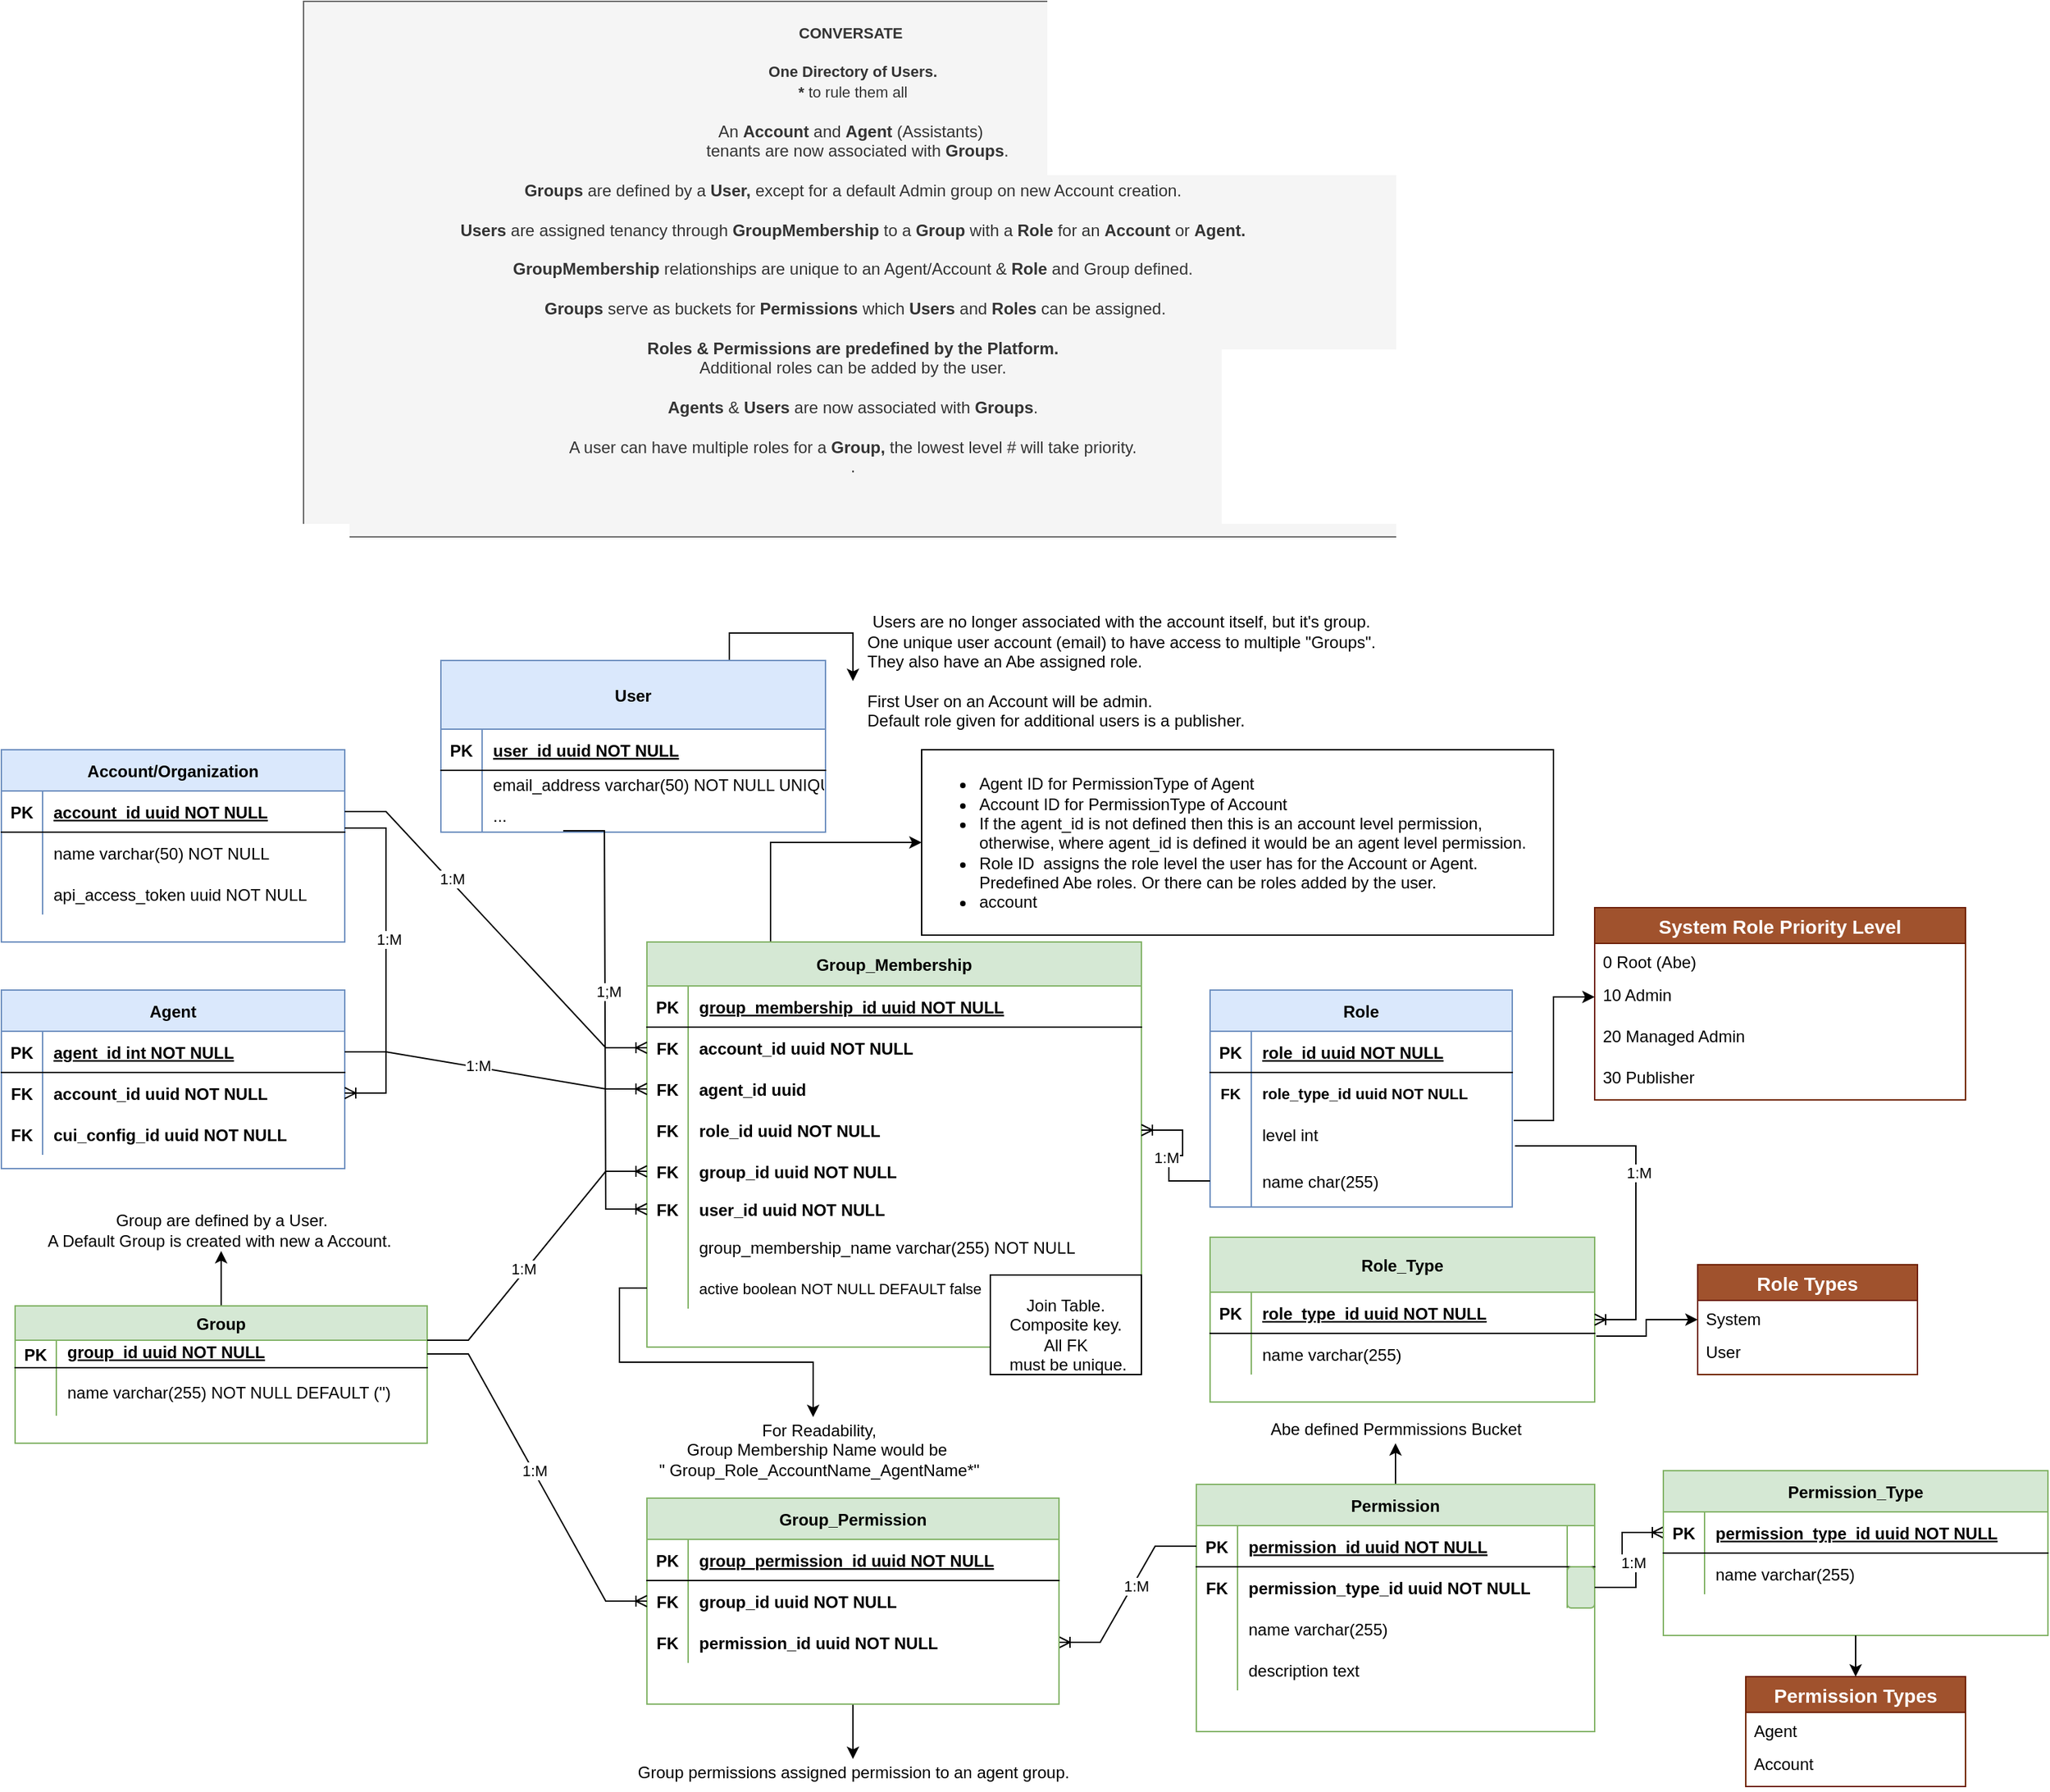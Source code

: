 <mxfile version="16.3.0" type="github" pages="4">
  <diagram name="Simplified Diagram" id="yun7jrhM_jAufGJk-gqh">
    <mxGraphModel dx="2404" dy="1966" grid="1" gridSize="10" guides="1" tooltips="1" connect="1" arrows="1" fold="1" page="1" pageScale="1" pageWidth="850" pageHeight="1100" math="0" shadow="0" extFonts="Permanent Marker^https://fonts.googleapis.com/css?family=Permanent+Marker">
      <root>
        <mxCell id="yir-RMQQQO8nJx6hrOQ_-0" />
        <mxCell id="yir-RMQQQO8nJx6hrOQ_-1" parent="yir-RMQQQO8nJx6hrOQ_-0" />
        <mxCell id="yir-RMQQQO8nJx6hrOQ_-2" style="edgeStyle=orthogonalEdgeStyle;rounded=0;orthogonalLoop=1;jettySize=auto;html=1;exitX=0.75;exitY=0;exitDx=0;exitDy=0;fontColor=#000000;" edge="1" parent="yir-RMQQQO8nJx6hrOQ_-1" source="yir-RMQQQO8nJx6hrOQ_-3" target="yir-RMQQQO8nJx6hrOQ_-97">
          <mxGeometry relative="1" as="geometry">
            <mxPoint x="360" y="-400" as="targetPoint" />
          </mxGeometry>
        </mxCell>
        <mxCell id="yir-RMQQQO8nJx6hrOQ_-3" value="User" style="shape=table;startSize=50;container=1;collapsible=1;childLayout=tableLayout;fixedRows=1;rowLines=0;fontStyle=1;align=center;resizeLast=1;fillColor=#dae8fc;strokeColor=#6c8ebf;" vertex="1" parent="yir-RMQQQO8nJx6hrOQ_-1">
          <mxGeometry x="-360" y="-460" width="280" height="125" as="geometry" />
        </mxCell>
        <mxCell id="yir-RMQQQO8nJx6hrOQ_-4" value="" style="shape=tableRow;horizontal=0;startSize=0;swimlaneHead=0;swimlaneBody=0;fillColor=none;collapsible=0;dropTarget=0;points=[[0,0.5],[1,0.5]];portConstraint=eastwest;top=0;left=0;right=0;bottom=1;" vertex="1" parent="yir-RMQQQO8nJx6hrOQ_-3">
          <mxGeometry y="50" width="280" height="30" as="geometry" />
        </mxCell>
        <mxCell id="yir-RMQQQO8nJx6hrOQ_-5" value="PK" style="shape=partialRectangle;connectable=0;fillColor=none;top=0;left=0;bottom=0;right=0;fontStyle=1;overflow=hidden;" vertex="1" parent="yir-RMQQQO8nJx6hrOQ_-4">
          <mxGeometry width="30" height="30" as="geometry">
            <mxRectangle width="30" height="30" as="alternateBounds" />
          </mxGeometry>
        </mxCell>
        <mxCell id="yir-RMQQQO8nJx6hrOQ_-6" value="user_id uuid NOT NULL" style="shape=partialRectangle;connectable=0;fillColor=none;top=0;left=0;bottom=0;right=0;align=left;spacingLeft=6;fontStyle=5;overflow=hidden;" vertex="1" parent="yir-RMQQQO8nJx6hrOQ_-4">
          <mxGeometry x="30" width="250" height="30" as="geometry">
            <mxRectangle width="250" height="30" as="alternateBounds" />
          </mxGeometry>
        </mxCell>
        <mxCell id="yir-RMQQQO8nJx6hrOQ_-7" value="" style="shape=partialRectangle;collapsible=0;dropTarget=0;pointerEvents=0;fillColor=none;points=[[0,0.5],[1,0.5]];portConstraint=eastwest;top=0;left=0;right=0;bottom=0;" vertex="1" parent="yir-RMQQQO8nJx6hrOQ_-3">
          <mxGeometry y="80" width="280" height="20" as="geometry" />
        </mxCell>
        <mxCell id="yir-RMQQQO8nJx6hrOQ_-8" value="" style="shape=partialRectangle;overflow=hidden;connectable=0;fillColor=none;top=0;left=0;bottom=0;right=0;" vertex="1" parent="yir-RMQQQO8nJx6hrOQ_-7">
          <mxGeometry width="30" height="20" as="geometry">
            <mxRectangle width="30" height="20" as="alternateBounds" />
          </mxGeometry>
        </mxCell>
        <mxCell id="yir-RMQQQO8nJx6hrOQ_-9" value="email_address varchar(50) NOT NULL UNIQUE" style="shape=partialRectangle;overflow=hidden;connectable=0;fillColor=none;top=0;left=0;bottom=0;right=0;align=left;spacingLeft=6;" vertex="1" parent="yir-RMQQQO8nJx6hrOQ_-7">
          <mxGeometry x="30" width="250" height="20" as="geometry">
            <mxRectangle width="250" height="20" as="alternateBounds" />
          </mxGeometry>
        </mxCell>
        <mxCell id="yir-RMQQQO8nJx6hrOQ_-10" value="" style="shape=partialRectangle;collapsible=0;dropTarget=0;pointerEvents=0;fillColor=none;points=[[0,0.5],[1,0.5]];portConstraint=eastwest;top=0;left=0;right=0;bottom=0;" vertex="1" parent="yir-RMQQQO8nJx6hrOQ_-3">
          <mxGeometry y="100" width="280" height="25" as="geometry" />
        </mxCell>
        <mxCell id="yir-RMQQQO8nJx6hrOQ_-11" value="" style="shape=partialRectangle;overflow=hidden;connectable=0;fillColor=none;top=0;left=0;bottom=0;right=0;" vertex="1" parent="yir-RMQQQO8nJx6hrOQ_-10">
          <mxGeometry width="30" height="25" as="geometry">
            <mxRectangle width="30" height="25" as="alternateBounds" />
          </mxGeometry>
        </mxCell>
        <mxCell id="yir-RMQQQO8nJx6hrOQ_-12" value="..." style="shape=partialRectangle;overflow=hidden;connectable=0;fillColor=none;top=0;left=0;bottom=0;right=0;align=left;spacingLeft=6;" vertex="1" parent="yir-RMQQQO8nJx6hrOQ_-10">
          <mxGeometry x="30" width="250" height="25" as="geometry">
            <mxRectangle width="250" height="25" as="alternateBounds" />
          </mxGeometry>
        </mxCell>
        <mxCell id="yir-RMQQQO8nJx6hrOQ_-13" value="Agent" style="shape=table;startSize=30;container=1;collapsible=1;childLayout=tableLayout;fixedRows=1;rowLines=0;fontStyle=1;align=center;resizeLast=1;fillColor=#dae8fc;strokeColor=#6c8ebf;" vertex="1" parent="yir-RMQQQO8nJx6hrOQ_-1">
          <mxGeometry x="-680" y="-220" width="250" height="130" as="geometry" />
        </mxCell>
        <mxCell id="yir-RMQQQO8nJx6hrOQ_-14" value="" style="shape=partialRectangle;collapsible=0;dropTarget=0;pointerEvents=0;fillColor=none;points=[[0,0.5],[1,0.5]];portConstraint=eastwest;top=0;left=0;right=0;bottom=1;" vertex="1" parent="yir-RMQQQO8nJx6hrOQ_-13">
          <mxGeometry y="30" width="250" height="30" as="geometry" />
        </mxCell>
        <mxCell id="yir-RMQQQO8nJx6hrOQ_-15" value="PK" style="shape=partialRectangle;overflow=hidden;connectable=0;fillColor=none;top=0;left=0;bottom=0;right=0;fontStyle=1;" vertex="1" parent="yir-RMQQQO8nJx6hrOQ_-14">
          <mxGeometry width="30" height="30" as="geometry">
            <mxRectangle width="30" height="30" as="alternateBounds" />
          </mxGeometry>
        </mxCell>
        <mxCell id="yir-RMQQQO8nJx6hrOQ_-16" value="agent_id int NOT NULL " style="shape=partialRectangle;overflow=hidden;connectable=0;fillColor=none;top=0;left=0;bottom=0;right=0;align=left;spacingLeft=6;fontStyle=5;" vertex="1" parent="yir-RMQQQO8nJx6hrOQ_-14">
          <mxGeometry x="30" width="220" height="30" as="geometry">
            <mxRectangle width="220" height="30" as="alternateBounds" />
          </mxGeometry>
        </mxCell>
        <mxCell id="yir-RMQQQO8nJx6hrOQ_-17" value="" style="shape=partialRectangle;collapsible=0;dropTarget=0;pointerEvents=0;fillColor=none;points=[[0,0.5],[1,0.5]];portConstraint=eastwest;top=0;left=0;right=0;bottom=0;" vertex="1" parent="yir-RMQQQO8nJx6hrOQ_-13">
          <mxGeometry y="60" width="250" height="30" as="geometry" />
        </mxCell>
        <mxCell id="yir-RMQQQO8nJx6hrOQ_-18" value="FK" style="shape=partialRectangle;overflow=hidden;connectable=0;fillColor=none;top=0;left=0;bottom=0;right=0;fontStyle=1" vertex="1" parent="yir-RMQQQO8nJx6hrOQ_-17">
          <mxGeometry width="30" height="30" as="geometry">
            <mxRectangle width="30" height="30" as="alternateBounds" />
          </mxGeometry>
        </mxCell>
        <mxCell id="yir-RMQQQO8nJx6hrOQ_-19" value="account_id uuid NOT NULL" style="shape=partialRectangle;overflow=hidden;connectable=0;fillColor=none;top=0;left=0;bottom=0;right=0;align=left;spacingLeft=6;fontStyle=1" vertex="1" parent="yir-RMQQQO8nJx6hrOQ_-17">
          <mxGeometry x="30" width="220" height="30" as="geometry">
            <mxRectangle width="220" height="30" as="alternateBounds" />
          </mxGeometry>
        </mxCell>
        <mxCell id="yir-RMQQQO8nJx6hrOQ_-20" value="" style="shape=partialRectangle;collapsible=0;dropTarget=0;pointerEvents=0;fillColor=none;points=[[0,0.5],[1,0.5]];portConstraint=eastwest;top=0;left=0;right=0;bottom=0;" vertex="1" parent="yir-RMQQQO8nJx6hrOQ_-13">
          <mxGeometry y="90" width="250" height="30" as="geometry" />
        </mxCell>
        <mxCell id="yir-RMQQQO8nJx6hrOQ_-21" value="FK" style="shape=partialRectangle;overflow=hidden;connectable=0;fillColor=none;top=0;left=0;bottom=0;right=0;fontStyle=1" vertex="1" parent="yir-RMQQQO8nJx6hrOQ_-20">
          <mxGeometry width="30" height="30" as="geometry">
            <mxRectangle width="30" height="30" as="alternateBounds" />
          </mxGeometry>
        </mxCell>
        <mxCell id="yir-RMQQQO8nJx6hrOQ_-22" value="cui_config_id uuid NOT NULL" style="shape=partialRectangle;overflow=hidden;connectable=0;fillColor=none;top=0;left=0;bottom=0;right=0;align=left;spacingLeft=6;fontStyle=1" vertex="1" parent="yir-RMQQQO8nJx6hrOQ_-20">
          <mxGeometry x="30" width="220" height="30" as="geometry">
            <mxRectangle width="220" height="30" as="alternateBounds" />
          </mxGeometry>
        </mxCell>
        <mxCell id="yir-RMQQQO8nJx6hrOQ_-24" value="Account/Organization" style="shape=table;startSize=30;container=1;collapsible=1;childLayout=tableLayout;fixedRows=1;rowLines=0;fontStyle=1;align=center;resizeLast=1;fillColor=#dae8fc;strokeColor=#6c8ebf;" vertex="1" parent="yir-RMQQQO8nJx6hrOQ_-1">
          <mxGeometry x="-680" y="-395" width="250" height="140" as="geometry" />
        </mxCell>
        <mxCell id="yir-RMQQQO8nJx6hrOQ_-25" value="" style="shape=partialRectangle;collapsible=0;dropTarget=0;pointerEvents=0;fillColor=none;points=[[0,0.5],[1,0.5]];portConstraint=eastwest;top=0;left=0;right=0;bottom=1;" vertex="1" parent="yir-RMQQQO8nJx6hrOQ_-24">
          <mxGeometry y="30" width="250" height="30" as="geometry" />
        </mxCell>
        <mxCell id="yir-RMQQQO8nJx6hrOQ_-26" value="PK" style="shape=partialRectangle;overflow=hidden;connectable=0;fillColor=none;top=0;left=0;bottom=0;right=0;fontStyle=1;" vertex="1" parent="yir-RMQQQO8nJx6hrOQ_-25">
          <mxGeometry width="30" height="30" as="geometry">
            <mxRectangle width="30" height="30" as="alternateBounds" />
          </mxGeometry>
        </mxCell>
        <mxCell id="yir-RMQQQO8nJx6hrOQ_-27" value="account  id uuid NOT NULL " style="shape=partialRectangle;overflow=hidden;connectable=0;fillColor=none;top=0;left=0;bottom=0;right=0;align=left;spacingLeft=6;fontStyle=5;" vertex="1" parent="yir-RMQQQO8nJx6hrOQ_-25">
          <mxGeometry x="30" width="220" height="30" as="geometry">
            <mxRectangle width="220" height="30" as="alternateBounds" />
          </mxGeometry>
        </mxCell>
        <mxCell id="yir-RMQQQO8nJx6hrOQ_-28" value="" style="shape=partialRectangle;collapsible=0;dropTarget=0;pointerEvents=0;fillColor=none;points=[[0,0.5],[1,0.5]];portConstraint=eastwest;top=0;left=0;right=0;bottom=0;" vertex="1" parent="yir-RMQQQO8nJx6hrOQ_-24">
          <mxGeometry y="60" width="250" height="30" as="geometry" />
        </mxCell>
        <mxCell id="yir-RMQQQO8nJx6hrOQ_-29" value="" style="shape=partialRectangle;overflow=hidden;connectable=0;fillColor=none;top=0;left=0;bottom=0;right=0;" vertex="1" parent="yir-RMQQQO8nJx6hrOQ_-28">
          <mxGeometry width="30" height="30" as="geometry">
            <mxRectangle width="30" height="30" as="alternateBounds" />
          </mxGeometry>
        </mxCell>
        <mxCell id="yir-RMQQQO8nJx6hrOQ_-30" value="name varchar(50) NOT NULL" style="shape=partialRectangle;overflow=hidden;connectable=0;fillColor=none;top=0;left=0;bottom=0;right=0;align=left;spacingLeft=6;" vertex="1" parent="yir-RMQQQO8nJx6hrOQ_-28">
          <mxGeometry x="30" width="220" height="30" as="geometry">
            <mxRectangle width="220" height="30" as="alternateBounds" />
          </mxGeometry>
        </mxCell>
        <mxCell id="yir-RMQQQO8nJx6hrOQ_-31" value="" style="shape=partialRectangle;collapsible=0;dropTarget=0;pointerEvents=0;fillColor=none;points=[[0,0.5],[1,0.5]];portConstraint=eastwest;top=0;left=0;right=0;bottom=0;" vertex="1" parent="yir-RMQQQO8nJx6hrOQ_-24">
          <mxGeometry y="90" width="250" height="30" as="geometry" />
        </mxCell>
        <mxCell id="yir-RMQQQO8nJx6hrOQ_-32" value="" style="shape=partialRectangle;overflow=hidden;connectable=0;fillColor=none;top=0;left=0;bottom=0;right=0;" vertex="1" parent="yir-RMQQQO8nJx6hrOQ_-31">
          <mxGeometry width="30" height="30" as="geometry">
            <mxRectangle width="30" height="30" as="alternateBounds" />
          </mxGeometry>
        </mxCell>
        <mxCell id="yir-RMQQQO8nJx6hrOQ_-33" value="api_access_token uuid NOT NULL " style="shape=partialRectangle;overflow=hidden;connectable=0;fillColor=none;top=0;left=0;bottom=0;right=0;align=left;spacingLeft=6;" vertex="1" parent="yir-RMQQQO8nJx6hrOQ_-31">
          <mxGeometry x="30" width="220" height="30" as="geometry">
            <mxRectangle width="220" height="30" as="alternateBounds" />
          </mxGeometry>
        </mxCell>
        <mxCell id="XKce1C-VdE-2JrIGNhRy-21" style="edgeStyle=orthogonalEdgeStyle;rounded=0;orthogonalLoop=1;jettySize=auto;html=1;exitX=0.25;exitY=0;exitDx=0;exitDy=0;entryX=0;entryY=0.5;entryDx=0;entryDy=0;fontColor=#000000;" edge="1" parent="yir-RMQQQO8nJx6hrOQ_-1" source="yir-RMQQQO8nJx6hrOQ_-47" target="XKce1C-VdE-2JrIGNhRy-0">
          <mxGeometry relative="1" as="geometry" />
        </mxCell>
        <mxCell id="yir-RMQQQO8nJx6hrOQ_-47" value="Group_Membership" style="shape=table;startSize=32;container=1;collapsible=1;childLayout=tableLayout;fixedRows=1;rowLines=0;fontStyle=1;align=center;resizeLast=1;fillColor=#d5e8d4;strokeColor=#82b366;" vertex="1" parent="yir-RMQQQO8nJx6hrOQ_-1">
          <mxGeometry x="-210" y="-255" width="360" height="295" as="geometry" />
        </mxCell>
        <mxCell id="yir-RMQQQO8nJx6hrOQ_-48" value="" style="shape=tableRow;horizontal=0;startSize=0;swimlaneHead=0;swimlaneBody=0;fillColor=none;collapsible=0;dropTarget=0;points=[[0,0.5],[1,0.5]];portConstraint=eastwest;top=0;left=0;right=0;bottom=1;" vertex="1" parent="yir-RMQQQO8nJx6hrOQ_-47">
          <mxGeometry y="32" width="360" height="30" as="geometry" />
        </mxCell>
        <mxCell id="yir-RMQQQO8nJx6hrOQ_-49" value="PK" style="shape=partialRectangle;connectable=0;fillColor=none;top=0;left=0;bottom=0;right=0;fontStyle=1;overflow=hidden;" vertex="1" parent="yir-RMQQQO8nJx6hrOQ_-48">
          <mxGeometry width="30" height="30" as="geometry">
            <mxRectangle width="30" height="30" as="alternateBounds" />
          </mxGeometry>
        </mxCell>
        <mxCell id="yir-RMQQQO8nJx6hrOQ_-50" value="group_membership_id uuid NOT NULL" style="shape=partialRectangle;connectable=0;fillColor=none;top=0;left=0;bottom=0;right=0;align=left;spacingLeft=6;fontStyle=5;overflow=hidden;" vertex="1" parent="yir-RMQQQO8nJx6hrOQ_-48">
          <mxGeometry x="30" width="330" height="30" as="geometry">
            <mxRectangle width="330" height="30" as="alternateBounds" />
          </mxGeometry>
        </mxCell>
        <mxCell id="geZbTh_lnlTA1NHuKqeE-5" value="" style="shape=tableRow;horizontal=0;startSize=0;swimlaneHead=0;swimlaneBody=0;fillColor=none;collapsible=0;dropTarget=0;points=[[0,0.5],[1,0.5]];portConstraint=eastwest;top=0;left=0;right=0;bottom=0;fontColor=#000000;" vertex="1" parent="yir-RMQQQO8nJx6hrOQ_-47">
          <mxGeometry y="62" width="360" height="30" as="geometry" />
        </mxCell>
        <mxCell id="geZbTh_lnlTA1NHuKqeE-6" value="FK" style="shape=partialRectangle;connectable=0;fillColor=none;top=0;left=0;bottom=0;right=0;fontStyle=1;overflow=hidden;fontColor=#000000;" vertex="1" parent="geZbTh_lnlTA1NHuKqeE-5">
          <mxGeometry width="30" height="30" as="geometry">
            <mxRectangle width="30" height="30" as="alternateBounds" />
          </mxGeometry>
        </mxCell>
        <mxCell id="geZbTh_lnlTA1NHuKqeE-7" value="account_id uuid NOT NULL" style="shape=partialRectangle;connectable=0;fillColor=none;top=0;left=0;bottom=0;right=0;align=left;spacingLeft=6;fontStyle=1;overflow=hidden;fontColor=#000000;" vertex="1" parent="geZbTh_lnlTA1NHuKqeE-5">
          <mxGeometry x="30" width="330" height="30" as="geometry">
            <mxRectangle width="330" height="30" as="alternateBounds" />
          </mxGeometry>
        </mxCell>
        <mxCell id="yir-RMQQQO8nJx6hrOQ_-51" value="" style="shape=tableRow;horizontal=0;startSize=0;swimlaneHead=0;swimlaneBody=0;fillColor=none;collapsible=0;dropTarget=0;points=[[0,0.5],[1,0.5]];portConstraint=eastwest;top=0;left=0;right=0;bottom=0;fontStyle=1" vertex="1" parent="yir-RMQQQO8nJx6hrOQ_-47">
          <mxGeometry y="92" width="360" height="30" as="geometry" />
        </mxCell>
        <mxCell id="yir-RMQQQO8nJx6hrOQ_-52" value="FK" style="shape=partialRectangle;connectable=0;fillColor=none;top=0;left=0;bottom=0;right=0;editable=1;overflow=hidden;fontStyle=1" vertex="1" parent="yir-RMQQQO8nJx6hrOQ_-51">
          <mxGeometry width="30" height="30" as="geometry">
            <mxRectangle width="30" height="30" as="alternateBounds" />
          </mxGeometry>
        </mxCell>
        <mxCell id="yir-RMQQQO8nJx6hrOQ_-53" value="agent_id uuid " style="shape=partialRectangle;connectable=0;fillColor=none;top=0;left=0;bottom=0;right=0;align=left;spacingLeft=6;overflow=hidden;fontStyle=1" vertex="1" parent="yir-RMQQQO8nJx6hrOQ_-51">
          <mxGeometry x="30" width="330" height="30" as="geometry">
            <mxRectangle width="330" height="30" as="alternateBounds" />
          </mxGeometry>
        </mxCell>
        <mxCell id="yir-RMQQQO8nJx6hrOQ_-54" value="" style="shape=tableRow;horizontal=0;startSize=0;swimlaneHead=0;swimlaneBody=0;fillColor=none;collapsible=0;dropTarget=0;points=[[0,0.5],[1,0.5]];portConstraint=eastwest;top=0;left=0;right=0;bottom=0;" vertex="1" parent="yir-RMQQQO8nJx6hrOQ_-47">
          <mxGeometry y="122" width="360" height="30" as="geometry" />
        </mxCell>
        <mxCell id="yir-RMQQQO8nJx6hrOQ_-55" value="FK" style="shape=partialRectangle;connectable=0;fillColor=none;top=0;left=0;bottom=0;right=0;editable=1;overflow=hidden;fontStyle=1" vertex="1" parent="yir-RMQQQO8nJx6hrOQ_-54">
          <mxGeometry width="30" height="30" as="geometry">
            <mxRectangle width="30" height="30" as="alternateBounds" />
          </mxGeometry>
        </mxCell>
        <mxCell id="yir-RMQQQO8nJx6hrOQ_-56" value="role_id uuid NOT NULL" style="shape=partialRectangle;connectable=0;fillColor=none;top=0;left=0;bottom=0;right=0;align=left;spacingLeft=6;overflow=hidden;fontStyle=1" vertex="1" parent="yir-RMQQQO8nJx6hrOQ_-54">
          <mxGeometry x="30" width="330" height="30" as="geometry">
            <mxRectangle width="330" height="30" as="alternateBounds" />
          </mxGeometry>
        </mxCell>
        <mxCell id="XKce1C-VdE-2JrIGNhRy-7" value="" style="shape=tableRow;horizontal=0;startSize=0;swimlaneHead=0;swimlaneBody=0;fillColor=none;collapsible=0;dropTarget=0;points=[[0,0.5],[1,0.5]];portConstraint=eastwest;top=0;left=0;right=0;bottom=0;fontColor=#000000;" vertex="1" parent="yir-RMQQQO8nJx6hrOQ_-47">
          <mxGeometry y="152" width="360" height="30" as="geometry" />
        </mxCell>
        <mxCell id="XKce1C-VdE-2JrIGNhRy-8" value="FK" style="shape=partialRectangle;connectable=0;fillColor=none;top=0;left=0;bottom=0;right=0;fontStyle=1;overflow=hidden;fontColor=#000000;" vertex="1" parent="XKce1C-VdE-2JrIGNhRy-7">
          <mxGeometry width="30" height="30" as="geometry">
            <mxRectangle width="30" height="30" as="alternateBounds" />
          </mxGeometry>
        </mxCell>
        <mxCell id="XKce1C-VdE-2JrIGNhRy-9" value="group_id uuid NOT NULL" style="shape=partialRectangle;connectable=0;fillColor=none;top=0;left=0;bottom=0;right=0;align=left;spacingLeft=6;fontStyle=1;overflow=hidden;fontColor=#000000;" vertex="1" parent="XKce1C-VdE-2JrIGNhRy-7">
          <mxGeometry x="30" width="330" height="30" as="geometry">
            <mxRectangle width="330" height="30" as="alternateBounds" />
          </mxGeometry>
        </mxCell>
        <mxCell id="yir-RMQQQO8nJx6hrOQ_-57" value="" style="shape=tableRow;horizontal=0;startSize=0;swimlaneHead=0;swimlaneBody=0;fillColor=none;collapsible=0;dropTarget=0;points=[[0,0.5],[1,0.5]];portConstraint=eastwest;top=0;left=0;right=0;bottom=0;" vertex="1" parent="yir-RMQQQO8nJx6hrOQ_-47">
          <mxGeometry y="182" width="360" height="25" as="geometry" />
        </mxCell>
        <mxCell id="yir-RMQQQO8nJx6hrOQ_-58" value="FK" style="shape=partialRectangle;connectable=0;fillColor=none;top=0;left=0;bottom=0;right=0;editable=1;overflow=hidden;fontStyle=1" vertex="1" parent="yir-RMQQQO8nJx6hrOQ_-57">
          <mxGeometry width="30" height="25" as="geometry">
            <mxRectangle width="30" height="25" as="alternateBounds" />
          </mxGeometry>
        </mxCell>
        <mxCell id="yir-RMQQQO8nJx6hrOQ_-59" value="user_id uuid NOT NULL" style="shape=partialRectangle;connectable=0;fillColor=none;top=0;left=0;bottom=0;right=0;align=left;spacingLeft=6;overflow=hidden;fontStyle=1" vertex="1" parent="yir-RMQQQO8nJx6hrOQ_-57">
          <mxGeometry x="30" width="330" height="25" as="geometry">
            <mxRectangle width="330" height="25" as="alternateBounds" />
          </mxGeometry>
        </mxCell>
        <mxCell id="XKce1C-VdE-2JrIGNhRy-13" value="" style="shape=tableRow;horizontal=0;startSize=0;swimlaneHead=0;swimlaneBody=0;fillColor=none;collapsible=0;dropTarget=0;points=[[0,0.5],[1,0.5]];portConstraint=eastwest;top=0;left=0;right=0;bottom=0;fontColor=#000000;" vertex="1" parent="yir-RMQQQO8nJx6hrOQ_-47">
          <mxGeometry y="207" width="360" height="30" as="geometry" />
        </mxCell>
        <mxCell id="XKce1C-VdE-2JrIGNhRy-14" value="" style="shape=partialRectangle;connectable=0;fillColor=none;top=0;left=0;bottom=0;right=0;editable=1;overflow=hidden;fontColor=#000000;" vertex="1" parent="XKce1C-VdE-2JrIGNhRy-13">
          <mxGeometry width="30" height="30" as="geometry">
            <mxRectangle width="30" height="30" as="alternateBounds" />
          </mxGeometry>
        </mxCell>
        <mxCell id="XKce1C-VdE-2JrIGNhRy-15" value="group_membership_name varchar(255) NOT NULL" style="shape=partialRectangle;connectable=0;fillColor=none;top=0;left=0;bottom=0;right=0;align=left;spacingLeft=6;overflow=hidden;fontColor=#000000;" vertex="1" parent="XKce1C-VdE-2JrIGNhRy-13">
          <mxGeometry x="30" width="330" height="30" as="geometry">
            <mxRectangle width="330" height="30" as="alternateBounds" />
          </mxGeometry>
        </mxCell>
        <mxCell id="XKce1C-VdE-2JrIGNhRy-27" value="" style="shape=tableRow;horizontal=0;startSize=0;swimlaneHead=0;swimlaneBody=0;fillColor=none;collapsible=0;dropTarget=0;points=[[0,0.5],[1,0.5]];portConstraint=eastwest;top=0;left=0;right=0;bottom=0;fontSize=11;fontColor=#000000;" vertex="1" parent="yir-RMQQQO8nJx6hrOQ_-47">
          <mxGeometry y="237" width="360" height="30" as="geometry" />
        </mxCell>
        <mxCell id="XKce1C-VdE-2JrIGNhRy-28" value="" style="shape=partialRectangle;connectable=0;fillColor=none;top=0;left=0;bottom=0;right=0;editable=1;overflow=hidden;fontSize=11;fontColor=#000000;" vertex="1" parent="XKce1C-VdE-2JrIGNhRy-27">
          <mxGeometry width="30" height="30" as="geometry">
            <mxRectangle width="30" height="30" as="alternateBounds" />
          </mxGeometry>
        </mxCell>
        <mxCell id="XKce1C-VdE-2JrIGNhRy-29" value="active boolean NOT NULL DEFAULT false" style="shape=partialRectangle;connectable=0;fillColor=none;top=0;left=0;bottom=0;right=0;align=left;spacingLeft=6;overflow=hidden;fontSize=11;fontColor=#000000;" vertex="1" parent="XKce1C-VdE-2JrIGNhRy-27">
          <mxGeometry x="30" width="330" height="30" as="geometry">
            <mxRectangle width="330" height="30" as="alternateBounds" />
          </mxGeometry>
        </mxCell>
        <mxCell id="yir-RMQQQO8nJx6hrOQ_-60" style="edgeStyle=orthogonalEdgeStyle;rounded=0;orthogonalLoop=1;jettySize=auto;html=1;exitX=0.5;exitY=0;exitDx=0;exitDy=0;fontColor=#000000;" edge="1" parent="yir-RMQQQO8nJx6hrOQ_-1" source="yir-RMQQQO8nJx6hrOQ_-61" target="yir-RMQQQO8nJx6hrOQ_-96">
          <mxGeometry relative="1" as="geometry" />
        </mxCell>
        <mxCell id="yir-RMQQQO8nJx6hrOQ_-61" value="Group" style="shape=table;startSize=25;container=1;collapsible=1;childLayout=tableLayout;fixedRows=1;rowLines=0;fontStyle=1;align=center;resizeLast=1;fillColor=#d5e8d4;strokeColor=#82b366;" vertex="1" parent="yir-RMQQQO8nJx6hrOQ_-1">
          <mxGeometry x="-670" y="10" width="300" height="100" as="geometry" />
        </mxCell>
        <mxCell id="yir-RMQQQO8nJx6hrOQ_-62" value="" style="shape=tableRow;horizontal=0;startSize=0;swimlaneHead=0;swimlaneBody=0;fillColor=none;collapsible=0;dropTarget=0;points=[[0,0.5],[1,0.5]];portConstraint=eastwest;top=0;left=0;right=0;bottom=1;" vertex="1" parent="yir-RMQQQO8nJx6hrOQ_-61">
          <mxGeometry y="25" width="300" height="20" as="geometry" />
        </mxCell>
        <mxCell id="yir-RMQQQO8nJx6hrOQ_-63" value="PK" style="shape=partialRectangle;connectable=0;fillColor=none;top=0;left=0;bottom=0;right=0;fontStyle=1;overflow=hidden;" vertex="1" parent="yir-RMQQQO8nJx6hrOQ_-62">
          <mxGeometry width="30" height="20" as="geometry">
            <mxRectangle width="30" height="20" as="alternateBounds" />
          </mxGeometry>
        </mxCell>
        <mxCell id="yir-RMQQQO8nJx6hrOQ_-64" value="group_id uuid NOT NULL&#xa;" style="shape=partialRectangle;connectable=0;fillColor=none;top=0;left=0;bottom=0;right=0;align=left;spacingLeft=6;fontStyle=5;overflow=hidden;" vertex="1" parent="yir-RMQQQO8nJx6hrOQ_-62">
          <mxGeometry x="30" width="270" height="20" as="geometry">
            <mxRectangle width="270" height="20" as="alternateBounds" />
          </mxGeometry>
        </mxCell>
        <mxCell id="yir-RMQQQO8nJx6hrOQ_-65" value="" style="shape=tableRow;horizontal=0;startSize=0;swimlaneHead=0;swimlaneBody=0;fillColor=none;collapsible=0;dropTarget=0;points=[[0,0.5],[1,0.5]];portConstraint=eastwest;top=0;left=0;right=0;bottom=0;" vertex="1" parent="yir-RMQQQO8nJx6hrOQ_-61">
          <mxGeometry y="45" width="300" height="35" as="geometry" />
        </mxCell>
        <mxCell id="yir-RMQQQO8nJx6hrOQ_-66" value="" style="shape=partialRectangle;connectable=0;fillColor=none;top=0;left=0;bottom=0;right=0;editable=1;overflow=hidden;fontStyle=1" vertex="1" parent="yir-RMQQQO8nJx6hrOQ_-65">
          <mxGeometry width="30" height="35" as="geometry">
            <mxRectangle width="30" height="35" as="alternateBounds" />
          </mxGeometry>
        </mxCell>
        <mxCell id="yir-RMQQQO8nJx6hrOQ_-67" value="name varchar(255) NOT NULL DEFAULT (&#39;&#39;)" style="shape=partialRectangle;connectable=0;fillColor=none;top=0;left=0;bottom=0;right=0;align=left;spacingLeft=6;overflow=hidden;fontStyle=0" vertex="1" parent="yir-RMQQQO8nJx6hrOQ_-65">
          <mxGeometry x="30" width="270" height="35" as="geometry">
            <mxRectangle width="270" height="35" as="alternateBounds" />
          </mxGeometry>
        </mxCell>
        <mxCell id="yir-RMQQQO8nJx6hrOQ_-69" style="edgeStyle=orthogonalEdgeStyle;rounded=0;orthogonalLoop=1;jettySize=auto;html=1;exitX=0.5;exitY=0;exitDx=0;exitDy=0;fontColor=#000000;" edge="1" parent="yir-RMQQQO8nJx6hrOQ_-1" source="yir-RMQQQO8nJx6hrOQ_-70" target="yir-RMQQQO8nJx6hrOQ_-163">
          <mxGeometry relative="1" as="geometry" />
        </mxCell>
        <mxCell id="yir-RMQQQO8nJx6hrOQ_-70" value="Permission" style="shape=table;startSize=30;container=1;collapsible=1;childLayout=tableLayout;fixedRows=1;rowLines=0;fontStyle=1;align=center;resizeLast=1;fillColor=#d5e8d4;strokeColor=#82b366;" vertex="1" parent="yir-RMQQQO8nJx6hrOQ_-1">
          <mxGeometry x="190" y="140" width="290" height="180" as="geometry" />
        </mxCell>
        <mxCell id="yir-RMQQQO8nJx6hrOQ_-71" value="" style="shape=tableRow;horizontal=0;startSize=0;swimlaneHead=0;swimlaneBody=0;fillColor=none;collapsible=0;dropTarget=0;points=[[0,0.5],[1,0.5]];portConstraint=eastwest;top=0;left=0;right=0;bottom=1;" vertex="1" parent="yir-RMQQQO8nJx6hrOQ_-70">
          <mxGeometry y="30" width="290" height="30" as="geometry" />
        </mxCell>
        <mxCell id="yir-RMQQQO8nJx6hrOQ_-72" value="PK" style="shape=partialRectangle;connectable=0;fillColor=none;top=0;left=0;bottom=0;right=0;fontStyle=1;overflow=hidden;" vertex="1" parent="yir-RMQQQO8nJx6hrOQ_-71">
          <mxGeometry width="30" height="30" as="geometry">
            <mxRectangle width="30" height="30" as="alternateBounds" />
          </mxGeometry>
        </mxCell>
        <mxCell id="yir-RMQQQO8nJx6hrOQ_-73" value="permission_id uuid NOT NULL" style="shape=partialRectangle;connectable=0;fillColor=none;top=0;left=0;bottom=0;right=0;align=left;spacingLeft=6;fontStyle=5;overflow=hidden;" vertex="1" parent="yir-RMQQQO8nJx6hrOQ_-71">
          <mxGeometry x="30" width="260" height="30" as="geometry">
            <mxRectangle width="260" height="30" as="alternateBounds" />
          </mxGeometry>
        </mxCell>
        <mxCell id="yir-RMQQQO8nJx6hrOQ_-77" value="" style="shape=tableRow;horizontal=0;startSize=0;swimlaneHead=0;swimlaneBody=0;fillColor=none;collapsible=0;dropTarget=0;points=[[0,0.5],[1,0.5]];portConstraint=eastwest;top=0;left=0;right=0;bottom=0;fontStyle=1" vertex="1" parent="yir-RMQQQO8nJx6hrOQ_-70">
          <mxGeometry y="60" width="290" height="30" as="geometry" />
        </mxCell>
        <mxCell id="yir-RMQQQO8nJx6hrOQ_-78" value="FK" style="shape=partialRectangle;connectable=0;fillColor=none;top=0;left=0;bottom=0;right=0;editable=1;overflow=hidden;fontStyle=1" vertex="1" parent="yir-RMQQQO8nJx6hrOQ_-77">
          <mxGeometry width="30" height="30" as="geometry">
            <mxRectangle width="30" height="30" as="alternateBounds" />
          </mxGeometry>
        </mxCell>
        <mxCell id="yir-RMQQQO8nJx6hrOQ_-79" value="permission_type_id uuid NOT NULL" style="shape=partialRectangle;connectable=0;fillColor=none;top=0;left=0;bottom=0;right=0;align=left;spacingLeft=6;overflow=hidden;fontStyle=1" vertex="1" parent="yir-RMQQQO8nJx6hrOQ_-77">
          <mxGeometry x="30" width="240" height="30" as="geometry">
            <mxRectangle width="240" height="30" as="alternateBounds" />
          </mxGeometry>
        </mxCell>
        <mxCell id="XKce1C-VdE-2JrIGNhRy-42" value="" style="rounded=1;whiteSpace=wrap;html=1;fillColor=#d5e8d4;strokeColor=#82b366;startSize=30;fontStyle=1;" vertex="1" parent="yir-RMQQQO8nJx6hrOQ_-77">
          <mxGeometry x="270" width="20" height="30" as="geometry">
            <mxRectangle width="20" height="30" as="alternateBounds" />
          </mxGeometry>
        </mxCell>
        <mxCell id="yir-RMQQQO8nJx6hrOQ_-74" value="" style="shape=tableRow;horizontal=0;startSize=0;swimlaneHead=0;swimlaneBody=0;fillColor=none;collapsible=0;dropTarget=0;points=[[0,0.5],[1,0.5]];portConstraint=eastwest;top=0;left=0;right=0;bottom=0;" vertex="1" parent="yir-RMQQQO8nJx6hrOQ_-70">
          <mxGeometry y="90" width="290" height="30" as="geometry" />
        </mxCell>
        <mxCell id="yir-RMQQQO8nJx6hrOQ_-75" value="" style="shape=partialRectangle;connectable=0;fillColor=none;top=0;left=0;bottom=0;right=0;editable=1;overflow=hidden;" vertex="1" parent="yir-RMQQQO8nJx6hrOQ_-74">
          <mxGeometry width="30" height="30" as="geometry">
            <mxRectangle width="30" height="30" as="alternateBounds" />
          </mxGeometry>
        </mxCell>
        <mxCell id="yir-RMQQQO8nJx6hrOQ_-76" value="name varchar(255)" style="shape=partialRectangle;connectable=0;fillColor=none;top=0;left=0;bottom=0;right=0;align=left;spacingLeft=6;overflow=hidden;" vertex="1" parent="yir-RMQQQO8nJx6hrOQ_-74">
          <mxGeometry x="30" width="260" height="30" as="geometry">
            <mxRectangle width="260" height="30" as="alternateBounds" />
          </mxGeometry>
        </mxCell>
        <mxCell id="yir-RMQQQO8nJx6hrOQ_-80" value="" style="shape=tableRow;horizontal=0;startSize=0;swimlaneHead=0;swimlaneBody=0;fillColor=none;collapsible=0;dropTarget=0;points=[[0,0.5],[1,0.5]];portConstraint=eastwest;top=0;left=0;right=0;bottom=0;" vertex="1" parent="yir-RMQQQO8nJx6hrOQ_-70">
          <mxGeometry y="120" width="290" height="30" as="geometry" />
        </mxCell>
        <mxCell id="yir-RMQQQO8nJx6hrOQ_-81" value="" style="shape=partialRectangle;connectable=0;fillColor=none;top=0;left=0;bottom=0;right=0;editable=1;overflow=hidden;" vertex="1" parent="yir-RMQQQO8nJx6hrOQ_-80">
          <mxGeometry width="30" height="30" as="geometry">
            <mxRectangle width="30" height="30" as="alternateBounds" />
          </mxGeometry>
        </mxCell>
        <mxCell id="yir-RMQQQO8nJx6hrOQ_-82" value="description text" style="shape=partialRectangle;connectable=0;fillColor=none;top=0;left=0;bottom=0;right=0;align=left;spacingLeft=6;overflow=hidden;" vertex="1" parent="yir-RMQQQO8nJx6hrOQ_-80">
          <mxGeometry x="30" width="260" height="30" as="geometry">
            <mxRectangle width="260" height="30" as="alternateBounds" />
          </mxGeometry>
        </mxCell>
        <mxCell id="yir-RMQQQO8nJx6hrOQ_-83" value="" style="edgeStyle=entityRelationEdgeStyle;fontSize=12;html=1;endArrow=ERoneToMany;rounded=0;" edge="1" parent="yir-RMQQQO8nJx6hrOQ_-1" source="yir-RMQQQO8nJx6hrOQ_-25" target="geZbTh_lnlTA1NHuKqeE-5">
          <mxGeometry width="100" height="100" relative="1" as="geometry">
            <mxPoint x="-340" y="-265" as="sourcePoint" />
            <mxPoint x="-290" y="-325" as="targetPoint" />
          </mxGeometry>
        </mxCell>
        <mxCell id="yir-RMQQQO8nJx6hrOQ_-84" value="1:M" style="edgeLabel;html=1;align=center;verticalAlign=middle;resizable=0;points=[];" vertex="1" connectable="0" parent="yir-RMQQQO8nJx6hrOQ_-83">
          <mxGeometry x="-0.332" y="2" relative="1" as="geometry">
            <mxPoint as="offset" />
          </mxGeometry>
        </mxCell>
        <mxCell id="yir-RMQQQO8nJx6hrOQ_-96" value="Group are defined by a User. &lt;br&gt;A Default Group is created with new a Account.&amp;nbsp;" style="text;html=1;align=center;verticalAlign=middle;resizable=0;points=[];autosize=1;strokeColor=none;fillColor=none;" vertex="1" parent="yir-RMQQQO8nJx6hrOQ_-1">
          <mxGeometry x="-655" y="-60" width="270" height="30" as="geometry" />
        </mxCell>
        <mxCell id="yir-RMQQQO8nJx6hrOQ_-97" value="Users are no longer associated with the account itself, but it&#39;s group. &lt;br&gt;&lt;div style=&quot;text-align: left&quot;&gt;&lt;span&gt;One unique user account (email)&amp;nbsp;&lt;/span&gt;&lt;span&gt;to have access to multiple &quot;Groups&quot;.&lt;/span&gt;&lt;/div&gt;&lt;div style=&quot;text-align: left&quot;&gt;&lt;span&gt;They also have an Abe assigned role.&lt;/span&gt;&lt;/div&gt;&lt;div style=&quot;text-align: left&quot;&gt;&lt;br&gt;&lt;/div&gt;&lt;div style=&quot;text-align: left&quot;&gt;First User on an Account will be admin.&lt;br&gt;Default role given for additional users is a publisher.&lt;span&gt;&lt;br&gt;&lt;/span&gt;&lt;/div&gt;&lt;div style=&quot;text-align: left&quot;&gt;&lt;br&gt;&lt;/div&gt;" style="text;html=1;align=center;verticalAlign=middle;resizable=0;points=[];autosize=1;strokeColor=none;fillColor=none;" vertex="1" parent="yir-RMQQQO8nJx6hrOQ_-1">
          <mxGeometry x="-60" y="-495" width="390" height="100" as="geometry" />
        </mxCell>
        <mxCell id="yir-RMQQQO8nJx6hrOQ_-98" value="&lt;b style=&quot;font-size: 11px&quot;&gt;&lt;span style=&quot;font-size: 11px&quot;&gt;CONVERSATE&amp;nbsp;&lt;/span&gt;&lt;br&gt;&lt;br&gt;&lt;span style=&quot;font-size: 11px&quot;&gt;One Directory of Users.&lt;/span&gt;&lt;br&gt;&lt;font style=&quot;font-size: 11px&quot;&gt;* &lt;/font&gt;&lt;/b&gt;&lt;font style=&quot;font-size: 11px&quot;&gt;to rule them all&lt;/font&gt;&lt;br&gt;&lt;br&gt;An &lt;b&gt;Account&lt;/b&gt;&amp;nbsp;and &lt;b&gt;Agent&lt;/b&gt;&amp;nbsp;(Assistants)&amp;nbsp;&lt;b&gt;&lt;br&gt;&amp;nbsp;&amp;nbsp;&lt;/b&gt;tenants are now associated with&amp;nbsp;&lt;b&gt;Groups&lt;/b&gt;.&lt;br&gt;&lt;br&gt;&lt;b&gt;Groups&amp;nbsp;&lt;/b&gt;are defined by a&amp;nbsp;&lt;b&gt;User,&amp;nbsp;&lt;/b&gt;except for a default Admin group on new Account creation.&lt;br&gt;&lt;br&gt;&lt;b&gt;Users&amp;nbsp;&lt;/b&gt;are assigned tenancy through&amp;nbsp;&lt;b&gt;GroupMembership&amp;nbsp;&lt;/b&gt;to a &lt;b&gt;Group&lt;/b&gt; with a&amp;nbsp;&lt;b&gt;Role &lt;/b&gt;for an&amp;nbsp;&lt;b&gt;Account&lt;/b&gt; or &lt;b&gt;Agent.&lt;br&gt;&lt;/b&gt;&lt;b&gt;&lt;br&gt;GroupMembership&amp;nbsp;&lt;/b&gt;relationships are&amp;nbsp;unique to an Agent/Account &amp;amp;&amp;nbsp;&lt;b&gt;Role&lt;/b&gt;&amp;nbsp;and Group defined.&lt;b&gt;&lt;br&gt;&lt;/b&gt;&lt;br&gt;&amp;nbsp;&lt;b&gt;Groups&lt;/b&gt; serve as buckets for&amp;nbsp;&lt;b&gt;Permissions&lt;/b&gt;&amp;nbsp;which &lt;b&gt;Users&lt;/b&gt; and&amp;nbsp;&lt;b&gt;Roles&lt;/b&gt; can be assigned.&lt;br&gt;&lt;b&gt;&lt;br&gt;Roles &amp;amp; Permissions&amp;nbsp;are predefined by the Platform.&lt;br&gt;&lt;/b&gt;Additional roles can be added by the user.&lt;br&gt;&lt;br&gt;&lt;b&gt;Agents&lt;/b&gt;&amp;nbsp;&amp;amp; &lt;b&gt;Users&amp;nbsp;&lt;/b&gt;are now associated with&amp;nbsp;&lt;b&gt;Groups&lt;/b&gt;.&lt;br&gt;&lt;br&gt;A user can have multiple roles for a &lt;b&gt;Group, &lt;/b&gt;the lowest level # will take priority.&lt;br&gt;.&lt;br&gt;&lt;br&gt;&lt;span style=&quot;color: rgb(0 , 0 , 0)&quot;&gt;&lt;br&gt;&lt;/span&gt;" style="whiteSpace=wrap;html=1;fillColor=#f5f5f5;strokeColor=#666666;fontColor=#333333;" vertex="1" parent="yir-RMQQQO8nJx6hrOQ_-1">
          <mxGeometry x="-460" y="-940" width="800" height="390" as="geometry" />
        </mxCell>
        <mxCell id="yir-RMQQQO8nJx6hrOQ_-99" value="" style="shape=tableRow;horizontal=0;startSize=0;swimlaneHead=0;swimlaneBody=0;fillColor=none;collapsible=0;dropTarget=0;points=[[0,0.5],[1,0.5]];portConstraint=eastwest;top=0;left=0;right=0;bottom=0;" vertex="1" parent="yir-RMQQQO8nJx6hrOQ_-1">
          <mxGeometry x="-210" y="40" width="280" height="30" as="geometry" />
        </mxCell>
        <mxCell id="yir-RMQQQO8nJx6hrOQ_-115" value="" style="edgeStyle=entityRelationEdgeStyle;fontSize=12;html=1;endArrow=ERoneToMany;rounded=0;exitX=1;exitY=0.9;exitDx=0;exitDy=0;exitPerimeter=0;" edge="1" parent="yir-RMQQQO8nJx6hrOQ_-1" source="yir-RMQQQO8nJx6hrOQ_-25" target="yir-RMQQQO8nJx6hrOQ_-17">
          <mxGeometry width="100" height="100" relative="1" as="geometry">
            <mxPoint x="-290" y="-180" as="sourcePoint" />
            <mxPoint x="-260" y="123" as="targetPoint" />
          </mxGeometry>
        </mxCell>
        <mxCell id="yir-RMQQQO8nJx6hrOQ_-116" value="1:M" style="edgeLabel;html=1;align=center;verticalAlign=middle;resizable=0;points=[];" vertex="1" connectable="0" parent="yir-RMQQQO8nJx6hrOQ_-115">
          <mxGeometry x="-0.123" y="2" relative="1" as="geometry">
            <mxPoint as="offset" />
          </mxGeometry>
        </mxCell>
        <mxCell id="yir-RMQQQO8nJx6hrOQ_-119" value="" style="edgeStyle=entityRelationEdgeStyle;fontSize=12;html=1;endArrow=ERoneToMany;rounded=0;entryX=0;entryY=0.5;entryDx=0;entryDy=0;exitX=0.318;exitY=0.96;exitDx=0;exitDy=0;exitPerimeter=0;" edge="1" parent="yir-RMQQQO8nJx6hrOQ_-1" source="yir-RMQQQO8nJx6hrOQ_-10" target="yir-RMQQQO8nJx6hrOQ_-57">
          <mxGeometry width="100" height="100" relative="1" as="geometry">
            <mxPoint x="640" y="-342" as="sourcePoint" />
            <mxPoint x="303.88" y="-342.01" as="targetPoint" />
          </mxGeometry>
        </mxCell>
        <mxCell id="yir-RMQQQO8nJx6hrOQ_-120" value="1;M&lt;br&gt;" style="edgeLabel;html=1;align=center;verticalAlign=middle;resizable=0;points=[];" vertex="1" connectable="0" parent="yir-RMQQQO8nJx6hrOQ_-119">
          <mxGeometry x="-0.123" y="2" relative="1" as="geometry">
            <mxPoint as="offset" />
          </mxGeometry>
        </mxCell>
        <mxCell id="yir-RMQQQO8nJx6hrOQ_-121" value="System Role Priority Level" style="swimlane;fontStyle=1;childLayout=stackLayout;horizontal=1;startSize=26;horizontalStack=0;resizeParent=1;resizeParentMax=0;resizeLast=0;collapsible=1;marginBottom=0;align=center;fontSize=14;fillColor=#a0522d;strokeColor=#6D1F00;fontColor=#ffffff;" vertex="1" parent="yir-RMQQQO8nJx6hrOQ_-1">
          <mxGeometry x="480" y="-280" width="270" height="140" as="geometry" />
        </mxCell>
        <mxCell id="yir-RMQQQO8nJx6hrOQ_-122" value="0 Root (Abe)" style="text;spacingLeft=4;spacingRight=4;overflow=hidden;rotatable=0;points=[[0,0.5],[1,0.5]];portConstraint=eastwest;fontSize=12;" vertex="1" parent="yir-RMQQQO8nJx6hrOQ_-121">
          <mxGeometry y="26" width="270" height="24" as="geometry" />
        </mxCell>
        <mxCell id="yir-RMQQQO8nJx6hrOQ_-123" value="10 Admin &#xa;&#xa;" style="text;spacingLeft=4;spacingRight=4;overflow=hidden;rotatable=0;points=[[0,0.5],[1,0.5]];portConstraint=eastwest;fontSize=12;" vertex="1" parent="yir-RMQQQO8nJx6hrOQ_-121">
          <mxGeometry y="50" width="270" height="30" as="geometry" />
        </mxCell>
        <mxCell id="yir-RMQQQO8nJx6hrOQ_-124" value="20 Managed Admin" style="text;spacingLeft=4;spacingRight=4;overflow=hidden;rotatable=0;points=[[0,0.5],[1,0.5]];portConstraint=eastwest;fontSize=12;" vertex="1" parent="yir-RMQQQO8nJx6hrOQ_-121">
          <mxGeometry y="80" width="270" height="30" as="geometry" />
        </mxCell>
        <mxCell id="yir-RMQQQO8nJx6hrOQ_-125" value="30 Publisher&#xa;" style="text;spacingLeft=4;spacingRight=4;overflow=hidden;rotatable=0;points=[[0,0.5],[1,0.5]];portConstraint=eastwest;fontSize=12;" vertex="1" parent="yir-RMQQQO8nJx6hrOQ_-121">
          <mxGeometry y="110" width="270" height="30" as="geometry" />
        </mxCell>
        <mxCell id="yir-RMQQQO8nJx6hrOQ_-126" value="" style="edgeStyle=entityRelationEdgeStyle;fontSize=12;html=1;endArrow=ERoneToMany;rounded=0;entryX=0;entryY=0.5;entryDx=0;entryDy=0;exitX=1;exitY=0.25;exitDx=0;exitDy=0;" edge="1" parent="yir-RMQQQO8nJx6hrOQ_-1" source="yir-RMQQQO8nJx6hrOQ_-61" target="XKce1C-VdE-2JrIGNhRy-7">
          <mxGeometry width="100" height="100" relative="1" as="geometry">
            <mxPoint x="-310" y="10" as="sourcePoint" />
            <mxPoint x="-312.5" y="-80" as="targetPoint" />
          </mxGeometry>
        </mxCell>
        <mxCell id="yir-RMQQQO8nJx6hrOQ_-127" value="1:M" style="edgeLabel;html=1;align=center;verticalAlign=middle;resizable=0;points=[];" vertex="1" connectable="0" parent="yir-RMQQQO8nJx6hrOQ_-126">
          <mxGeometry x="-0.123" y="2" relative="1" as="geometry">
            <mxPoint as="offset" />
          </mxGeometry>
        </mxCell>
        <mxCell id="yir-RMQQQO8nJx6hrOQ_-128" style="edgeStyle=orthogonalEdgeStyle;rounded=0;orthogonalLoop=1;jettySize=auto;html=1;entryX=0;entryY=0.5;entryDx=0;entryDy=0;fontColor=#000000;exitX=1.005;exitY=0.167;exitDx=0;exitDy=0;exitPerimeter=0;" edge="1" parent="yir-RMQQQO8nJx6hrOQ_-1" source="yir-RMQQQO8nJx6hrOQ_-136" target="yir-RMQQQO8nJx6hrOQ_-123">
          <mxGeometry relative="1" as="geometry" />
        </mxCell>
        <mxCell id="XKce1C-VdE-2JrIGNhRy-55" style="edgeStyle=orthogonalEdgeStyle;rounded=0;orthogonalLoop=1;jettySize=auto;html=1;exitX=1.004;exitY=0.067;exitDx=0;exitDy=0;fontSize=11;fontColor=#000000;exitPerimeter=0;" edge="1" parent="yir-RMQQQO8nJx6hrOQ_-1" source="XKce1C-VdE-2JrIGNhRy-51" target="XKce1C-VdE-2JrIGNhRy-44">
          <mxGeometry relative="1" as="geometry" />
        </mxCell>
        <mxCell id="yir-RMQQQO8nJx6hrOQ_-129" value="Role" style="shape=table;startSize=30;container=1;collapsible=1;childLayout=tableLayout;fixedRows=1;rowLines=0;fontStyle=1;align=center;resizeLast=1;fillColor=#dae8fc;strokeColor=#6c8ebf;" vertex="1" parent="yir-RMQQQO8nJx6hrOQ_-1">
          <mxGeometry x="200" y="-220" width="220" height="158" as="geometry" />
        </mxCell>
        <mxCell id="yir-RMQQQO8nJx6hrOQ_-130" value="" style="shape=tableRow;horizontal=0;startSize=0;swimlaneHead=0;swimlaneBody=0;fillColor=none;collapsible=0;dropTarget=0;points=[[0,0.5],[1,0.5]];portConstraint=eastwest;top=0;left=0;right=0;bottom=1;" vertex="1" parent="yir-RMQQQO8nJx6hrOQ_-129">
          <mxGeometry y="30" width="220" height="30" as="geometry" />
        </mxCell>
        <mxCell id="yir-RMQQQO8nJx6hrOQ_-131" value="PK" style="shape=partialRectangle;connectable=0;fillColor=none;top=0;left=0;bottom=0;right=0;fontStyle=1;overflow=hidden;" vertex="1" parent="yir-RMQQQO8nJx6hrOQ_-130">
          <mxGeometry width="30" height="30" as="geometry">
            <mxRectangle width="30" height="30" as="alternateBounds" />
          </mxGeometry>
        </mxCell>
        <mxCell id="yir-RMQQQO8nJx6hrOQ_-132" value="role_id uuid NOT NULL" style="shape=partialRectangle;connectable=0;fillColor=none;top=0;left=0;bottom=0;right=0;align=left;spacingLeft=6;fontStyle=5;overflow=hidden;" vertex="1" parent="yir-RMQQQO8nJx6hrOQ_-130">
          <mxGeometry x="30" width="190" height="30" as="geometry">
            <mxRectangle width="190" height="30" as="alternateBounds" />
          </mxGeometry>
        </mxCell>
        <mxCell id="XKce1C-VdE-2JrIGNhRy-32" value="" style="shape=tableRow;horizontal=0;startSize=0;swimlaneHead=0;swimlaneBody=0;fillColor=none;collapsible=0;dropTarget=0;points=[[0,0.5],[1,0.5]];portConstraint=eastwest;top=0;left=0;right=0;bottom=0;fontSize=11;fontColor=#000000;" vertex="1" parent="yir-RMQQQO8nJx6hrOQ_-129">
          <mxGeometry y="60" width="220" height="30" as="geometry" />
        </mxCell>
        <mxCell id="XKce1C-VdE-2JrIGNhRy-33" value="FK" style="shape=partialRectangle;connectable=0;fillColor=none;top=0;left=0;bottom=0;right=0;editable=1;overflow=hidden;fontSize=11;fontColor=#000000;fontStyle=1" vertex="1" parent="XKce1C-VdE-2JrIGNhRy-32">
          <mxGeometry width="30" height="30" as="geometry">
            <mxRectangle width="30" height="30" as="alternateBounds" />
          </mxGeometry>
        </mxCell>
        <mxCell id="XKce1C-VdE-2JrIGNhRy-34" value="role_type_id uuid NOT NULL" style="shape=partialRectangle;connectable=0;fillColor=none;top=0;left=0;bottom=0;right=0;align=left;spacingLeft=6;overflow=hidden;fontSize=11;fontColor=#000000;fontStyle=1" vertex="1" parent="XKce1C-VdE-2JrIGNhRy-32">
          <mxGeometry x="30" width="190" height="30" as="geometry">
            <mxRectangle width="190" height="30" as="alternateBounds" />
          </mxGeometry>
        </mxCell>
        <mxCell id="yir-RMQQQO8nJx6hrOQ_-136" value="" style="shape=tableRow;horizontal=0;startSize=0;swimlaneHead=0;swimlaneBody=0;fillColor=none;collapsible=0;dropTarget=0;points=[[0,0.5],[1,0.5]];portConstraint=eastwest;top=0;left=0;right=0;bottom=0;" vertex="1" parent="yir-RMQQQO8nJx6hrOQ_-129">
          <mxGeometry y="90" width="220" height="30" as="geometry" />
        </mxCell>
        <mxCell id="yir-RMQQQO8nJx6hrOQ_-137" value="" style="shape=partialRectangle;connectable=0;fillColor=none;top=0;left=0;bottom=0;right=0;editable=1;overflow=hidden;" vertex="1" parent="yir-RMQQQO8nJx6hrOQ_-136">
          <mxGeometry width="30" height="30" as="geometry">
            <mxRectangle width="30" height="30" as="alternateBounds" />
          </mxGeometry>
        </mxCell>
        <mxCell id="yir-RMQQQO8nJx6hrOQ_-138" value="level int " style="shape=partialRectangle;connectable=0;fillColor=none;top=0;left=0;bottom=0;right=0;align=left;spacingLeft=6;overflow=hidden;" vertex="1" parent="yir-RMQQQO8nJx6hrOQ_-136">
          <mxGeometry x="30" width="190" height="30" as="geometry">
            <mxRectangle width="190" height="30" as="alternateBounds" />
          </mxGeometry>
        </mxCell>
        <mxCell id="yir-RMQQQO8nJx6hrOQ_-133" value="" style="shape=tableRow;horizontal=0;startSize=0;swimlaneHead=0;swimlaneBody=0;fillColor=none;collapsible=0;dropTarget=0;points=[[0,0.5],[1,0.5]];portConstraint=eastwest;top=0;left=0;right=0;bottom=0;" vertex="1" parent="yir-RMQQQO8nJx6hrOQ_-129">
          <mxGeometry y="120" width="220" height="38" as="geometry" />
        </mxCell>
        <mxCell id="yir-RMQQQO8nJx6hrOQ_-134" value="" style="shape=partialRectangle;connectable=0;fillColor=none;top=0;left=0;bottom=0;right=0;editable=1;overflow=hidden;" vertex="1" parent="yir-RMQQQO8nJx6hrOQ_-133">
          <mxGeometry width="30" height="38" as="geometry">
            <mxRectangle width="30" height="38" as="alternateBounds" />
          </mxGeometry>
        </mxCell>
        <mxCell id="yir-RMQQQO8nJx6hrOQ_-135" value="name char(255)" style="shape=partialRectangle;connectable=0;fillColor=none;top=0;left=0;bottom=0;right=0;align=left;spacingLeft=6;overflow=hidden;" vertex="1" parent="yir-RMQQQO8nJx6hrOQ_-133">
          <mxGeometry x="30" width="190" height="38" as="geometry">
            <mxRectangle width="190" height="38" as="alternateBounds" />
          </mxGeometry>
        </mxCell>
        <mxCell id="yir-RMQQQO8nJx6hrOQ_-139" value="" style="edgeStyle=entityRelationEdgeStyle;fontSize=12;html=1;endArrow=ERoneToMany;rounded=0;entryX=1;entryY=0.5;entryDx=0;entryDy=0;exitX=0;exitY=0.5;exitDx=0;exitDy=0;" edge="1" parent="yir-RMQQQO8nJx6hrOQ_-1" source="yir-RMQQQO8nJx6hrOQ_-71" target="yir-RMQQQO8nJx6hrOQ_-155">
          <mxGeometry width="100" height="100" relative="1" as="geometry">
            <mxPoint x="720" y="330" as="sourcePoint" />
            <mxPoint x="630" y="240" as="targetPoint" />
          </mxGeometry>
        </mxCell>
        <mxCell id="yir-RMQQQO8nJx6hrOQ_-140" value="1:M" style="edgeLabel;html=1;align=center;verticalAlign=middle;resizable=0;points=[];" vertex="1" connectable="0" parent="yir-RMQQQO8nJx6hrOQ_-139">
          <mxGeometry x="-0.123" y="2" relative="1" as="geometry">
            <mxPoint as="offset" />
          </mxGeometry>
        </mxCell>
        <mxCell id="yir-RMQQQO8nJx6hrOQ_-142" value="" style="edgeStyle=entityRelationEdgeStyle;fontSize=12;html=1;endArrow=ERoneToMany;rounded=0;exitX=0;exitY=0.5;exitDx=0;exitDy=0;entryX=1;entryY=0.5;entryDx=0;entryDy=0;" edge="1" parent="yir-RMQQQO8nJx6hrOQ_-1" source="yir-RMQQQO8nJx6hrOQ_-133" target="yir-RMQQQO8nJx6hrOQ_-54">
          <mxGeometry width="100" height="100" relative="1" as="geometry">
            <mxPoint x="110" y="-20" as="sourcePoint" />
            <mxPoint x="510" y="-120" as="targetPoint" />
          </mxGeometry>
        </mxCell>
        <mxCell id="yir-RMQQQO8nJx6hrOQ_-143" value="1:M&lt;br&gt;" style="edgeLabel;html=1;align=center;verticalAlign=middle;resizable=0;points=[];" vertex="1" connectable="0" parent="yir-RMQQQO8nJx6hrOQ_-142">
          <mxGeometry x="-0.123" y="2" relative="1" as="geometry">
            <mxPoint as="offset" />
          </mxGeometry>
        </mxCell>
        <mxCell id="yir-RMQQQO8nJx6hrOQ_-144" value="Permission Types" style="swimlane;fontStyle=1;childLayout=stackLayout;horizontal=1;startSize=26;horizontalStack=0;resizeParent=1;resizeParentMax=0;resizeLast=0;collapsible=1;marginBottom=0;align=center;fontSize=14;fillColor=#a0522d;strokeColor=#6D1F00;fontColor=#ffffff;" vertex="1" parent="yir-RMQQQO8nJx6hrOQ_-1">
          <mxGeometry x="590" y="280" width="160" height="80" as="geometry" />
        </mxCell>
        <mxCell id="yir-RMQQQO8nJx6hrOQ_-145" value="Agent" style="text;spacingLeft=4;spacingRight=4;overflow=hidden;rotatable=0;points=[[0,0.5],[1,0.5]];portConstraint=eastwest;fontSize=12;" vertex="1" parent="yir-RMQQQO8nJx6hrOQ_-144">
          <mxGeometry y="26" width="160" height="24" as="geometry" />
        </mxCell>
        <mxCell id="yir-RMQQQO8nJx6hrOQ_-146" value="Account" style="text;spacingLeft=4;spacingRight=4;overflow=hidden;rotatable=0;points=[[0,0.5],[1,0.5]];portConstraint=eastwest;fontSize=12;" vertex="1" parent="yir-RMQQQO8nJx6hrOQ_-144">
          <mxGeometry y="50" width="160" height="30" as="geometry" />
        </mxCell>
        <mxCell id="XKce1C-VdE-2JrIGNhRy-25" style="edgeStyle=orthogonalEdgeStyle;rounded=0;orthogonalLoop=1;jettySize=auto;html=1;exitX=0.5;exitY=1;exitDx=0;exitDy=0;fontColor=#000000;" edge="1" parent="yir-RMQQQO8nJx6hrOQ_-1" source="yir-RMQQQO8nJx6hrOQ_-148" target="yir-RMQQQO8nJx6hrOQ_-162">
          <mxGeometry relative="1" as="geometry" />
        </mxCell>
        <mxCell id="yir-RMQQQO8nJx6hrOQ_-148" value="Group_Permission" style="shape=table;startSize=30;container=1;collapsible=1;childLayout=tableLayout;fixedRows=1;rowLines=0;fontStyle=1;align=center;resizeLast=1;fillColor=#d5e8d4;strokeColor=#82b366;" vertex="1" parent="yir-RMQQQO8nJx6hrOQ_-1">
          <mxGeometry x="-210" y="150" width="300" height="150" as="geometry" />
        </mxCell>
        <mxCell id="yir-RMQQQO8nJx6hrOQ_-149" value="" style="shape=tableRow;horizontal=0;startSize=0;swimlaneHead=0;swimlaneBody=0;fillColor=none;collapsible=0;dropTarget=0;points=[[0,0.5],[1,0.5]];portConstraint=eastwest;top=0;left=0;right=0;bottom=1;" vertex="1" parent="yir-RMQQQO8nJx6hrOQ_-148">
          <mxGeometry y="30" width="300" height="30" as="geometry" />
        </mxCell>
        <mxCell id="yir-RMQQQO8nJx6hrOQ_-150" value="PK" style="shape=partialRectangle;connectable=0;fillColor=none;top=0;left=0;bottom=0;right=0;fontStyle=1;overflow=hidden;" vertex="1" parent="yir-RMQQQO8nJx6hrOQ_-149">
          <mxGeometry width="30" height="30" as="geometry">
            <mxRectangle width="30" height="30" as="alternateBounds" />
          </mxGeometry>
        </mxCell>
        <mxCell id="yir-RMQQQO8nJx6hrOQ_-151" value="group_permission_id uuid NOT NULL" style="shape=partialRectangle;connectable=0;fillColor=none;top=0;left=0;bottom=0;right=0;align=left;spacingLeft=6;fontStyle=5;overflow=hidden;" vertex="1" parent="yir-RMQQQO8nJx6hrOQ_-149">
          <mxGeometry x="30" width="270" height="30" as="geometry">
            <mxRectangle width="270" height="30" as="alternateBounds" />
          </mxGeometry>
        </mxCell>
        <mxCell id="yir-RMQQQO8nJx6hrOQ_-152" value="" style="shape=tableRow;horizontal=0;startSize=0;swimlaneHead=0;swimlaneBody=0;fillColor=none;collapsible=0;dropTarget=0;points=[[0,0.5],[1,0.5]];portConstraint=eastwest;top=0;left=0;right=0;bottom=0;fontStyle=1" vertex="1" parent="yir-RMQQQO8nJx6hrOQ_-148">
          <mxGeometry y="60" width="300" height="30" as="geometry" />
        </mxCell>
        <mxCell id="yir-RMQQQO8nJx6hrOQ_-153" value="FK" style="shape=partialRectangle;connectable=0;fillColor=none;top=0;left=0;bottom=0;right=0;editable=1;overflow=hidden;fontStyle=1" vertex="1" parent="yir-RMQQQO8nJx6hrOQ_-152">
          <mxGeometry width="30" height="30" as="geometry">
            <mxRectangle width="30" height="30" as="alternateBounds" />
          </mxGeometry>
        </mxCell>
        <mxCell id="yir-RMQQQO8nJx6hrOQ_-154" value="group_id uuid NOT NULL" style="shape=partialRectangle;connectable=0;fillColor=none;top=0;left=0;bottom=0;right=0;align=left;spacingLeft=6;overflow=hidden;fontStyle=1" vertex="1" parent="yir-RMQQQO8nJx6hrOQ_-152">
          <mxGeometry x="30" width="270" height="30" as="geometry">
            <mxRectangle width="270" height="30" as="alternateBounds" />
          </mxGeometry>
        </mxCell>
        <mxCell id="yir-RMQQQO8nJx6hrOQ_-155" value="" style="shape=tableRow;horizontal=0;startSize=0;swimlaneHead=0;swimlaneBody=0;fillColor=none;collapsible=0;dropTarget=0;points=[[0,0.5],[1,0.5]];portConstraint=eastwest;top=0;left=0;right=0;bottom=0;" vertex="1" parent="yir-RMQQQO8nJx6hrOQ_-148">
          <mxGeometry y="90" width="300" height="30" as="geometry" />
        </mxCell>
        <mxCell id="yir-RMQQQO8nJx6hrOQ_-156" value="FK" style="shape=partialRectangle;connectable=0;fillColor=none;top=0;left=0;bottom=0;right=0;editable=1;overflow=hidden;fontStyle=1" vertex="1" parent="yir-RMQQQO8nJx6hrOQ_-155">
          <mxGeometry width="30" height="30" as="geometry">
            <mxRectangle width="30" height="30" as="alternateBounds" />
          </mxGeometry>
        </mxCell>
        <mxCell id="yir-RMQQQO8nJx6hrOQ_-157" value="permission_id uuid NOT NULL" style="shape=partialRectangle;connectable=0;fillColor=none;top=0;left=0;bottom=0;right=0;align=left;spacingLeft=6;overflow=hidden;fontStyle=1" vertex="1" parent="yir-RMQQQO8nJx6hrOQ_-155">
          <mxGeometry x="30" width="270" height="30" as="geometry">
            <mxRectangle width="270" height="30" as="alternateBounds" />
          </mxGeometry>
        </mxCell>
        <mxCell id="yir-RMQQQO8nJx6hrOQ_-158" value="" style="edgeStyle=entityRelationEdgeStyle;fontSize=12;html=1;endArrow=ERoneToMany;rounded=0;" edge="1" parent="yir-RMQQQO8nJx6hrOQ_-1" source="yir-RMQQQO8nJx6hrOQ_-14" target="yir-RMQQQO8nJx6hrOQ_-51">
          <mxGeometry width="100" height="100" relative="1" as="geometry">
            <mxPoint x="-340" y="-85" as="sourcePoint" />
            <mxPoint x="-250" y="-123" as="targetPoint" />
          </mxGeometry>
        </mxCell>
        <mxCell id="yir-RMQQQO8nJx6hrOQ_-159" value="1:M" style="edgeLabel;html=1;align=center;verticalAlign=middle;resizable=0;points=[];" vertex="1" connectable="0" parent="yir-RMQQQO8nJx6hrOQ_-158">
          <mxGeometry x="-0.123" y="2" relative="1" as="geometry">
            <mxPoint as="offset" />
          </mxGeometry>
        </mxCell>
        <mxCell id="yir-RMQQQO8nJx6hrOQ_-160" value="" style="edgeStyle=entityRelationEdgeStyle;fontSize=12;html=1;endArrow=ERoneToMany;rounded=0;fontColor=#000000;entryX=0;entryY=0.5;entryDx=0;entryDy=0;exitX=1;exitY=0.5;exitDx=0;exitDy=0;" edge="1" parent="yir-RMQQQO8nJx6hrOQ_-1" source="yir-RMQQQO8nJx6hrOQ_-62" target="yir-RMQQQO8nJx6hrOQ_-152">
          <mxGeometry width="100" height="100" relative="1" as="geometry">
            <mxPoint x="-610" y="210" as="sourcePoint" />
            <mxPoint x="180" y="-210" as="targetPoint" />
          </mxGeometry>
        </mxCell>
        <mxCell id="XKce1C-VdE-2JrIGNhRy-24" value="1:M" style="edgeLabel;html=1;align=center;verticalAlign=middle;resizable=0;points=[];fontColor=#000000;" vertex="1" connectable="0" parent="yir-RMQQQO8nJx6hrOQ_-160">
          <mxGeometry x="-0.046" y="1" relative="1" as="geometry">
            <mxPoint as="offset" />
          </mxGeometry>
        </mxCell>
        <mxCell id="yir-RMQQQO8nJx6hrOQ_-162" value="Group permissions assigned permission to an agent group." style="text;html=1;align=center;verticalAlign=middle;resizable=0;points=[];autosize=1;strokeColor=none;fillColor=none;fontColor=#000000;" vertex="1" parent="yir-RMQQQO8nJx6hrOQ_-1">
          <mxGeometry x="-225" y="340" width="330" height="20" as="geometry" />
        </mxCell>
        <mxCell id="yir-RMQQQO8nJx6hrOQ_-163" value="Abe defined Permmissions Bucket" style="text;html=1;align=center;verticalAlign=middle;resizable=0;points=[];autosize=1;strokeColor=none;fillColor=none;fontColor=#000000;" vertex="1" parent="yir-RMQQQO8nJx6hrOQ_-1">
          <mxGeometry x="235" y="90" width="200" height="20" as="geometry" />
        </mxCell>
        <mxCell id="yir-RMQQQO8nJx6hrOQ_-184" value="&lt;br&gt;Join Table.&lt;br&gt;Composite key.&lt;br&gt;All FK&lt;br&gt;&amp;nbsp;must be unique." style="whiteSpace=wrap;html=1;" vertex="1" parent="yir-RMQQQO8nJx6hrOQ_-1">
          <mxGeometry x="40" y="-12.5" width="110" height="72.5" as="geometry" />
        </mxCell>
        <mxCell id="XKce1C-VdE-2JrIGNhRy-0" value="&lt;ul&gt;&lt;li&gt;&lt;span&gt;Agent ID for PermissionType of Agent&lt;/span&gt;&lt;/li&gt;&lt;li&gt;&lt;span&gt;Account ID for PermissionType of Account&lt;/span&gt;&lt;/li&gt;&lt;li&gt;If the agent_id is not defined then this is an account level permission, otherwise, where agent_id is defined it would be an agent level permission.&lt;/li&gt;&lt;li&gt;Role ID&amp;nbsp; assigns the role level the user has for the Account or Agent. Predefined Abe roles. Or there can be roles added by the user.&lt;/li&gt;&lt;li&gt;account&lt;/li&gt;&lt;/ul&gt;" style="rounded=0;whiteSpace=wrap;html=1;fontColor=#000000;fillColor=default;align=left;" vertex="1" parent="yir-RMQQQO8nJx6hrOQ_-1">
          <mxGeometry x="-10" y="-395" width="460" height="135" as="geometry" />
        </mxCell>
        <mxCell id="XKce1C-VdE-2JrIGNhRy-16" value="" style="edgeStyle=entityRelationEdgeStyle;fontSize=12;html=1;endArrow=ERoneToMany;rounded=0;entryX=0;entryY=0.5;entryDx=0;entryDy=0;" edge="1" parent="yir-RMQQQO8nJx6hrOQ_-1" source="yir-RMQQQO8nJx6hrOQ_-77" target="yir-RMQQQO8nJx6hrOQ_-186">
          <mxGeometry width="100" height="100" relative="1" as="geometry">
            <mxPoint x="510" y="120.5" as="sourcePoint" />
            <mxPoint x="390" y="200" as="targetPoint" />
          </mxGeometry>
        </mxCell>
        <mxCell id="XKce1C-VdE-2JrIGNhRy-17" value="1:M&lt;br&gt;" style="edgeLabel;html=1;align=center;verticalAlign=middle;resizable=0;points=[];" vertex="1" connectable="0" parent="XKce1C-VdE-2JrIGNhRy-16">
          <mxGeometry x="-0.123" y="2" relative="1" as="geometry">
            <mxPoint as="offset" />
          </mxGeometry>
        </mxCell>
        <mxCell id="yir-RMQQQO8nJx6hrOQ_-185" value="Permission_Type" style="shape=table;startSize=30;container=1;collapsible=1;childLayout=tableLayout;fixedRows=1;rowLines=0;fontStyle=1;align=center;resizeLast=1;fillColor=#d5e8d4;strokeColor=#82b366;" vertex="1" parent="yir-RMQQQO8nJx6hrOQ_-1">
          <mxGeometry x="530" y="130" width="280" height="120" as="geometry" />
        </mxCell>
        <mxCell id="yir-RMQQQO8nJx6hrOQ_-186" value="" style="shape=tableRow;horizontal=0;startSize=0;swimlaneHead=0;swimlaneBody=0;fillColor=none;collapsible=0;dropTarget=0;points=[[0,0.5],[1,0.5]];portConstraint=eastwest;top=0;left=0;right=0;bottom=1;" vertex="1" parent="yir-RMQQQO8nJx6hrOQ_-185">
          <mxGeometry y="30" width="280" height="30" as="geometry" />
        </mxCell>
        <mxCell id="yir-RMQQQO8nJx6hrOQ_-187" value="PK" style="shape=partialRectangle;connectable=0;fillColor=none;top=0;left=0;bottom=0;right=0;fontStyle=1;overflow=hidden;" vertex="1" parent="yir-RMQQQO8nJx6hrOQ_-186">
          <mxGeometry width="30" height="30" as="geometry">
            <mxRectangle width="30" height="30" as="alternateBounds" />
          </mxGeometry>
        </mxCell>
        <mxCell id="yir-RMQQQO8nJx6hrOQ_-188" value="permission_type_id uuid NOT NULL" style="shape=partialRectangle;connectable=0;fillColor=none;top=0;left=0;bottom=0;right=0;align=left;spacingLeft=6;fontStyle=5;overflow=hidden;" vertex="1" parent="yir-RMQQQO8nJx6hrOQ_-186">
          <mxGeometry x="30" width="250" height="30" as="geometry">
            <mxRectangle width="250" height="30" as="alternateBounds" />
          </mxGeometry>
        </mxCell>
        <mxCell id="yir-RMQQQO8nJx6hrOQ_-189" value="" style="shape=tableRow;horizontal=0;startSize=0;swimlaneHead=0;swimlaneBody=0;fillColor=none;collapsible=0;dropTarget=0;points=[[0,0.5],[1,0.5]];portConstraint=eastwest;top=0;left=0;right=0;bottom=0;" vertex="1" parent="yir-RMQQQO8nJx6hrOQ_-185">
          <mxGeometry y="60" width="280" height="30" as="geometry" />
        </mxCell>
        <mxCell id="yir-RMQQQO8nJx6hrOQ_-190" value="" style="shape=partialRectangle;connectable=0;fillColor=none;top=0;left=0;bottom=0;right=0;editable=1;overflow=hidden;" vertex="1" parent="yir-RMQQQO8nJx6hrOQ_-189">
          <mxGeometry width="30" height="30" as="geometry">
            <mxRectangle width="30" height="30" as="alternateBounds" />
          </mxGeometry>
        </mxCell>
        <mxCell id="yir-RMQQQO8nJx6hrOQ_-191" value="name varchar(255)" style="shape=partialRectangle;connectable=0;fillColor=none;top=0;left=0;bottom=0;right=0;align=left;spacingLeft=6;overflow=hidden;" vertex="1" parent="yir-RMQQQO8nJx6hrOQ_-189">
          <mxGeometry x="30" width="250" height="30" as="geometry">
            <mxRectangle width="250" height="30" as="alternateBounds" />
          </mxGeometry>
        </mxCell>
        <mxCell id="yir-RMQQQO8nJx6hrOQ_-68" style="edgeStyle=orthogonalEdgeStyle;rounded=0;orthogonalLoop=1;jettySize=auto;html=1;exitX=0.5;exitY=1;exitDx=0;exitDy=0;entryX=0.5;entryY=0;entryDx=0;entryDy=0;fontColor=#000000;" edge="1" parent="yir-RMQQQO8nJx6hrOQ_-1" source="yir-RMQQQO8nJx6hrOQ_-185" target="yir-RMQQQO8nJx6hrOQ_-144">
          <mxGeometry relative="1" as="geometry" />
        </mxCell>
        <mxCell id="XKce1C-VdE-2JrIGNhRy-26" value="For Readability, &lt;br&gt;Group Membership Name would be&amp;nbsp;&lt;br&gt;&quot; Group_Role_AccountName_AgentName*&quot;" style="text;html=1;align=center;verticalAlign=middle;resizable=0;points=[];autosize=1;strokeColor=none;fillColor=none;fontColor=#000000;" vertex="1" parent="yir-RMQQQO8nJx6hrOQ_-1">
          <mxGeometry x="-210" y="90" width="250" height="50" as="geometry" />
        </mxCell>
        <mxCell id="XKce1C-VdE-2JrIGNhRy-31" style="edgeStyle=orthogonalEdgeStyle;rounded=0;orthogonalLoop=1;jettySize=auto;html=1;exitX=0;exitY=0.5;exitDx=0;exitDy=0;entryX=0.484;entryY=0.02;entryDx=0;entryDy=0;entryPerimeter=0;fontSize=11;fontColor=#000000;" edge="1" parent="yir-RMQQQO8nJx6hrOQ_-1" source="XKce1C-VdE-2JrIGNhRy-27" target="XKce1C-VdE-2JrIGNhRy-26">
          <mxGeometry relative="1" as="geometry" />
        </mxCell>
        <mxCell id="XKce1C-VdE-2JrIGNhRy-44" value="Role Types" style="swimlane;fontStyle=1;childLayout=stackLayout;horizontal=1;startSize=26;horizontalStack=0;resizeParent=1;resizeParentMax=0;resizeLast=0;collapsible=1;marginBottom=0;align=center;fontSize=14;fillColor=#a0522d;strokeColor=#6D1F00;fontColor=#ffffff;" vertex="1" parent="yir-RMQQQO8nJx6hrOQ_-1">
          <mxGeometry x="555" y="-20" width="160" height="80" as="geometry" />
        </mxCell>
        <mxCell id="XKce1C-VdE-2JrIGNhRy-45" value="System" style="text;spacingLeft=4;spacingRight=4;overflow=hidden;rotatable=0;points=[[0,0.5],[1,0.5]];portConstraint=eastwest;fontSize=12;" vertex="1" parent="XKce1C-VdE-2JrIGNhRy-44">
          <mxGeometry y="26" width="160" height="24" as="geometry" />
        </mxCell>
        <mxCell id="XKce1C-VdE-2JrIGNhRy-46" value="User" style="text;spacingLeft=4;spacingRight=4;overflow=hidden;rotatable=0;points=[[0,0.5],[1,0.5]];portConstraint=eastwest;fontSize=12;" vertex="1" parent="XKce1C-VdE-2JrIGNhRy-44">
          <mxGeometry y="50" width="160" height="30" as="geometry" />
        </mxCell>
        <mxCell id="XKce1C-VdE-2JrIGNhRy-47" value="Role_Type" style="shape=table;startSize=40;container=1;collapsible=1;childLayout=tableLayout;fixedRows=1;rowLines=0;fontStyle=1;align=center;resizeLast=1;fillColor=#d5e8d4;strokeColor=#82b366;" vertex="1" parent="yir-RMQQQO8nJx6hrOQ_-1">
          <mxGeometry x="200" y="-40" width="280" height="120" as="geometry" />
        </mxCell>
        <mxCell id="XKce1C-VdE-2JrIGNhRy-48" value="" style="shape=tableRow;horizontal=0;startSize=0;swimlaneHead=0;swimlaneBody=0;fillColor=none;collapsible=0;dropTarget=0;points=[[0,0.5],[1,0.5]];portConstraint=eastwest;top=0;left=0;right=0;bottom=1;" vertex="1" parent="XKce1C-VdE-2JrIGNhRy-47">
          <mxGeometry y="40" width="280" height="30" as="geometry" />
        </mxCell>
        <mxCell id="XKce1C-VdE-2JrIGNhRy-49" value="PK" style="shape=partialRectangle;connectable=0;fillColor=none;top=0;left=0;bottom=0;right=0;fontStyle=1;overflow=hidden;" vertex="1" parent="XKce1C-VdE-2JrIGNhRy-48">
          <mxGeometry width="30" height="30" as="geometry">
            <mxRectangle width="30" height="30" as="alternateBounds" />
          </mxGeometry>
        </mxCell>
        <mxCell id="XKce1C-VdE-2JrIGNhRy-50" value="role_type_id uuid NOT NULL" style="shape=partialRectangle;connectable=0;fillColor=none;top=0;left=0;bottom=0;right=0;align=left;spacingLeft=6;fontStyle=5;overflow=hidden;" vertex="1" parent="XKce1C-VdE-2JrIGNhRy-48">
          <mxGeometry x="30" width="250" height="30" as="geometry">
            <mxRectangle width="250" height="30" as="alternateBounds" />
          </mxGeometry>
        </mxCell>
        <mxCell id="XKce1C-VdE-2JrIGNhRy-51" value="" style="shape=tableRow;horizontal=0;startSize=0;swimlaneHead=0;swimlaneBody=0;fillColor=none;collapsible=0;dropTarget=0;points=[[0,0.5],[1,0.5]];portConstraint=eastwest;top=0;left=0;right=0;bottom=0;" vertex="1" parent="XKce1C-VdE-2JrIGNhRy-47">
          <mxGeometry y="70" width="280" height="30" as="geometry" />
        </mxCell>
        <mxCell id="XKce1C-VdE-2JrIGNhRy-52" value="" style="shape=partialRectangle;connectable=0;fillColor=none;top=0;left=0;bottom=0;right=0;editable=1;overflow=hidden;" vertex="1" parent="XKce1C-VdE-2JrIGNhRy-51">
          <mxGeometry width="30" height="30" as="geometry">
            <mxRectangle width="30" height="30" as="alternateBounds" />
          </mxGeometry>
        </mxCell>
        <mxCell id="XKce1C-VdE-2JrIGNhRy-53" value="name varchar(255)" style="shape=partialRectangle;connectable=0;fillColor=none;top=0;left=0;bottom=0;right=0;align=left;spacingLeft=6;overflow=hidden;" vertex="1" parent="XKce1C-VdE-2JrIGNhRy-51">
          <mxGeometry x="30" width="250" height="30" as="geometry">
            <mxRectangle width="250" height="30" as="alternateBounds" />
          </mxGeometry>
        </mxCell>
        <mxCell id="XKce1C-VdE-2JrIGNhRy-56" value="" style="edgeStyle=entityRelationEdgeStyle;fontSize=12;html=1;endArrow=ERoneToMany;rounded=0;exitX=1.009;exitY=0.783;exitDx=0;exitDy=0;exitPerimeter=0;" edge="1" parent="yir-RMQQQO8nJx6hrOQ_-1" source="yir-RMQQQO8nJx6hrOQ_-136" target="XKce1C-VdE-2JrIGNhRy-47">
          <mxGeometry width="100" height="100" relative="1" as="geometry">
            <mxPoint x="490" y="225" as="sourcePoint" />
            <mxPoint x="540" y="185" as="targetPoint" />
          </mxGeometry>
        </mxCell>
        <mxCell id="XKce1C-VdE-2JrIGNhRy-57" value="1:M&lt;br&gt;" style="edgeLabel;html=1;align=center;verticalAlign=middle;resizable=0;points=[];" vertex="1" connectable="0" parent="XKce1C-VdE-2JrIGNhRy-56">
          <mxGeometry x="-0.123" y="2" relative="1" as="geometry">
            <mxPoint as="offset" />
          </mxGeometry>
        </mxCell>
      </root>
    </mxGraphModel>
  </diagram>
  <diagram id="R2lEEEUBdFMjLlhIrx00" name="Alpha Diagram">
    <mxGraphModel dx="2678" dy="2119" grid="1" gridSize="10" guides="1" tooltips="1" connect="1" arrows="1" fold="1" page="1" pageScale="1" pageWidth="850" pageHeight="1100" math="0" shadow="0" extFonts="Permanent Marker^https://fonts.googleapis.com/css?family=Permanent+Marker">
      <root>
        <mxCell id="0" />
        <mxCell id="1" parent="0" />
        <mxCell id="_VO-N40UO8vZT3DRhEux-23" style="edgeStyle=orthogonalEdgeStyle;rounded=0;orthogonalLoop=1;jettySize=auto;html=1;exitX=0.75;exitY=0;exitDx=0;exitDy=0;fontColor=#000000;" edge="1" parent="1" source="C-vyLk0tnHw3VtMMgP7b-2">
          <mxGeometry relative="1" as="geometry">
            <mxPoint x="360" y="-400" as="targetPoint" />
          </mxGeometry>
        </mxCell>
        <mxCell id="C-vyLk0tnHw3VtMMgP7b-2" value="User" style="shape=table;startSize=50;container=1;collapsible=1;childLayout=tableLayout;fixedRows=1;rowLines=0;fontStyle=1;align=center;resizeLast=1;fillColor=#dae8fc;strokeColor=#6c8ebf;" parent="1" vertex="1">
          <mxGeometry x="400" y="-387.5" width="300" height="125" as="geometry" />
        </mxCell>
        <mxCell id="oXy6DIP4TPravrsGkgxY-7" value="" style="shape=tableRow;horizontal=0;startSize=0;swimlaneHead=0;swimlaneBody=0;fillColor=none;collapsible=0;dropTarget=0;points=[[0,0.5],[1,0.5]];portConstraint=eastwest;top=0;left=0;right=0;bottom=1;" vertex="1" parent="C-vyLk0tnHw3VtMMgP7b-2">
          <mxGeometry y="50" width="300" height="30" as="geometry" />
        </mxCell>
        <mxCell id="oXy6DIP4TPravrsGkgxY-8" value="PK" style="shape=partialRectangle;connectable=0;fillColor=none;top=0;left=0;bottom=0;right=0;fontStyle=1;overflow=hidden;" vertex="1" parent="oXy6DIP4TPravrsGkgxY-7">
          <mxGeometry width="30" height="30" as="geometry">
            <mxRectangle width="30" height="30" as="alternateBounds" />
          </mxGeometry>
        </mxCell>
        <mxCell id="oXy6DIP4TPravrsGkgxY-9" value="user_id uuid NOT NULL" style="shape=partialRectangle;connectable=0;fillColor=none;top=0;left=0;bottom=0;right=0;align=left;spacingLeft=6;fontStyle=5;overflow=hidden;" vertex="1" parent="oXy6DIP4TPravrsGkgxY-7">
          <mxGeometry x="30" width="270" height="30" as="geometry">
            <mxRectangle width="270" height="30" as="alternateBounds" />
          </mxGeometry>
        </mxCell>
        <mxCell id="C-vyLk0tnHw3VtMMgP7b-9" value="" style="shape=partialRectangle;collapsible=0;dropTarget=0;pointerEvents=0;fillColor=none;points=[[0,0.5],[1,0.5]];portConstraint=eastwest;top=0;left=0;right=0;bottom=0;" parent="C-vyLk0tnHw3VtMMgP7b-2" vertex="1">
          <mxGeometry y="80" width="300" height="20" as="geometry" />
        </mxCell>
        <mxCell id="C-vyLk0tnHw3VtMMgP7b-10" value="" style="shape=partialRectangle;overflow=hidden;connectable=0;fillColor=none;top=0;left=0;bottom=0;right=0;" parent="C-vyLk0tnHw3VtMMgP7b-9" vertex="1">
          <mxGeometry width="30" height="20" as="geometry">
            <mxRectangle width="30" height="20" as="alternateBounds" />
          </mxGeometry>
        </mxCell>
        <mxCell id="C-vyLk0tnHw3VtMMgP7b-11" value="email_address varchar(50) NOT NULL UNIQUE" style="shape=partialRectangle;overflow=hidden;connectable=0;fillColor=none;top=0;left=0;bottom=0;right=0;align=left;spacingLeft=6;" parent="C-vyLk0tnHw3VtMMgP7b-9" vertex="1">
          <mxGeometry x="30" width="270" height="20" as="geometry">
            <mxRectangle width="270" height="20" as="alternateBounds" />
          </mxGeometry>
        </mxCell>
        <mxCell id="C-vyLk0tnHw3VtMMgP7b-6" value="" style="shape=partialRectangle;collapsible=0;dropTarget=0;pointerEvents=0;fillColor=none;points=[[0,0.5],[1,0.5]];portConstraint=eastwest;top=0;left=0;right=0;bottom=0;" parent="C-vyLk0tnHw3VtMMgP7b-2" vertex="1">
          <mxGeometry y="100" width="300" height="25" as="geometry" />
        </mxCell>
        <mxCell id="C-vyLk0tnHw3VtMMgP7b-7" value="" style="shape=partialRectangle;overflow=hidden;connectable=0;fillColor=none;top=0;left=0;bottom=0;right=0;" parent="C-vyLk0tnHw3VtMMgP7b-6" vertex="1">
          <mxGeometry width="30" height="25" as="geometry">
            <mxRectangle width="30" height="25" as="alternateBounds" />
          </mxGeometry>
        </mxCell>
        <mxCell id="C-vyLk0tnHw3VtMMgP7b-8" value="..." style="shape=partialRectangle;overflow=hidden;connectable=0;fillColor=none;top=0;left=0;bottom=0;right=0;align=left;spacingLeft=6;" parent="C-vyLk0tnHw3VtMMgP7b-6" vertex="1">
          <mxGeometry x="30" width="270" height="25" as="geometry">
            <mxRectangle width="270" height="25" as="alternateBounds" />
          </mxGeometry>
        </mxCell>
        <mxCell id="C-vyLk0tnHw3VtMMgP7b-13" value="Agent" style="shape=table;startSize=30;container=1;collapsible=1;childLayout=tableLayout;fixedRows=1;rowLines=0;fontStyle=1;align=center;resizeLast=1;fillColor=#dae8fc;strokeColor=#6c8ebf;" parent="1" vertex="1">
          <mxGeometry x="-680" y="-220" width="250" height="130" as="geometry" />
        </mxCell>
        <mxCell id="C-vyLk0tnHw3VtMMgP7b-14" value="" style="shape=partialRectangle;collapsible=0;dropTarget=0;pointerEvents=0;fillColor=none;points=[[0,0.5],[1,0.5]];portConstraint=eastwest;top=0;left=0;right=0;bottom=1;" parent="C-vyLk0tnHw3VtMMgP7b-13" vertex="1">
          <mxGeometry y="30" width="250" height="30" as="geometry" />
        </mxCell>
        <mxCell id="C-vyLk0tnHw3VtMMgP7b-15" value="PK" style="shape=partialRectangle;overflow=hidden;connectable=0;fillColor=none;top=0;left=0;bottom=0;right=0;fontStyle=1;" parent="C-vyLk0tnHw3VtMMgP7b-14" vertex="1">
          <mxGeometry width="30" height="30" as="geometry">
            <mxRectangle width="30" height="30" as="alternateBounds" />
          </mxGeometry>
        </mxCell>
        <mxCell id="C-vyLk0tnHw3VtMMgP7b-16" value="agent_id int NOT NULL " style="shape=partialRectangle;overflow=hidden;connectable=0;fillColor=none;top=0;left=0;bottom=0;right=0;align=left;spacingLeft=6;fontStyle=5;" parent="C-vyLk0tnHw3VtMMgP7b-14" vertex="1">
          <mxGeometry x="30" width="220" height="30" as="geometry">
            <mxRectangle width="220" height="30" as="alternateBounds" />
          </mxGeometry>
        </mxCell>
        <mxCell id="C-vyLk0tnHw3VtMMgP7b-17" value="" style="shape=partialRectangle;collapsible=0;dropTarget=0;pointerEvents=0;fillColor=none;points=[[0,0.5],[1,0.5]];portConstraint=eastwest;top=0;left=0;right=0;bottom=0;" parent="C-vyLk0tnHw3VtMMgP7b-13" vertex="1">
          <mxGeometry y="60" width="250" height="30" as="geometry" />
        </mxCell>
        <mxCell id="C-vyLk0tnHw3VtMMgP7b-18" value="FK" style="shape=partialRectangle;overflow=hidden;connectable=0;fillColor=none;top=0;left=0;bottom=0;right=0;fontStyle=1" parent="C-vyLk0tnHw3VtMMgP7b-17" vertex="1">
          <mxGeometry width="30" height="30" as="geometry">
            <mxRectangle width="30" height="30" as="alternateBounds" />
          </mxGeometry>
        </mxCell>
        <mxCell id="C-vyLk0tnHw3VtMMgP7b-19" value="account_id uuid NOT NULL" style="shape=partialRectangle;overflow=hidden;connectable=0;fillColor=none;top=0;left=0;bottom=0;right=0;align=left;spacingLeft=6;fontStyle=1" parent="C-vyLk0tnHw3VtMMgP7b-17" vertex="1">
          <mxGeometry x="30" width="220" height="30" as="geometry">
            <mxRectangle width="220" height="30" as="alternateBounds" />
          </mxGeometry>
        </mxCell>
        <mxCell id="C-vyLk0tnHw3VtMMgP7b-20" value="" style="shape=partialRectangle;collapsible=0;dropTarget=0;pointerEvents=0;fillColor=none;points=[[0,0.5],[1,0.5]];portConstraint=eastwest;top=0;left=0;right=0;bottom=0;" parent="C-vyLk0tnHw3VtMMgP7b-13" vertex="1">
          <mxGeometry y="90" width="250" height="30" as="geometry" />
        </mxCell>
        <mxCell id="C-vyLk0tnHw3VtMMgP7b-21" value="FK" style="shape=partialRectangle;overflow=hidden;connectable=0;fillColor=none;top=0;left=0;bottom=0;right=0;fontStyle=1" parent="C-vyLk0tnHw3VtMMgP7b-20" vertex="1">
          <mxGeometry width="30" height="30" as="geometry">
            <mxRectangle width="30" height="30" as="alternateBounds" />
          </mxGeometry>
        </mxCell>
        <mxCell id="C-vyLk0tnHw3VtMMgP7b-22" value="cui_config_id uuid NOT NULL" style="shape=partialRectangle;overflow=hidden;connectable=0;fillColor=none;top=0;left=0;bottom=0;right=0;align=left;spacingLeft=6;fontStyle=1" parent="C-vyLk0tnHw3VtMMgP7b-20" vertex="1">
          <mxGeometry x="30" width="220" height="30" as="geometry">
            <mxRectangle width="220" height="30" as="alternateBounds" />
          </mxGeometry>
        </mxCell>
        <mxCell id="oXy6DIP4TPravrsGkgxY-4" style="edgeStyle=orthogonalEdgeStyle;rounded=0;orthogonalLoop=1;jettySize=auto;html=1;exitX=1;exitY=0.25;exitDx=0;exitDy=0;entryX=1;entryY=0.5;entryDx=0;entryDy=0;fontColor=#000000;" edge="1" parent="1" source="C-vyLk0tnHw3VtMMgP7b-23" target="rGsUePuVDvhkUU6C6sHi-168">
          <mxGeometry relative="1" as="geometry" />
        </mxCell>
        <mxCell id="C-vyLk0tnHw3VtMMgP7b-23" value="Account/Organization" style="shape=table;startSize=30;container=1;collapsible=1;childLayout=tableLayout;fixedRows=1;rowLines=0;fontStyle=1;align=center;resizeLast=1;fillColor=#dae8fc;strokeColor=#6c8ebf;" parent="1" vertex="1">
          <mxGeometry x="-680" y="-395" width="250" height="140" as="geometry" />
        </mxCell>
        <mxCell id="C-vyLk0tnHw3VtMMgP7b-24" value="" style="shape=partialRectangle;collapsible=0;dropTarget=0;pointerEvents=0;fillColor=none;points=[[0,0.5],[1,0.5]];portConstraint=eastwest;top=0;left=0;right=0;bottom=1;" parent="C-vyLk0tnHw3VtMMgP7b-23" vertex="1">
          <mxGeometry y="30" width="250" height="30" as="geometry" />
        </mxCell>
        <mxCell id="C-vyLk0tnHw3VtMMgP7b-25" value="PK" style="shape=partialRectangle;overflow=hidden;connectable=0;fillColor=none;top=0;left=0;bottom=0;right=0;fontStyle=1;" parent="C-vyLk0tnHw3VtMMgP7b-24" vertex="1">
          <mxGeometry width="30" height="30" as="geometry">
            <mxRectangle width="30" height="30" as="alternateBounds" />
          </mxGeometry>
        </mxCell>
        <mxCell id="C-vyLk0tnHw3VtMMgP7b-26" value="account  id uuid NOT NULL " style="shape=partialRectangle;overflow=hidden;connectable=0;fillColor=none;top=0;left=0;bottom=0;right=0;align=left;spacingLeft=6;fontStyle=5;" parent="C-vyLk0tnHw3VtMMgP7b-24" vertex="1">
          <mxGeometry x="30" width="220" height="30" as="geometry">
            <mxRectangle width="220" height="30" as="alternateBounds" />
          </mxGeometry>
        </mxCell>
        <mxCell id="rGsUePuVDvhkUU6C6sHi-175" value="" style="shape=partialRectangle;collapsible=0;dropTarget=0;pointerEvents=0;fillColor=none;points=[[0,0.5],[1,0.5]];portConstraint=eastwest;top=0;left=0;right=0;bottom=0;" parent="C-vyLk0tnHw3VtMMgP7b-23" vertex="1">
          <mxGeometry y="60" width="250" height="30" as="geometry" />
        </mxCell>
        <mxCell id="rGsUePuVDvhkUU6C6sHi-176" value="" style="shape=partialRectangle;overflow=hidden;connectable=0;fillColor=none;top=0;left=0;bottom=0;right=0;" parent="rGsUePuVDvhkUU6C6sHi-175" vertex="1">
          <mxGeometry width="30" height="30" as="geometry">
            <mxRectangle width="30" height="30" as="alternateBounds" />
          </mxGeometry>
        </mxCell>
        <mxCell id="rGsUePuVDvhkUU6C6sHi-177" value="name varchar(50) NOT NULL" style="shape=partialRectangle;overflow=hidden;connectable=0;fillColor=none;top=0;left=0;bottom=0;right=0;align=left;spacingLeft=6;" parent="rGsUePuVDvhkUU6C6sHi-175" vertex="1">
          <mxGeometry x="30" width="220" height="30" as="geometry">
            <mxRectangle width="220" height="30" as="alternateBounds" />
          </mxGeometry>
        </mxCell>
        <mxCell id="C-vyLk0tnHw3VtMMgP7b-27" value="" style="shape=partialRectangle;collapsible=0;dropTarget=0;pointerEvents=0;fillColor=none;points=[[0,0.5],[1,0.5]];portConstraint=eastwest;top=0;left=0;right=0;bottom=0;" parent="C-vyLk0tnHw3VtMMgP7b-23" vertex="1">
          <mxGeometry y="90" width="250" height="30" as="geometry" />
        </mxCell>
        <mxCell id="C-vyLk0tnHw3VtMMgP7b-28" value="" style="shape=partialRectangle;overflow=hidden;connectable=0;fillColor=none;top=0;left=0;bottom=0;right=0;" parent="C-vyLk0tnHw3VtMMgP7b-27" vertex="1">
          <mxGeometry width="30" height="30" as="geometry">
            <mxRectangle width="30" height="30" as="alternateBounds" />
          </mxGeometry>
        </mxCell>
        <mxCell id="C-vyLk0tnHw3VtMMgP7b-29" value="api_access_token uuid NOT NULL " style="shape=partialRectangle;overflow=hidden;connectable=0;fillColor=none;top=0;left=0;bottom=0;right=0;align=left;spacingLeft=6;" parent="C-vyLk0tnHw3VtMMgP7b-27" vertex="1">
          <mxGeometry x="30" width="220" height="30" as="geometry">
            <mxRectangle width="220" height="30" as="alternateBounds" />
          </mxGeometry>
        </mxCell>
        <mxCell id="rGsUePuVDvhkUU6C6sHi-1" value="Namespace" style="shape=table;startSize=30;container=1;collapsible=1;childLayout=tableLayout;fixedRows=1;rowLines=0;fontStyle=1;align=center;resizeLast=1;fillColor=#d5e8d4;strokeColor=#82b366;" parent="1" vertex="1">
          <mxGeometry x="-290" y="-400" width="240" height="150" as="geometry">
            <mxRectangle x="540" y="50" width="100" height="30" as="alternateBounds" />
          </mxGeometry>
        </mxCell>
        <mxCell id="rGsUePuVDvhkUU6C6sHi-2" value="" style="shape=tableRow;horizontal=0;startSize=0;swimlaneHead=0;swimlaneBody=0;fillColor=none;collapsible=0;dropTarget=0;points=[[0,0.5],[1,0.5]];portConstraint=eastwest;top=0;left=0;right=0;bottom=1;" parent="rGsUePuVDvhkUU6C6sHi-1" vertex="1">
          <mxGeometry y="30" width="240" height="30" as="geometry" />
        </mxCell>
        <mxCell id="rGsUePuVDvhkUU6C6sHi-3" value="PK" style="shape=partialRectangle;connectable=0;fillColor=none;top=0;left=0;bottom=0;right=0;fontStyle=1;overflow=hidden;" parent="rGsUePuVDvhkUU6C6sHi-2" vertex="1">
          <mxGeometry width="30" height="30" as="geometry">
            <mxRectangle width="30" height="30" as="alternateBounds" />
          </mxGeometry>
        </mxCell>
        <mxCell id="rGsUePuVDvhkUU6C6sHi-4" value="namespace_id uuid NOT NULL" style="shape=partialRectangle;connectable=0;fillColor=none;top=0;left=0;bottom=0;right=0;align=left;spacingLeft=6;fontStyle=5;overflow=hidden;" parent="rGsUePuVDvhkUU6C6sHi-2" vertex="1">
          <mxGeometry x="30" width="210" height="30" as="geometry">
            <mxRectangle width="210" height="30" as="alternateBounds" />
          </mxGeometry>
        </mxCell>
        <mxCell id="rGsUePuVDvhkUU6C6sHi-8" value="" style="shape=tableRow;horizontal=0;startSize=0;swimlaneHead=0;swimlaneBody=0;fillColor=none;collapsible=0;dropTarget=0;points=[[0,0.5],[1,0.5]];portConstraint=eastwest;top=0;left=0;right=0;bottom=0;fontStyle=1" parent="rGsUePuVDvhkUU6C6sHi-1" vertex="1">
          <mxGeometry y="60" width="240" height="30" as="geometry" />
        </mxCell>
        <mxCell id="rGsUePuVDvhkUU6C6sHi-9" value="FK" style="shape=partialRectangle;connectable=0;fillColor=none;top=0;left=0;bottom=0;right=0;editable=1;overflow=hidden;fontStyle=1" parent="rGsUePuVDvhkUU6C6sHi-8" vertex="1">
          <mxGeometry width="30" height="30" as="geometry">
            <mxRectangle width="30" height="30" as="alternateBounds" />
          </mxGeometry>
        </mxCell>
        <mxCell id="rGsUePuVDvhkUU6C6sHi-10" value="account_id uuid NOT NULL" style="shape=partialRectangle;connectable=0;fillColor=none;top=0;left=0;bottom=0;right=0;align=left;spacingLeft=6;overflow=hidden;fontStyle=1" parent="rGsUePuVDvhkUU6C6sHi-8" vertex="1">
          <mxGeometry x="30" width="210" height="30" as="geometry">
            <mxRectangle width="210" height="30" as="alternateBounds" />
          </mxGeometry>
        </mxCell>
        <mxCell id="rGsUePuVDvhkUU6C6sHi-5" value="" style="shape=tableRow;horizontal=0;startSize=0;swimlaneHead=0;swimlaneBody=0;fillColor=none;collapsible=0;dropTarget=0;points=[[0,0.5],[1,0.5]];portConstraint=eastwest;top=0;left=0;right=0;bottom=0;" parent="rGsUePuVDvhkUU6C6sHi-1" vertex="1">
          <mxGeometry y="90" width="240" height="20" as="geometry" />
        </mxCell>
        <mxCell id="rGsUePuVDvhkUU6C6sHi-6" value="" style="shape=partialRectangle;connectable=0;fillColor=none;top=0;left=0;bottom=0;right=0;editable=1;overflow=hidden;" parent="rGsUePuVDvhkUU6C6sHi-5" vertex="1">
          <mxGeometry width="30" height="20" as="geometry">
            <mxRectangle width="30" height="20" as="alternateBounds" />
          </mxGeometry>
        </mxCell>
        <mxCell id="rGsUePuVDvhkUU6C6sHi-7" value="name varchar(255) " style="shape=partialRectangle;connectable=0;fillColor=none;top=0;left=0;bottom=0;right=0;align=left;spacingLeft=6;overflow=hidden;" parent="rGsUePuVDvhkUU6C6sHi-5" vertex="1">
          <mxGeometry x="30" width="210" height="20" as="geometry">
            <mxRectangle width="210" height="20" as="alternateBounds" />
          </mxGeometry>
        </mxCell>
        <mxCell id="Hz_5cmbKGqrBk-EzVmHY-6" value="" style="shape=tableRow;horizontal=0;startSize=0;swimlaneHead=0;swimlaneBody=0;fillColor=none;collapsible=0;dropTarget=0;points=[[0,0.5],[1,0.5]];portConstraint=eastwest;top=0;left=0;right=0;bottom=0;fontColor=#000000;" vertex="1" parent="rGsUePuVDvhkUU6C6sHi-1">
          <mxGeometry y="110" width="240" height="30" as="geometry" />
        </mxCell>
        <mxCell id="Hz_5cmbKGqrBk-EzVmHY-7" value="" style="shape=partialRectangle;connectable=0;fillColor=none;top=0;left=0;bottom=0;right=0;editable=1;overflow=hidden;fontColor=#000000;" vertex="1" parent="Hz_5cmbKGqrBk-EzVmHY-6">
          <mxGeometry width="30" height="30" as="geometry">
            <mxRectangle width="30" height="30" as="alternateBounds" />
          </mxGeometry>
        </mxCell>
        <mxCell id="Hz_5cmbKGqrBk-EzVmHY-8" value="active boolean DEFAULT false" style="shape=partialRectangle;connectable=0;fillColor=none;top=0;left=0;bottom=0;right=0;align=left;spacingLeft=6;overflow=hidden;fontColor=#000000;" vertex="1" parent="Hz_5cmbKGqrBk-EzVmHY-6">
          <mxGeometry x="30" width="210" height="30" as="geometry">
            <mxRectangle width="210" height="30" as="alternateBounds" />
          </mxGeometry>
        </mxCell>
        <mxCell id="rGsUePuVDvhkUU6C6sHi-32" value="Group_Membership" style="shape=table;startSize=32;container=1;collapsible=1;childLayout=tableLayout;fixedRows=1;rowLines=0;fontStyle=1;align=center;resizeLast=1;fillColor=#d5e8d4;strokeColor=#82b366;" parent="1" vertex="1">
          <mxGeometry x="60" y="10" width="300" height="175" as="geometry" />
        </mxCell>
        <mxCell id="rGsUePuVDvhkUU6C6sHi-33" value="" style="shape=tableRow;horizontal=0;startSize=0;swimlaneHead=0;swimlaneBody=0;fillColor=none;collapsible=0;dropTarget=0;points=[[0,0.5],[1,0.5]];portConstraint=eastwest;top=0;left=0;right=0;bottom=1;" parent="rGsUePuVDvhkUU6C6sHi-32" vertex="1">
          <mxGeometry y="32" width="300" height="30" as="geometry" />
        </mxCell>
        <mxCell id="rGsUePuVDvhkUU6C6sHi-34" value="PK" style="shape=partialRectangle;connectable=0;fillColor=none;top=0;left=0;bottom=0;right=0;fontStyle=1;overflow=hidden;" parent="rGsUePuVDvhkUU6C6sHi-33" vertex="1">
          <mxGeometry width="30" height="30" as="geometry">
            <mxRectangle width="30" height="30" as="alternateBounds" />
          </mxGeometry>
        </mxCell>
        <mxCell id="rGsUePuVDvhkUU6C6sHi-35" value="group_membership_id uuid NOT NULL" style="shape=partialRectangle;connectable=0;fillColor=none;top=0;left=0;bottom=0;right=0;align=left;spacingLeft=6;fontStyle=5;overflow=hidden;" parent="rGsUePuVDvhkUU6C6sHi-33" vertex="1">
          <mxGeometry x="30" width="270" height="30" as="geometry">
            <mxRectangle width="270" height="30" as="alternateBounds" />
          </mxGeometry>
        </mxCell>
        <mxCell id="rGsUePuVDvhkUU6C6sHi-36" value="" style="shape=tableRow;horizontal=0;startSize=0;swimlaneHead=0;swimlaneBody=0;fillColor=none;collapsible=0;dropTarget=0;points=[[0,0.5],[1,0.5]];portConstraint=eastwest;top=0;left=0;right=0;bottom=0;fontStyle=1" parent="rGsUePuVDvhkUU6C6sHi-32" vertex="1">
          <mxGeometry y="62" width="300" height="30" as="geometry" />
        </mxCell>
        <mxCell id="rGsUePuVDvhkUU6C6sHi-37" value="FK" style="shape=partialRectangle;connectable=0;fillColor=none;top=0;left=0;bottom=0;right=0;editable=1;overflow=hidden;fontStyle=1" parent="rGsUePuVDvhkUU6C6sHi-36" vertex="1">
          <mxGeometry width="30" height="30" as="geometry">
            <mxRectangle width="30" height="30" as="alternateBounds" />
          </mxGeometry>
        </mxCell>
        <mxCell id="rGsUePuVDvhkUU6C6sHi-38" value="agent_group_id uuid NOT NULL" style="shape=partialRectangle;connectable=0;fillColor=none;top=0;left=0;bottom=0;right=0;align=left;spacingLeft=6;overflow=hidden;fontStyle=1" parent="rGsUePuVDvhkUU6C6sHi-36" vertex="1">
          <mxGeometry x="30" width="270" height="30" as="geometry">
            <mxRectangle width="270" height="30" as="alternateBounds" />
          </mxGeometry>
        </mxCell>
        <mxCell id="rGsUePuVDvhkUU6C6sHi-39" value="" style="shape=tableRow;horizontal=0;startSize=0;swimlaneHead=0;swimlaneBody=0;fillColor=none;collapsible=0;dropTarget=0;points=[[0,0.5],[1,0.5]];portConstraint=eastwest;top=0;left=0;right=0;bottom=0;" parent="rGsUePuVDvhkUU6C6sHi-32" vertex="1">
          <mxGeometry y="92" width="300" height="30" as="geometry" />
        </mxCell>
        <mxCell id="rGsUePuVDvhkUU6C6sHi-40" value="FK" style="shape=partialRectangle;connectable=0;fillColor=none;top=0;left=0;bottom=0;right=0;editable=1;overflow=hidden;fontStyle=1" parent="rGsUePuVDvhkUU6C6sHi-39" vertex="1">
          <mxGeometry width="30" height="30" as="geometry">
            <mxRectangle width="30" height="30" as="alternateBounds" />
          </mxGeometry>
        </mxCell>
        <mxCell id="rGsUePuVDvhkUU6C6sHi-41" value="role_id uuid NOT NULL" style="shape=partialRectangle;connectable=0;fillColor=none;top=0;left=0;bottom=0;right=0;align=left;spacingLeft=6;overflow=hidden;fontStyle=1" parent="rGsUePuVDvhkUU6C6sHi-39" vertex="1">
          <mxGeometry x="30" width="270" height="30" as="geometry">
            <mxRectangle width="270" height="30" as="alternateBounds" />
          </mxGeometry>
        </mxCell>
        <mxCell id="rGsUePuVDvhkUU6C6sHi-42" value="" style="shape=tableRow;horizontal=0;startSize=0;swimlaneHead=0;swimlaneBody=0;fillColor=none;collapsible=0;dropTarget=0;points=[[0,0.5],[1,0.5]];portConstraint=eastwest;top=0;left=0;right=0;bottom=0;" parent="rGsUePuVDvhkUU6C6sHi-32" vertex="1">
          <mxGeometry y="122" width="300" height="25" as="geometry" />
        </mxCell>
        <mxCell id="rGsUePuVDvhkUU6C6sHi-43" value="FK" style="shape=partialRectangle;connectable=0;fillColor=none;top=0;left=0;bottom=0;right=0;editable=1;overflow=hidden;fontStyle=1" parent="rGsUePuVDvhkUU6C6sHi-42" vertex="1">
          <mxGeometry width="30" height="25" as="geometry">
            <mxRectangle width="30" height="25" as="alternateBounds" />
          </mxGeometry>
        </mxCell>
        <mxCell id="rGsUePuVDvhkUU6C6sHi-44" value="namespace_user_id uuid NOT NULL" style="shape=partialRectangle;connectable=0;fillColor=none;top=0;left=0;bottom=0;right=0;align=left;spacingLeft=6;overflow=hidden;fontStyle=1" parent="rGsUePuVDvhkUU6C6sHi-42" vertex="1">
          <mxGeometry x="30" width="270" height="25" as="geometry">
            <mxRectangle width="270" height="25" as="alternateBounds" />
          </mxGeometry>
        </mxCell>
        <mxCell id="MTjSElftDpGMqSUh2ktW-58" style="edgeStyle=orthogonalEdgeStyle;rounded=0;orthogonalLoop=1;jettySize=auto;html=1;exitX=0.5;exitY=0;exitDx=0;exitDy=0;fontColor=#000000;" edge="1" parent="1" source="rGsUePuVDvhkUU6C6sHi-45" target="rGsUePuVDvhkUU6C6sHi-144">
          <mxGeometry relative="1" as="geometry" />
        </mxCell>
        <mxCell id="rGsUePuVDvhkUU6C6sHi-45" value="Group" style="shape=table;startSize=30;container=1;collapsible=1;childLayout=tableLayout;fixedRows=1;rowLines=0;fontStyle=1;align=center;resizeLast=1;fillColor=#d5e8d4;strokeColor=#82b366;" parent="1" vertex="1">
          <mxGeometry x="-710" y="5" width="300" height="100" as="geometry" />
        </mxCell>
        <mxCell id="rGsUePuVDvhkUU6C6sHi-46" value="" style="shape=tableRow;horizontal=0;startSize=0;swimlaneHead=0;swimlaneBody=0;fillColor=none;collapsible=0;dropTarget=0;points=[[0,0.5],[1,0.5]];portConstraint=eastwest;top=0;left=0;right=0;bottom=1;" parent="rGsUePuVDvhkUU6C6sHi-45" vertex="1">
          <mxGeometry y="30" width="300" height="20" as="geometry" />
        </mxCell>
        <mxCell id="rGsUePuVDvhkUU6C6sHi-47" value="PK" style="shape=partialRectangle;connectable=0;fillColor=none;top=0;left=0;bottom=0;right=0;fontStyle=1;overflow=hidden;" parent="rGsUePuVDvhkUU6C6sHi-46" vertex="1">
          <mxGeometry width="30" height="20" as="geometry">
            <mxRectangle width="30" height="20" as="alternateBounds" />
          </mxGeometry>
        </mxCell>
        <mxCell id="rGsUePuVDvhkUU6C6sHi-48" value="group_id uuid NOT NULL&#xa;" style="shape=partialRectangle;connectable=0;fillColor=none;top=0;left=0;bottom=0;right=0;align=left;spacingLeft=6;fontStyle=5;overflow=hidden;" parent="rGsUePuVDvhkUU6C6sHi-46" vertex="1">
          <mxGeometry x="30" width="270" height="20" as="geometry">
            <mxRectangle width="270" height="20" as="alternateBounds" />
          </mxGeometry>
        </mxCell>
        <mxCell id="rGsUePuVDvhkUU6C6sHi-49" value="" style="shape=tableRow;horizontal=0;startSize=0;swimlaneHead=0;swimlaneBody=0;fillColor=none;collapsible=0;dropTarget=0;points=[[0,0.5],[1,0.5]];portConstraint=eastwest;top=0;left=0;right=0;bottom=0;" parent="rGsUePuVDvhkUU6C6sHi-45" vertex="1">
          <mxGeometry y="50" width="300" height="35" as="geometry" />
        </mxCell>
        <mxCell id="rGsUePuVDvhkUU6C6sHi-50" value="" style="shape=partialRectangle;connectable=0;fillColor=none;top=0;left=0;bottom=0;right=0;editable=1;overflow=hidden;fontStyle=1" parent="rGsUePuVDvhkUU6C6sHi-49" vertex="1">
          <mxGeometry width="30" height="35" as="geometry">
            <mxRectangle width="30" height="35" as="alternateBounds" />
          </mxGeometry>
        </mxCell>
        <mxCell id="rGsUePuVDvhkUU6C6sHi-51" value="name varchar(255) NOT NULL DEFAULT (&#39;&#39;)" style="shape=partialRectangle;connectable=0;fillColor=none;top=0;left=0;bottom=0;right=0;align=left;spacingLeft=6;overflow=hidden;fontStyle=0" parent="rGsUePuVDvhkUU6C6sHi-49" vertex="1">
          <mxGeometry x="30" width="270" height="35" as="geometry">
            <mxRectangle width="270" height="35" as="alternateBounds" />
          </mxGeometry>
        </mxCell>
        <mxCell id="MTjSElftDpGMqSUh2ktW-70" style="edgeStyle=orthogonalEdgeStyle;rounded=0;orthogonalLoop=1;jettySize=auto;html=1;exitX=0.75;exitY=0;exitDx=0;exitDy=0;entryX=-0.012;entryY=-0.1;entryDx=0;entryDy=0;entryPerimeter=0;fontColor=#000000;" edge="1" parent="1" source="5GclVrwqxQ09VuY9zMHZ-1" target="rGsUePuVDvhkUU6C6sHi-357">
          <mxGeometry relative="1" as="geometry" />
        </mxCell>
        <mxCell id="MTjSElftDpGMqSUh2ktW-72" style="edgeStyle=orthogonalEdgeStyle;rounded=0;orthogonalLoop=1;jettySize=auto;html=1;exitX=0.75;exitY=0;exitDx=0;exitDy=0;fontColor=#000000;" edge="1" parent="1" source="rGsUePuVDvhkUU6C6sHi-58" target="MTjSElftDpGMqSUh2ktW-64">
          <mxGeometry relative="1" as="geometry" />
        </mxCell>
        <mxCell id="rGsUePuVDvhkUU6C6sHi-58" value="Permission" style="shape=table;startSize=30;container=1;collapsible=1;childLayout=tableLayout;fixedRows=1;rowLines=0;fontStyle=1;align=center;resizeLast=1;fillColor=#d5e8d4;strokeColor=#82b366;" parent="1" vertex="1">
          <mxGeometry x="40" y="230" width="250" height="180" as="geometry" />
        </mxCell>
        <mxCell id="rGsUePuVDvhkUU6C6sHi-59" value="" style="shape=tableRow;horizontal=0;startSize=0;swimlaneHead=0;swimlaneBody=0;fillColor=none;collapsible=0;dropTarget=0;points=[[0,0.5],[1,0.5]];portConstraint=eastwest;top=0;left=0;right=0;bottom=1;" parent="rGsUePuVDvhkUU6C6sHi-58" vertex="1">
          <mxGeometry y="30" width="250" height="30" as="geometry" />
        </mxCell>
        <mxCell id="rGsUePuVDvhkUU6C6sHi-60" value="PK" style="shape=partialRectangle;connectable=0;fillColor=none;top=0;left=0;bottom=0;right=0;fontStyle=1;overflow=hidden;" parent="rGsUePuVDvhkUU6C6sHi-59" vertex="1">
          <mxGeometry width="30" height="30" as="geometry">
            <mxRectangle width="30" height="30" as="alternateBounds" />
          </mxGeometry>
        </mxCell>
        <mxCell id="rGsUePuVDvhkUU6C6sHi-61" value="permission_id uuid NOT NULL" style="shape=partialRectangle;connectable=0;fillColor=none;top=0;left=0;bottom=0;right=0;align=left;spacingLeft=6;fontStyle=5;overflow=hidden;" parent="rGsUePuVDvhkUU6C6sHi-59" vertex="1">
          <mxGeometry x="30" width="220" height="30" as="geometry">
            <mxRectangle width="220" height="30" as="alternateBounds" />
          </mxGeometry>
        </mxCell>
        <mxCell id="rGsUePuVDvhkUU6C6sHi-62" value="" style="shape=tableRow;horizontal=0;startSize=0;swimlaneHead=0;swimlaneBody=0;fillColor=none;collapsible=0;dropTarget=0;points=[[0,0.5],[1,0.5]];portConstraint=eastwest;top=0;left=0;right=0;bottom=0;" parent="rGsUePuVDvhkUU6C6sHi-58" vertex="1">
          <mxGeometry y="60" width="250" height="30" as="geometry" />
        </mxCell>
        <mxCell id="rGsUePuVDvhkUU6C6sHi-63" value="" style="shape=partialRectangle;connectable=0;fillColor=none;top=0;left=0;bottom=0;right=0;editable=1;overflow=hidden;" parent="rGsUePuVDvhkUU6C6sHi-62" vertex="1">
          <mxGeometry width="30" height="30" as="geometry">
            <mxRectangle width="30" height="30" as="alternateBounds" />
          </mxGeometry>
        </mxCell>
        <mxCell id="rGsUePuVDvhkUU6C6sHi-64" value="name varchar(255)" style="shape=partialRectangle;connectable=0;fillColor=none;top=0;left=0;bottom=0;right=0;align=left;spacingLeft=6;overflow=hidden;" parent="rGsUePuVDvhkUU6C6sHi-62" vertex="1">
          <mxGeometry x="30" width="220" height="30" as="geometry">
            <mxRectangle width="220" height="30" as="alternateBounds" />
          </mxGeometry>
        </mxCell>
        <mxCell id="rGsUePuVDvhkUU6C6sHi-68" value="" style="shape=tableRow;horizontal=0;startSize=0;swimlaneHead=0;swimlaneBody=0;fillColor=none;collapsible=0;dropTarget=0;points=[[0,0.5],[1,0.5]];portConstraint=eastwest;top=0;left=0;right=0;bottom=0;" parent="rGsUePuVDvhkUU6C6sHi-58" vertex="1">
          <mxGeometry y="90" width="250" height="30" as="geometry" />
        </mxCell>
        <mxCell id="rGsUePuVDvhkUU6C6sHi-69" value="" style="shape=partialRectangle;connectable=0;fillColor=none;top=0;left=0;bottom=0;right=0;editable=1;overflow=hidden;" parent="rGsUePuVDvhkUU6C6sHi-68" vertex="1">
          <mxGeometry width="30" height="30" as="geometry">
            <mxRectangle width="30" height="30" as="alternateBounds" />
          </mxGeometry>
        </mxCell>
        <mxCell id="rGsUePuVDvhkUU6C6sHi-70" value="permission_type varchar(255)" style="shape=partialRectangle;connectable=0;fillColor=none;top=0;left=0;bottom=0;right=0;align=left;spacingLeft=6;overflow=hidden;" parent="rGsUePuVDvhkUU6C6sHi-68" vertex="1">
          <mxGeometry x="30" width="220" height="30" as="geometry">
            <mxRectangle width="220" height="30" as="alternateBounds" />
          </mxGeometry>
        </mxCell>
        <mxCell id="rGsUePuVDvhkUU6C6sHi-65" value="" style="shape=tableRow;horizontal=0;startSize=0;swimlaneHead=0;swimlaneBody=0;fillColor=none;collapsible=0;dropTarget=0;points=[[0,0.5],[1,0.5]];portConstraint=eastwest;top=0;left=0;right=0;bottom=0;" parent="rGsUePuVDvhkUU6C6sHi-58" vertex="1">
          <mxGeometry y="120" width="250" height="30" as="geometry" />
        </mxCell>
        <mxCell id="rGsUePuVDvhkUU6C6sHi-66" value="" style="shape=partialRectangle;connectable=0;fillColor=none;top=0;left=0;bottom=0;right=0;editable=1;overflow=hidden;" parent="rGsUePuVDvhkUU6C6sHi-65" vertex="1">
          <mxGeometry width="30" height="30" as="geometry">
            <mxRectangle width="30" height="30" as="alternateBounds" />
          </mxGeometry>
        </mxCell>
        <mxCell id="rGsUePuVDvhkUU6C6sHi-67" value="description text" style="shape=partialRectangle;connectable=0;fillColor=none;top=0;left=0;bottom=0;right=0;align=left;spacingLeft=6;overflow=hidden;" parent="rGsUePuVDvhkUU6C6sHi-65" vertex="1">
          <mxGeometry x="30" width="220" height="30" as="geometry">
            <mxRectangle width="220" height="30" as="alternateBounds" />
          </mxGeometry>
        </mxCell>
        <mxCell id="rGsUePuVDvhkUU6C6sHi-129" value="" style="edgeStyle=entityRelationEdgeStyle;fontSize=12;html=1;endArrow=ERoneToMany;rounded=0;entryX=0;entryY=0.5;entryDx=0;entryDy=0;" parent="1" source="C-vyLk0tnHw3VtMMgP7b-24" target="rGsUePuVDvhkUU6C6sHi-8" edge="1">
          <mxGeometry width="100" height="100" relative="1" as="geometry">
            <mxPoint x="-340" y="-265" as="sourcePoint" />
            <mxPoint x="-200" y="-355" as="targetPoint" />
          </mxGeometry>
        </mxCell>
        <mxCell id="rGsUePuVDvhkUU6C6sHi-130" value="1:M" style="edgeLabel;html=1;align=center;verticalAlign=middle;resizable=0;points=[];" parent="rGsUePuVDvhkUU6C6sHi-129" vertex="1" connectable="0">
          <mxGeometry x="-0.332" y="2" relative="1" as="geometry">
            <mxPoint as="offset" />
          </mxGeometry>
        </mxCell>
        <mxCell id="MTjSElftDpGMqSUh2ktW-68" style="edgeStyle=orthogonalEdgeStyle;rounded=0;orthogonalLoop=1;jettySize=auto;html=1;exitX=0.75;exitY=0;exitDx=0;exitDy=0;entryX=1.006;entryY=0.5;entryDx=0;entryDy=0;entryPerimeter=0;fontColor=#000000;" edge="1" parent="1" source="rGsUePuVDvhkUU6C6sHi-131" target="MTjSElftDpGMqSUh2ktW-66">
          <mxGeometry relative="1" as="geometry" />
        </mxCell>
        <mxCell id="rGsUePuVDvhkUU6C6sHi-131" value="Agent_Group" style="shape=table;startSize=30;container=1;collapsible=1;childLayout=tableLayout;fixedRows=1;rowLines=0;fontStyle=1;align=center;resizeLast=1;fillColor=#d5e8d4;strokeColor=#82b366;" parent="1" vertex="1">
          <mxGeometry x="-312.5" y="-180" width="285" height="130" as="geometry" />
        </mxCell>
        <mxCell id="rGsUePuVDvhkUU6C6sHi-132" value="" style="shape=tableRow;horizontal=0;startSize=0;swimlaneHead=0;swimlaneBody=0;fillColor=none;collapsible=0;dropTarget=0;points=[[0,0.5],[1,0.5]];portConstraint=eastwest;top=0;left=0;right=0;bottom=1;" parent="rGsUePuVDvhkUU6C6sHi-131" vertex="1">
          <mxGeometry y="30" width="285" height="30" as="geometry" />
        </mxCell>
        <mxCell id="rGsUePuVDvhkUU6C6sHi-133" value="PK" style="shape=partialRectangle;connectable=0;fillColor=none;top=0;left=0;bottom=0;right=0;fontStyle=1;overflow=hidden;" parent="rGsUePuVDvhkUU6C6sHi-132" vertex="1">
          <mxGeometry width="30" height="30" as="geometry">
            <mxRectangle width="30" height="30" as="alternateBounds" />
          </mxGeometry>
        </mxCell>
        <mxCell id="rGsUePuVDvhkUU6C6sHi-134" value="agent_group_id uuid NOT NULL" style="shape=partialRectangle;connectable=0;fillColor=none;top=0;left=0;bottom=0;right=0;align=left;spacingLeft=6;fontStyle=5;overflow=hidden;" parent="rGsUePuVDvhkUU6C6sHi-132" vertex="1">
          <mxGeometry x="30" width="255" height="30" as="geometry">
            <mxRectangle width="255" height="30" as="alternateBounds" />
          </mxGeometry>
        </mxCell>
        <mxCell id="rGsUePuVDvhkUU6C6sHi-135" value="" style="shape=tableRow;horizontal=0;startSize=0;swimlaneHead=0;swimlaneBody=0;fillColor=none;collapsible=0;dropTarget=0;points=[[0,0.5],[1,0.5]];portConstraint=eastwest;top=0;left=0;right=0;bottom=0;" parent="rGsUePuVDvhkUU6C6sHi-131" vertex="1">
          <mxGeometry y="60" width="285" height="25" as="geometry" />
        </mxCell>
        <mxCell id="rGsUePuVDvhkUU6C6sHi-136" value="FK" style="shape=partialRectangle;connectable=0;fillColor=none;top=0;left=0;bottom=0;right=0;editable=1;overflow=hidden;fontStyle=1" parent="rGsUePuVDvhkUU6C6sHi-135" vertex="1">
          <mxGeometry width="30" height="25" as="geometry">
            <mxRectangle width="30" height="25" as="alternateBounds" />
          </mxGeometry>
        </mxCell>
        <mxCell id="rGsUePuVDvhkUU6C6sHi-137" value="agent_id uuid NOT NULL" style="shape=partialRectangle;connectable=0;fillColor=none;top=0;left=0;bottom=0;right=0;align=left;spacingLeft=6;overflow=hidden;fontStyle=1" parent="rGsUePuVDvhkUU6C6sHi-135" vertex="1">
          <mxGeometry x="30" width="255" height="25" as="geometry">
            <mxRectangle width="255" height="25" as="alternateBounds" />
          </mxGeometry>
        </mxCell>
        <mxCell id="MTjSElftDpGMqSUh2ktW-38" value="" style="shape=tableRow;horizontal=0;startSize=0;swimlaneHead=0;swimlaneBody=0;fillColor=none;collapsible=0;dropTarget=0;points=[[0,0.5],[1,0.5]];portConstraint=eastwest;top=0;left=0;right=0;bottom=0;fontColor=#000000;" vertex="1" parent="rGsUePuVDvhkUU6C6sHi-131">
          <mxGeometry y="85" width="285" height="30" as="geometry" />
        </mxCell>
        <mxCell id="MTjSElftDpGMqSUh2ktW-39" value="FK" style="shape=partialRectangle;connectable=0;fillColor=none;top=0;left=0;bottom=0;right=0;editable=1;overflow=hidden;fontColor=#000000;fontStyle=1" vertex="1" parent="MTjSElftDpGMqSUh2ktW-38">
          <mxGeometry width="30" height="30" as="geometry">
            <mxRectangle width="30" height="30" as="alternateBounds" />
          </mxGeometry>
        </mxCell>
        <mxCell id="MTjSElftDpGMqSUh2ktW-40" value="group_id uuid NOT NULL" style="shape=partialRectangle;connectable=0;fillColor=none;top=0;left=0;bottom=0;right=0;align=left;spacingLeft=6;overflow=hidden;fontColor=#000000;fontStyle=1" vertex="1" parent="MTjSElftDpGMqSUh2ktW-38">
          <mxGeometry x="30" width="255" height="30" as="geometry">
            <mxRectangle width="255" height="30" as="alternateBounds" />
          </mxGeometry>
        </mxCell>
        <mxCell id="rGsUePuVDvhkUU6C6sHi-144" value="Group are defined by a NamespaceUser.&amp;nbsp;" style="text;html=1;align=center;verticalAlign=middle;resizable=0;points=[];autosize=1;strokeColor=none;fillColor=none;" parent="1" vertex="1">
          <mxGeometry x="-675" y="-74.5" width="240" height="20" as="geometry" />
        </mxCell>
        <mxCell id="rGsUePuVDvhkUU6C6sHi-146" value="Users are no longer associated with the account itself, but it&#39;s namespace. &lt;br&gt;&lt;div style=&quot;text-align: left&quot;&gt;&lt;span&gt;One unique user account (email)&amp;nbsp;&lt;/span&gt;&lt;span&gt;to have access to multiple &quot;namespaces&quot;.&lt;/span&gt;&lt;/div&gt;&lt;div style=&quot;text-align: left&quot;&gt;&lt;span&gt;They also have an Abe assigned role.&lt;/span&gt;&lt;/div&gt;&lt;div style=&quot;text-align: left&quot;&gt;&lt;br&gt;&lt;/div&gt;&lt;div style=&quot;text-align: left&quot;&gt;First User on an Namespace will be admin.&lt;br&gt;Default role given for additional users is a publisher.&lt;span&gt;&lt;br&gt;&lt;/span&gt;&lt;/div&gt;&lt;div style=&quot;text-align: left&quot;&gt;&lt;br&gt;&lt;/div&gt;" style="text;html=1;align=center;verticalAlign=middle;resizable=0;points=[];autosize=1;strokeColor=none;fillColor=none;" parent="1" vertex="1">
          <mxGeometry x="170" y="-505" width="410" height="100" as="geometry" />
        </mxCell>
        <mxCell id="rGsUePuVDvhkUU6C6sHi-147" value="&lt;b&gt;CONVERSATE&amp;nbsp;&lt;br&gt;&lt;br&gt;One Directory of Users.&lt;/b&gt;&lt;br&gt;&lt;br&gt;An &lt;b&gt;Account&lt;/b&gt;&amp;nbsp;is assigned a Tenant defined as a &lt;b&gt;Namespace&lt;/b&gt;&lt;i&gt;.&lt;/i&gt;&lt;br&gt;&lt;b&gt;Users &lt;/b&gt;as assigned to a Namespace as &lt;b&gt;Namespace_User&lt;/b&gt;&amp;nbsp;with a&amp;nbsp;&lt;b&gt;Role.&lt;br&gt;&lt;br&gt;&lt;/b&gt;&lt;b&gt;Roles are predefined by the Platform.&lt;/b&gt;&lt;br&gt;&lt;br&gt;&lt;b&gt;Agents&lt;/b&gt; (Assistants) are now associated with&amp;nbsp;&lt;b&gt;Groups&lt;/b&gt;.&lt;br&gt;&lt;br&gt;&lt;b&gt;Groups&amp;nbsp;&lt;/b&gt;are defined by a&amp;nbsp;&lt;b&gt;Namespace_User.&lt;/b&gt;&lt;b&gt;&amp;nbsp;&lt;br&gt;Agent_Groups &lt;/b&gt;relationships are&amp;nbsp;unique to an Agent and Group defined.&lt;br&gt;&lt;br&gt;&amp;nbsp;Groups serve as buckets for&amp;nbsp;&lt;b&gt;Permissions&lt;/b&gt;&amp;nbsp;which Namespace Users and or Roles can be assigned.&lt;br&gt;&lt;br&gt;&lt;b&gt;Permissions are predefined by the Platform.&lt;/b&gt;&lt;br&gt;&lt;br&gt;&amp;nbsp;Groups serve as buckets for &lt;b&gt;Permissions&lt;/b&gt; which Namespace Users and or Roles can be assigned.&lt;br&gt;&lt;br&gt;&lt;span style=&quot;color: rgb(0 , 0 , 0)&quot;&gt;&lt;br&gt;&lt;/span&gt;" style="whiteSpace=wrap;html=1;fillColor=#f5f5f5;strokeColor=#666666;fontColor=#333333;" parent="1" vertex="1">
          <mxGeometry x="-460" y="-860" width="850" height="310" as="geometry" />
        </mxCell>
        <mxCell id="rGsUePuVDvhkUU6C6sHi-148" value="" style="shape=tableRow;horizontal=0;startSize=0;swimlaneHead=0;swimlaneBody=0;fillColor=none;collapsible=0;dropTarget=0;points=[[0,0.5],[1,0.5]];portConstraint=eastwest;top=0;left=0;right=0;bottom=0;" parent="1" vertex="1">
          <mxGeometry x="-210" y="40" width="280" height="30" as="geometry" />
        </mxCell>
        <mxCell id="_VO-N40UO8vZT3DRhEux-24" style="edgeStyle=orthogonalEdgeStyle;rounded=0;orthogonalLoop=1;jettySize=auto;html=1;exitX=0.5;exitY=0;exitDx=0;exitDy=0;entryX=-0.002;entryY=0.66;entryDx=0;entryDy=0;entryPerimeter=0;fontColor=#000000;" edge="1" parent="1" source="rGsUePuVDvhkUU6C6sHi-152" target="rGsUePuVDvhkUU6C6sHi-146">
          <mxGeometry relative="1" as="geometry" />
        </mxCell>
        <mxCell id="rGsUePuVDvhkUU6C6sHi-152" value="Namespace_User (previously AccountUser)" style="shape=table;startSize=30;container=1;collapsible=1;childLayout=tableLayout;fixedRows=1;rowLines=0;fontStyle=1;align=center;resizeLast=1;fillColor=#d5e8d4;strokeColor=#82b366;" parent="1" vertex="1">
          <mxGeometry x="25" y="-400" width="280" height="150" as="geometry">
            <mxRectangle x="540" y="50" width="100" height="30" as="alternateBounds" />
          </mxGeometry>
        </mxCell>
        <mxCell id="rGsUePuVDvhkUU6C6sHi-153" value="" style="shape=tableRow;horizontal=0;startSize=0;swimlaneHead=0;swimlaneBody=0;fillColor=none;collapsible=0;dropTarget=0;points=[[0,0.5],[1,0.5]];portConstraint=eastwest;top=0;left=0;right=0;bottom=1;" parent="rGsUePuVDvhkUU6C6sHi-152" vertex="1">
          <mxGeometry y="30" width="280" height="30" as="geometry" />
        </mxCell>
        <mxCell id="rGsUePuVDvhkUU6C6sHi-154" value="PK" style="shape=partialRectangle;connectable=0;fillColor=none;top=0;left=0;bottom=0;right=0;fontStyle=1;overflow=hidden;" parent="rGsUePuVDvhkUU6C6sHi-153" vertex="1">
          <mxGeometry width="30" height="30" as="geometry">
            <mxRectangle width="30" height="30" as="alternateBounds" />
          </mxGeometry>
        </mxCell>
        <mxCell id="rGsUePuVDvhkUU6C6sHi-155" value="namespace_user uuid NOT NULL" style="shape=partialRectangle;connectable=0;fillColor=none;top=0;left=0;bottom=0;right=0;align=left;spacingLeft=6;fontStyle=5;overflow=hidden;" parent="rGsUePuVDvhkUU6C6sHi-153" vertex="1">
          <mxGeometry x="30" width="250" height="30" as="geometry">
            <mxRectangle width="250" height="30" as="alternateBounds" />
          </mxGeometry>
        </mxCell>
        <mxCell id="rGsUePuVDvhkUU6C6sHi-156" value="" style="shape=tableRow;horizontal=0;startSize=0;swimlaneHead=0;swimlaneBody=0;fillColor=none;collapsible=0;dropTarget=0;points=[[0,0.5],[1,0.5]];portConstraint=eastwest;top=0;left=0;right=0;bottom=0;fontStyle=1" parent="rGsUePuVDvhkUU6C6sHi-152" vertex="1">
          <mxGeometry y="60" width="280" height="30" as="geometry" />
        </mxCell>
        <mxCell id="rGsUePuVDvhkUU6C6sHi-157" value="FK" style="shape=partialRectangle;connectable=0;fillColor=none;top=0;left=0;bottom=0;right=0;editable=1;overflow=hidden;fontStyle=1" parent="rGsUePuVDvhkUU6C6sHi-156" vertex="1">
          <mxGeometry width="30" height="30" as="geometry">
            <mxRectangle width="30" height="30" as="alternateBounds" />
          </mxGeometry>
        </mxCell>
        <mxCell id="rGsUePuVDvhkUU6C6sHi-158" value="namespace_id uuid NOT NULL" style="shape=partialRectangle;connectable=0;fillColor=none;top=0;left=0;bottom=0;right=0;align=left;spacingLeft=6;overflow=hidden;fontStyle=1" parent="rGsUePuVDvhkUU6C6sHi-156" vertex="1">
          <mxGeometry x="30" width="250" height="30" as="geometry">
            <mxRectangle width="250" height="30" as="alternateBounds" />
          </mxGeometry>
        </mxCell>
        <mxCell id="rGsUePuVDvhkUU6C6sHi-159" value="" style="shape=tableRow;horizontal=0;startSize=0;swimlaneHead=0;swimlaneBody=0;fillColor=none;collapsible=0;dropTarget=0;points=[[0,0.5],[1,0.5]];portConstraint=eastwest;top=0;left=0;right=0;bottom=0;" parent="rGsUePuVDvhkUU6C6sHi-152" vertex="1">
          <mxGeometry y="90" width="280" height="20" as="geometry" />
        </mxCell>
        <mxCell id="rGsUePuVDvhkUU6C6sHi-160" value="FK" style="shape=partialRectangle;connectable=0;fillColor=none;top=0;left=0;bottom=0;right=0;editable=1;overflow=hidden;fontStyle=1" parent="rGsUePuVDvhkUU6C6sHi-159" vertex="1">
          <mxGeometry width="30" height="20" as="geometry">
            <mxRectangle width="30" height="20" as="alternateBounds" />
          </mxGeometry>
        </mxCell>
        <mxCell id="rGsUePuVDvhkUU6C6sHi-161" value="user_id uuid NOT NULL" style="shape=partialRectangle;connectable=0;fillColor=none;top=0;left=0;bottom=0;right=0;align=left;spacingLeft=6;overflow=hidden;fontStyle=1" parent="rGsUePuVDvhkUU6C6sHi-159" vertex="1">
          <mxGeometry x="30" width="250" height="20" as="geometry">
            <mxRectangle width="250" height="20" as="alternateBounds" />
          </mxGeometry>
        </mxCell>
        <mxCell id="rGsUePuVDvhkUU6C6sHi-313" value="" style="shape=tableRow;horizontal=0;startSize=0;swimlaneHead=0;swimlaneBody=0;fillColor=none;collapsible=0;dropTarget=0;points=[[0,0.5],[1,0.5]];portConstraint=eastwest;top=0;left=0;right=0;bottom=0;fontColor=#000000;" parent="rGsUePuVDvhkUU6C6sHi-152" vertex="1">
          <mxGeometry y="110" width="280" height="30" as="geometry" />
        </mxCell>
        <mxCell id="rGsUePuVDvhkUU6C6sHi-314" value="FK " style="shape=partialRectangle;connectable=0;fillColor=none;top=0;left=0;bottom=0;right=0;editable=1;overflow=hidden;fontColor=#000000;fontStyle=1" parent="rGsUePuVDvhkUU6C6sHi-313" vertex="1">
          <mxGeometry width="30" height="30" as="geometry">
            <mxRectangle width="30" height="30" as="alternateBounds" />
          </mxGeometry>
        </mxCell>
        <mxCell id="rGsUePuVDvhkUU6C6sHi-315" value="role_id uuid NOT NULL" style="shape=partialRectangle;connectable=0;fillColor=none;top=0;left=0;bottom=0;right=0;align=left;spacingLeft=6;overflow=hidden;fontColor=#000000;fontStyle=1" parent="rGsUePuVDvhkUU6C6sHi-313" vertex="1">
          <mxGeometry x="30" width="250" height="30" as="geometry">
            <mxRectangle width="250" height="30" as="alternateBounds" />
          </mxGeometry>
        </mxCell>
        <mxCell id="rGsUePuVDvhkUU6C6sHi-168" value="&lt;span style=&quot;color: rgb(0 , 0 , 0) ; font-family: &amp;#34;helvetica&amp;#34; ; font-size: 12px ; font-style: normal ; font-weight: 400 ; letter-spacing: normal ; text-align: center ; text-indent: 0px ; text-transform: none ; word-spacing: 0px ; background-color: rgb(248 , 249 , 250) ; display: inline ; float: none&quot;&gt;The &lt;/span&gt;&lt;span style=&quot;color: rgb(0 , 0 , 0) ; font-family: &amp;#34;helvetica&amp;#34; ; font-size: 12px ; font-style: normal ; letter-spacing: normal ; text-align: center ; text-indent: 0px ; text-transform: none ; word-spacing: 0px ; background-color: rgb(248 , 249 , 250) ; display: inline ; float: none&quot;&gt;&lt;b&gt;Account&lt;/b&gt;&lt;/span&gt;&lt;span style=&quot;color: rgb(0 , 0 , 0) ; font-family: &amp;#34;helvetica&amp;#34; ; font-size: 12px ; font-style: normal ; font-weight: 400 ; letter-spacing: normal ; text-align: center ; text-indent: 0px ; text-transform: none ; word-spacing: 0px ; background-color: rgb(248 , 249 , 250) ; display: inline ; float: none&quot;&gt; table currently has &lt;/span&gt;&lt;span style=&quot;color: rgb(0 , 0 , 0) ; font-family: &amp;#34;helvetica&amp;#34; ; font-size: 12px ; font-weight: 400 ; letter-spacing: normal ; text-align: center ; text-indent: 0px ; text-transform: none ; word-spacing: 0px ; background-color: rgb(248 , 249 , 250) ; display: inline ; float: none&quot;&gt;namespace&lt;/span&gt;&lt;span style=&quot;color: rgb(0 , 0 , 0) ; font-family: &amp;#34;helvetica&amp;#34; ; font-size: 12px ; font-style: normal ; font-weight: 400 ; letter-spacing: normal ; text-align: center ; text-indent: 0px ; text-transform: none ; word-spacing: 0px ; background-color: rgb(248 , 249 , 250) ; display: inline ; float: none&quot;&gt;&amp;nbsp;column, this is now the Namespace table. Namespace is used for User Tenacy.&amp;nbsp;&lt;/span&gt;" style="text;whiteSpace=wrap;html=1;" parent="1" vertex="1">
          <mxGeometry x="-701" y="-440" width="371" height="45" as="geometry" />
        </mxCell>
        <mxCell id="rGsUePuVDvhkUU6C6sHi-181" value="" style="edgeStyle=entityRelationEdgeStyle;fontSize=12;html=1;endArrow=ERoneToMany;rounded=0;exitX=1;exitY=0.9;exitDx=0;exitDy=0;exitPerimeter=0;" parent="1" source="C-vyLk0tnHw3VtMMgP7b-24" target="C-vyLk0tnHw3VtMMgP7b-17" edge="1">
          <mxGeometry width="100" height="100" relative="1" as="geometry">
            <mxPoint x="-290" y="-180" as="sourcePoint" />
            <mxPoint x="-260" y="123" as="targetPoint" />
          </mxGeometry>
        </mxCell>
        <mxCell id="rGsUePuVDvhkUU6C6sHi-185" value="1:M" style="edgeLabel;html=1;align=center;verticalAlign=middle;resizable=0;points=[];" parent="rGsUePuVDvhkUU6C6sHi-181" vertex="1" connectable="0">
          <mxGeometry x="-0.123" y="2" relative="1" as="geometry">
            <mxPoint as="offset" />
          </mxGeometry>
        </mxCell>
        <mxCell id="rGsUePuVDvhkUU6C6sHi-186" value="" style="edgeStyle=entityRelationEdgeStyle;fontSize=12;html=1;endArrow=ERoneToMany;rounded=0;exitX=1;exitY=0.5;exitDx=0;exitDy=0;entryX=0;entryY=0.5;entryDx=0;entryDy=0;" parent="1" source="rGsUePuVDvhkUU6C6sHi-8" target="rGsUePuVDvhkUU6C6sHi-156" edge="1">
          <mxGeometry width="100" height="100" relative="1" as="geometry">
            <mxPoint x="50" y="-340" as="sourcePoint" />
            <mxPoint x="180" y="-340.5" as="targetPoint" />
          </mxGeometry>
        </mxCell>
        <mxCell id="rGsUePuVDvhkUU6C6sHi-187" value="1:M" style="edgeLabel;html=1;align=center;verticalAlign=middle;resizable=0;points=[];" parent="rGsUePuVDvhkUU6C6sHi-186" vertex="1" connectable="0">
          <mxGeometry x="-0.332" y="2" relative="1" as="geometry">
            <mxPoint as="offset" />
          </mxGeometry>
        </mxCell>
        <mxCell id="rGsUePuVDvhkUU6C6sHi-188" value="" style="edgeStyle=entityRelationEdgeStyle;fontSize=12;html=1;endArrow=ERoneToMany;rounded=0;entryX=0.996;entryY=0.933;entryDx=0;entryDy=0;entryPerimeter=0;exitX=0;exitY=0.5;exitDx=0;exitDy=0;" parent="1" source="C-vyLk0tnHw3VtMMgP7b-9" target="rGsUePuVDvhkUU6C6sHi-153" edge="1">
          <mxGeometry width="100" height="100" relative="1" as="geometry">
            <mxPoint x="640" y="-342" as="sourcePoint" />
            <mxPoint x="310" y="-290" as="targetPoint" />
          </mxGeometry>
        </mxCell>
        <mxCell id="rGsUePuVDvhkUU6C6sHi-189" value="1;M&lt;br&gt;" style="edgeLabel;html=1;align=center;verticalAlign=middle;resizable=0;points=[];" parent="rGsUePuVDvhkUU6C6sHi-188" vertex="1" connectable="0">
          <mxGeometry x="-0.123" y="2" relative="1" as="geometry">
            <mxPoint as="offset" />
          </mxGeometry>
        </mxCell>
        <mxCell id="rGsUePuVDvhkUU6C6sHi-197" value="Role Priority Level" style="swimlane;fontStyle=1;childLayout=stackLayout;horizontal=1;startSize=26;horizontalStack=0;resizeParent=1;resizeParentMax=0;resizeLast=0;collapsible=1;marginBottom=0;align=center;fontSize=14;fillColor=#a0522d;strokeColor=#6D1F00;fontColor=#ffffff;" parent="1" vertex="1">
          <mxGeometry x="570" y="40" width="160" height="140" as="geometry" />
        </mxCell>
        <mxCell id="rGsUePuVDvhkUU6C6sHi-198" value="0 Root (Abe)" style="text;spacingLeft=4;spacingRight=4;overflow=hidden;rotatable=0;points=[[0,0.5],[1,0.5]];portConstraint=eastwest;fontSize=12;" parent="rGsUePuVDvhkUU6C6sHi-197" vertex="1">
          <mxGeometry y="26" width="160" height="24" as="geometry" />
        </mxCell>
        <mxCell id="rGsUePuVDvhkUU6C6sHi-199" value="10 Admin &#xa;&#xa;" style="text;spacingLeft=4;spacingRight=4;overflow=hidden;rotatable=0;points=[[0,0.5],[1,0.5]];portConstraint=eastwest;fontSize=12;" parent="rGsUePuVDvhkUU6C6sHi-197" vertex="1">
          <mxGeometry y="50" width="160" height="30" as="geometry" />
        </mxCell>
        <mxCell id="rGsUePuVDvhkUU6C6sHi-200" value="20 Managed Admin" style="text;spacingLeft=4;spacingRight=4;overflow=hidden;rotatable=0;points=[[0,0.5],[1,0.5]];portConstraint=eastwest;fontSize=12;" parent="rGsUePuVDvhkUU6C6sHi-197" vertex="1">
          <mxGeometry y="80" width="160" height="30" as="geometry" />
        </mxCell>
        <mxCell id="rGsUePuVDvhkUU6C6sHi-206" value="30 Publisher&#xa;" style="text;spacingLeft=4;spacingRight=4;overflow=hidden;rotatable=0;points=[[0,0.5],[1,0.5]];portConstraint=eastwest;fontSize=12;" parent="rGsUePuVDvhkUU6C6sHi-197" vertex="1">
          <mxGeometry y="110" width="160" height="30" as="geometry" />
        </mxCell>
        <mxCell id="rGsUePuVDvhkUU6C6sHi-210" value="" style="edgeStyle=entityRelationEdgeStyle;fontSize=12;html=1;endArrow=ERoneToMany;rounded=0;entryX=0;entryY=0.5;entryDx=0;entryDy=0;exitX=1;exitY=0.5;exitDx=0;exitDy=0;" parent="1" target="MTjSElftDpGMqSUh2ktW-38" edge="1" source="rGsUePuVDvhkUU6C6sHi-46">
          <mxGeometry width="100" height="100" relative="1" as="geometry">
            <mxPoint x="-310" y="10" as="sourcePoint" />
            <mxPoint x="-285" y="160" as="targetPoint" />
          </mxGeometry>
        </mxCell>
        <mxCell id="rGsUePuVDvhkUU6C6sHi-211" value="1:M" style="edgeLabel;html=1;align=center;verticalAlign=middle;resizable=0;points=[];" parent="rGsUePuVDvhkUU6C6sHi-210" vertex="1" connectable="0">
          <mxGeometry x="-0.123" y="2" relative="1" as="geometry">
            <mxPoint as="offset" />
          </mxGeometry>
        </mxCell>
        <mxCell id="MTjSElftDpGMqSUh2ktW-71" style="edgeStyle=orthogonalEdgeStyle;rounded=0;orthogonalLoop=1;jettySize=auto;html=1;exitX=0.5;exitY=1;exitDx=0;exitDy=0;entryX=0.5;entryY=0;entryDx=0;entryDy=0;fontColor=#000000;" edge="1" parent="1" source="rGsUePuVDvhkUU6C6sHi-223" target="rGsUePuVDvhkUU6C6sHi-197">
          <mxGeometry relative="1" as="geometry" />
        </mxCell>
        <mxCell id="rGsUePuVDvhkUU6C6sHi-223" value="Role" style="shape=table;startSize=30;container=1;collapsible=1;childLayout=tableLayout;fixedRows=1;rowLines=0;fontStyle=1;align=center;resizeLast=1;fillColor=#dae8fc;strokeColor=#6c8ebf;" parent="1" vertex="1">
          <mxGeometry x="480" y="-137.5" width="220" height="125" as="geometry" />
        </mxCell>
        <mxCell id="rGsUePuVDvhkUU6C6sHi-224" value="" style="shape=tableRow;horizontal=0;startSize=0;swimlaneHead=0;swimlaneBody=0;fillColor=none;collapsible=0;dropTarget=0;points=[[0,0.5],[1,0.5]];portConstraint=eastwest;top=0;left=0;right=0;bottom=1;" parent="rGsUePuVDvhkUU6C6sHi-223" vertex="1">
          <mxGeometry y="30" width="220" height="30" as="geometry" />
        </mxCell>
        <mxCell id="rGsUePuVDvhkUU6C6sHi-225" value="PK" style="shape=partialRectangle;connectable=0;fillColor=none;top=0;left=0;bottom=0;right=0;fontStyle=1;overflow=hidden;" parent="rGsUePuVDvhkUU6C6sHi-224" vertex="1">
          <mxGeometry width="30" height="30" as="geometry">
            <mxRectangle width="30" height="30" as="alternateBounds" />
          </mxGeometry>
        </mxCell>
        <mxCell id="rGsUePuVDvhkUU6C6sHi-226" value="role_id uuid NOT NULL" style="shape=partialRectangle;connectable=0;fillColor=none;top=0;left=0;bottom=0;right=0;align=left;spacingLeft=6;fontStyle=5;overflow=hidden;" parent="rGsUePuVDvhkUU6C6sHi-224" vertex="1">
          <mxGeometry x="30" width="190" height="30" as="geometry">
            <mxRectangle width="190" height="30" as="alternateBounds" />
          </mxGeometry>
        </mxCell>
        <mxCell id="rGsUePuVDvhkUU6C6sHi-227" value="" style="shape=tableRow;horizontal=0;startSize=0;swimlaneHead=0;swimlaneBody=0;fillColor=none;collapsible=0;dropTarget=0;points=[[0,0.5],[1,0.5]];portConstraint=eastwest;top=0;left=0;right=0;bottom=0;" parent="rGsUePuVDvhkUU6C6sHi-223" vertex="1">
          <mxGeometry y="60" width="220" height="30" as="geometry" />
        </mxCell>
        <mxCell id="rGsUePuVDvhkUU6C6sHi-228" value="" style="shape=partialRectangle;connectable=0;fillColor=none;top=0;left=0;bottom=0;right=0;editable=1;overflow=hidden;" parent="rGsUePuVDvhkUU6C6sHi-227" vertex="1">
          <mxGeometry width="30" height="30" as="geometry">
            <mxRectangle width="30" height="30" as="alternateBounds" />
          </mxGeometry>
        </mxCell>
        <mxCell id="rGsUePuVDvhkUU6C6sHi-229" value="name char(255)" style="shape=partialRectangle;connectable=0;fillColor=none;top=0;left=0;bottom=0;right=0;align=left;spacingLeft=6;overflow=hidden;" parent="rGsUePuVDvhkUU6C6sHi-227" vertex="1">
          <mxGeometry x="30" width="190" height="30" as="geometry">
            <mxRectangle width="190" height="30" as="alternateBounds" />
          </mxGeometry>
        </mxCell>
        <mxCell id="rGsUePuVDvhkUU6C6sHi-230" value="" style="shape=tableRow;horizontal=0;startSize=0;swimlaneHead=0;swimlaneBody=0;fillColor=none;collapsible=0;dropTarget=0;points=[[0,0.5],[1,0.5]];portConstraint=eastwest;top=0;left=0;right=0;bottom=0;" parent="rGsUePuVDvhkUU6C6sHi-223" vertex="1">
          <mxGeometry y="90" width="220" height="30" as="geometry" />
        </mxCell>
        <mxCell id="rGsUePuVDvhkUU6C6sHi-231" value="" style="shape=partialRectangle;connectable=0;fillColor=none;top=0;left=0;bottom=0;right=0;editable=1;overflow=hidden;" parent="rGsUePuVDvhkUU6C6sHi-230" vertex="1">
          <mxGeometry width="30" height="30" as="geometry">
            <mxRectangle width="30" height="30" as="alternateBounds" />
          </mxGeometry>
        </mxCell>
        <mxCell id="rGsUePuVDvhkUU6C6sHi-232" value="level int " style="shape=partialRectangle;connectable=0;fillColor=none;top=0;left=0;bottom=0;right=0;align=left;spacingLeft=6;overflow=hidden;" parent="rGsUePuVDvhkUU6C6sHi-230" vertex="1">
          <mxGeometry x="30" width="190" height="30" as="geometry">
            <mxRectangle width="190" height="30" as="alternateBounds" />
          </mxGeometry>
        </mxCell>
        <mxCell id="rGsUePuVDvhkUU6C6sHi-237" value="" style="edgeStyle=entityRelationEdgeStyle;fontSize=12;html=1;endArrow=ERoneToMany;rounded=0;entryX=1;entryY=0.5;entryDx=0;entryDy=0;exitX=0;exitY=0.5;exitDx=0;exitDy=0;" parent="1" edge="1" target="MTjSElftDpGMqSUh2ktW-8" source="rGsUePuVDvhkUU6C6sHi-59">
          <mxGeometry width="100" height="100" relative="1" as="geometry">
            <mxPoint x="720" y="330" as="sourcePoint" />
            <mxPoint x="630" y="240" as="targetPoint" />
          </mxGeometry>
        </mxCell>
        <mxCell id="rGsUePuVDvhkUU6C6sHi-238" value="1:M" style="edgeLabel;html=1;align=center;verticalAlign=middle;resizable=0;points=[];" parent="rGsUePuVDvhkUU6C6sHi-237" vertex="1" connectable="0">
          <mxGeometry x="-0.123" y="2" relative="1" as="geometry">
            <mxPoint as="offset" />
          </mxGeometry>
        </mxCell>
        <mxCell id="rGsUePuVDvhkUU6C6sHi-241" value="Composite key.&lt;br&gt;All FK&lt;br&gt;&amp;nbsp;must be unique." style="whiteSpace=wrap;html=1;" parent="1" vertex="1">
          <mxGeometry x="205" y="-300" width="100" height="50" as="geometry" />
        </mxCell>
        <mxCell id="rGsUePuVDvhkUU6C6sHi-242" value="" style="edgeStyle=entityRelationEdgeStyle;fontSize=12;html=1;endArrow=ERoneToMany;rounded=0;exitX=0;exitY=0.5;exitDx=0;exitDy=0;entryX=1;entryY=0.5;entryDx=0;entryDy=0;" parent="1" source="rGsUePuVDvhkUU6C6sHi-227" edge="1" target="rGsUePuVDvhkUU6C6sHi-39">
          <mxGeometry width="100" height="100" relative="1" as="geometry">
            <mxPoint x="110" y="-20" as="sourcePoint" />
            <mxPoint x="510" y="-120" as="targetPoint" />
          </mxGeometry>
        </mxCell>
        <mxCell id="rGsUePuVDvhkUU6C6sHi-243" value="1:M&lt;br&gt;" style="edgeLabel;html=1;align=center;verticalAlign=middle;resizable=0;points=[];" parent="rGsUePuVDvhkUU6C6sHi-242" vertex="1" connectable="0">
          <mxGeometry x="-0.123" y="2" relative="1" as="geometry">
            <mxPoint as="offset" />
          </mxGeometry>
        </mxCell>
        <mxCell id="rGsUePuVDvhkUU6C6sHi-355" value="Permission Type" style="swimlane;fontStyle=1;childLayout=stackLayout;horizontal=1;startSize=26;horizontalStack=0;resizeParent=1;resizeParentMax=0;resizeLast=0;collapsible=1;marginBottom=0;align=center;fontSize=14;fillColor=#a0522d;strokeColor=#6D1F00;fontColor=#ffffff;" parent="1" vertex="1">
          <mxGeometry x="390" y="140" width="160" height="80" as="geometry" />
        </mxCell>
        <mxCell id="rGsUePuVDvhkUU6C6sHi-356" value="Agent" style="text;spacingLeft=4;spacingRight=4;overflow=hidden;rotatable=0;points=[[0,0.5],[1,0.5]];portConstraint=eastwest;fontSize=12;" parent="rGsUePuVDvhkUU6C6sHi-355" vertex="1">
          <mxGeometry y="26" width="160" height="24" as="geometry" />
        </mxCell>
        <mxCell id="rGsUePuVDvhkUU6C6sHi-357" value="Namespace" style="text;spacingLeft=4;spacingRight=4;overflow=hidden;rotatable=0;points=[[0,0.5],[1,0.5]];portConstraint=eastwest;fontSize=12;" parent="rGsUePuVDvhkUU6C6sHi-355" vertex="1">
          <mxGeometry y="50" width="160" height="30" as="geometry" />
        </mxCell>
        <mxCell id="MTjSElftDpGMqSUh2ktW-63" style="edgeStyle=orthogonalEdgeStyle;rounded=0;orthogonalLoop=1;jettySize=auto;html=1;exitX=0.5;exitY=0;exitDx=0;exitDy=0;entryX=0.503;entryY=1;entryDx=0;entryDy=0;entryPerimeter=0;fontColor=#000000;" edge="1" parent="1" source="MTjSElftDpGMqSUh2ktW-1" target="MTjSElftDpGMqSUh2ktW-62">
          <mxGeometry relative="1" as="geometry" />
        </mxCell>
        <mxCell id="MTjSElftDpGMqSUh2ktW-1" value="Group_Permission" style="shape=table;startSize=30;container=1;collapsible=1;childLayout=tableLayout;fixedRows=1;rowLines=0;fontStyle=1;align=center;resizeLast=1;fillColor=#d5e8d4;strokeColor=#82b366;" vertex="1" parent="1">
          <mxGeometry x="-340" y="40" width="300" height="150" as="geometry" />
        </mxCell>
        <mxCell id="MTjSElftDpGMqSUh2ktW-2" value="" style="shape=tableRow;horizontal=0;startSize=0;swimlaneHead=0;swimlaneBody=0;fillColor=none;collapsible=0;dropTarget=0;points=[[0,0.5],[1,0.5]];portConstraint=eastwest;top=0;left=0;right=0;bottom=1;" vertex="1" parent="MTjSElftDpGMqSUh2ktW-1">
          <mxGeometry y="30" width="300" height="30" as="geometry" />
        </mxCell>
        <mxCell id="MTjSElftDpGMqSUh2ktW-3" value="PK" style="shape=partialRectangle;connectable=0;fillColor=none;top=0;left=0;bottom=0;right=0;fontStyle=1;overflow=hidden;" vertex="1" parent="MTjSElftDpGMqSUh2ktW-2">
          <mxGeometry width="30" height="30" as="geometry">
            <mxRectangle width="30" height="30" as="alternateBounds" />
          </mxGeometry>
        </mxCell>
        <mxCell id="MTjSElftDpGMqSUh2ktW-4" value="group_membership_id uuid NOT NULL" style="shape=partialRectangle;connectable=0;fillColor=none;top=0;left=0;bottom=0;right=0;align=left;spacingLeft=6;fontStyle=5;overflow=hidden;" vertex="1" parent="MTjSElftDpGMqSUh2ktW-2">
          <mxGeometry x="30" width="270" height="30" as="geometry">
            <mxRectangle width="270" height="30" as="alternateBounds" />
          </mxGeometry>
        </mxCell>
        <mxCell id="MTjSElftDpGMqSUh2ktW-5" value="" style="shape=tableRow;horizontal=0;startSize=0;swimlaneHead=0;swimlaneBody=0;fillColor=none;collapsible=0;dropTarget=0;points=[[0,0.5],[1,0.5]];portConstraint=eastwest;top=0;left=0;right=0;bottom=0;fontStyle=1" vertex="1" parent="MTjSElftDpGMqSUh2ktW-1">
          <mxGeometry y="60" width="300" height="30" as="geometry" />
        </mxCell>
        <mxCell id="MTjSElftDpGMqSUh2ktW-6" value="FK" style="shape=partialRectangle;connectable=0;fillColor=none;top=0;left=0;bottom=0;right=0;editable=1;overflow=hidden;fontStyle=1" vertex="1" parent="MTjSElftDpGMqSUh2ktW-5">
          <mxGeometry width="30" height="30" as="geometry">
            <mxRectangle width="30" height="30" as="alternateBounds" />
          </mxGeometry>
        </mxCell>
        <mxCell id="MTjSElftDpGMqSUh2ktW-7" value="agent_group_id uuid NOT NULL" style="shape=partialRectangle;connectable=0;fillColor=none;top=0;left=0;bottom=0;right=0;align=left;spacingLeft=6;overflow=hidden;fontStyle=1" vertex="1" parent="MTjSElftDpGMqSUh2ktW-5">
          <mxGeometry x="30" width="270" height="30" as="geometry">
            <mxRectangle width="270" height="30" as="alternateBounds" />
          </mxGeometry>
        </mxCell>
        <mxCell id="MTjSElftDpGMqSUh2ktW-8" value="" style="shape=tableRow;horizontal=0;startSize=0;swimlaneHead=0;swimlaneBody=0;fillColor=none;collapsible=0;dropTarget=0;points=[[0,0.5],[1,0.5]];portConstraint=eastwest;top=0;left=0;right=0;bottom=0;" vertex="1" parent="MTjSElftDpGMqSUh2ktW-1">
          <mxGeometry y="90" width="300" height="30" as="geometry" />
        </mxCell>
        <mxCell id="MTjSElftDpGMqSUh2ktW-9" value="FK" style="shape=partialRectangle;connectable=0;fillColor=none;top=0;left=0;bottom=0;right=0;editable=1;overflow=hidden;fontStyle=1" vertex="1" parent="MTjSElftDpGMqSUh2ktW-8">
          <mxGeometry width="30" height="30" as="geometry">
            <mxRectangle width="30" height="30" as="alternateBounds" />
          </mxGeometry>
        </mxCell>
        <mxCell id="MTjSElftDpGMqSUh2ktW-10" value="permission_id uuid NOT NULL" style="shape=partialRectangle;connectable=0;fillColor=none;top=0;left=0;bottom=0;right=0;align=left;spacingLeft=6;overflow=hidden;fontStyle=1" vertex="1" parent="MTjSElftDpGMqSUh2ktW-8">
          <mxGeometry x="30" width="270" height="30" as="geometry">
            <mxRectangle width="270" height="30" as="alternateBounds" />
          </mxGeometry>
        </mxCell>
        <mxCell id="MTjSElftDpGMqSUh2ktW-17" value="" style="edgeStyle=entityRelationEdgeStyle;fontSize=12;html=1;endArrow=ERoneToMany;rounded=0;" edge="1" parent="1" source="C-vyLk0tnHw3VtMMgP7b-14" target="rGsUePuVDvhkUU6C6sHi-135">
          <mxGeometry width="100" height="100" relative="1" as="geometry">
            <mxPoint x="-340" y="-85" as="sourcePoint" />
            <mxPoint x="-300" y="110" as="targetPoint" />
          </mxGeometry>
        </mxCell>
        <mxCell id="MTjSElftDpGMqSUh2ktW-18" value="1:M" style="edgeLabel;html=1;align=center;verticalAlign=middle;resizable=0;points=[];" vertex="1" connectable="0" parent="MTjSElftDpGMqSUh2ktW-17">
          <mxGeometry x="-0.123" y="2" relative="1" as="geometry">
            <mxPoint as="offset" />
          </mxGeometry>
        </mxCell>
        <mxCell id="MTjSElftDpGMqSUh2ktW-53" value="" style="edgeStyle=entityRelationEdgeStyle;fontSize=12;html=1;endArrow=ERoneToMany;rounded=0;fontColor=#000000;entryX=1;entryY=0.5;entryDx=0;entryDy=0;" edge="1" parent="1" source="rGsUePuVDvhkUU6C6sHi-36" target="MTjSElftDpGMqSUh2ktW-5">
          <mxGeometry width="100" height="100" relative="1" as="geometry">
            <mxPoint x="80" y="-110" as="sourcePoint" />
            <mxPoint x="180" y="-210" as="targetPoint" />
          </mxGeometry>
        </mxCell>
        <mxCell id="MTjSElftDpGMqSUh2ktW-54" value="Group Membership&lt;br&gt;Handle assigning namespace user and/or by role id to a to a group.&amp;nbsp;&amp;nbsp;" style="text;html=1;align=center;verticalAlign=middle;resizable=0;points=[];autosize=1;strokeColor=none;fillColor=none;fontColor=#000000;" vertex="1" parent="1">
          <mxGeometry x="40" y="-30" width="380" height="30" as="geometry" />
        </mxCell>
        <mxCell id="MTjSElftDpGMqSUh2ktW-62" value="Group permissions assign permission to an agent group." style="text;html=1;align=center;verticalAlign=middle;resizable=0;points=[];autosize=1;strokeColor=none;fillColor=none;fontColor=#000000;" vertex="1" parent="1">
          <mxGeometry x="-322.5" width="320" height="20" as="geometry" />
        </mxCell>
        <mxCell id="MTjSElftDpGMqSUh2ktW-64" value="Abe defined Permmissions Bucket" style="text;html=1;align=center;verticalAlign=middle;resizable=0;points=[];autosize=1;strokeColor=none;fillColor=none;fontColor=#000000;" vertex="1" parent="1">
          <mxGeometry x="70" y="190" width="200" height="20" as="geometry" />
        </mxCell>
        <mxCell id="MTjSElftDpGMqSUh2ktW-66" value="Group for a for specific agent." style="text;html=1;align=center;verticalAlign=middle;resizable=0;points=[];autosize=1;strokeColor=none;fillColor=none;fontColor=#000000;" vertex="1" parent="1">
          <mxGeometry x="-275" y="-230" width="170" height="20" as="geometry" />
        </mxCell>
        <mxCell id="MTjSElftDpGMqSUh2ktW-69" value="" style="edgeStyle=entityRelationEdgeStyle;fontSize=12;html=1;endArrow=ERoneToMany;rounded=0;fontColor=#000000;entryX=1;entryY=0.5;entryDx=0;entryDy=0;exitX=0;exitY=0.5;exitDx=0;exitDy=0;" edge="1" parent="1" source="rGsUePuVDvhkUU6C6sHi-36" target="rGsUePuVDvhkUU6C6sHi-132">
          <mxGeometry width="100" height="100" relative="1" as="geometry">
            <mxPoint x="50" y="-60.5" as="sourcePoint" />
            <mxPoint x="-10" y="-190" as="targetPoint" />
          </mxGeometry>
        </mxCell>
        <mxCell id="Hz_5cmbKGqrBk-EzVmHY-9" value="" style="edgeStyle=entityRelationEdgeStyle;fontSize=12;html=1;endArrow=ERoneToMany;rounded=0;fontColor=#000000;exitX=0.5;exitY=0;exitDx=0;exitDy=0;entryX=1;entryY=1;entryDx=0;entryDy=0;" edge="1" parent="1" source="rGsUePuVDvhkUU6C6sHi-223" target="rGsUePuVDvhkUU6C6sHi-152">
          <mxGeometry width="100" height="100" relative="1" as="geometry">
            <mxPoint x="510" y="-120" as="sourcePoint" />
            <mxPoint x="610" y="-220" as="targetPoint" />
          </mxGeometry>
        </mxCell>
        <mxCell id="Hz_5cmbKGqrBk-EzVmHY-25" value="Composite key.&lt;br&gt;All FK&lt;br&gt;&amp;nbsp;must be unique." style="whiteSpace=wrap;html=1;" vertex="1" parent="1">
          <mxGeometry x="-127.5" y="-100" width="100" height="50" as="geometry" />
        </mxCell>
        <mxCell id="_VO-N40UO8vZT3DRhEux-1" value="Namespace_User_Permsision" style="shape=table;startSize=50;container=1;collapsible=1;childLayout=tableLayout;fixedRows=1;rowLines=0;fontStyle=1;align=center;resizeLast=1;fillColor=#d5e8d4;strokeColor=#82b366;" vertex="1" parent="1">
          <mxGeometry x="40" y="-210" width="320" height="180" as="geometry" />
        </mxCell>
        <mxCell id="_VO-N40UO8vZT3DRhEux-2" value="" style="shape=tableRow;horizontal=0;startSize=0;swimlaneHead=0;swimlaneBody=0;fillColor=none;collapsible=0;dropTarget=0;points=[[0,0.5],[1,0.5]];portConstraint=eastwest;top=0;left=0;right=0;bottom=1;" vertex="1" parent="_VO-N40UO8vZT3DRhEux-1">
          <mxGeometry y="50" width="320" height="30" as="geometry" />
        </mxCell>
        <mxCell id="_VO-N40UO8vZT3DRhEux-3" value="PK" style="shape=partialRectangle;connectable=0;fillColor=none;top=0;left=0;bottom=0;right=0;fontStyle=1;overflow=hidden;" vertex="1" parent="_VO-N40UO8vZT3DRhEux-2">
          <mxGeometry width="30" height="30" as="geometry">
            <mxRectangle width="30" height="30" as="alternateBounds" />
          </mxGeometry>
        </mxCell>
        <mxCell id="_VO-N40UO8vZT3DRhEux-4" value="namespace_user_persmission_id uuid NOT NULL" style="shape=partialRectangle;connectable=0;fillColor=none;top=0;left=0;bottom=0;right=0;align=left;spacingLeft=6;fontStyle=5;overflow=hidden;" vertex="1" parent="_VO-N40UO8vZT3DRhEux-2">
          <mxGeometry x="30" width="290" height="30" as="geometry">
            <mxRectangle width="290" height="30" as="alternateBounds" />
          </mxGeometry>
        </mxCell>
        <mxCell id="_VO-N40UO8vZT3DRhEux-5" value="" style="shape=tableRow;horizontal=0;startSize=0;swimlaneHead=0;swimlaneBody=0;fillColor=none;collapsible=0;dropTarget=0;points=[[0,0.5],[1,0.5]];portConstraint=eastwest;top=0;left=0;right=0;bottom=0;fontStyle=1" vertex="1" parent="_VO-N40UO8vZT3DRhEux-1">
          <mxGeometry y="80" width="320" height="30" as="geometry" />
        </mxCell>
        <mxCell id="_VO-N40UO8vZT3DRhEux-6" value="FK" style="shape=partialRectangle;connectable=0;fillColor=none;top=0;left=0;bottom=0;right=0;editable=1;overflow=hidden;fontStyle=1" vertex="1" parent="_VO-N40UO8vZT3DRhEux-5">
          <mxGeometry width="30" height="30" as="geometry">
            <mxRectangle width="30" height="30" as="alternateBounds" />
          </mxGeometry>
        </mxCell>
        <mxCell id="_VO-N40UO8vZT3DRhEux-7" value="namespace_user_id uuid NOT NULL" style="shape=partialRectangle;connectable=0;fillColor=none;top=0;left=0;bottom=0;right=0;align=left;spacingLeft=6;overflow=hidden;fontStyle=1" vertex="1" parent="_VO-N40UO8vZT3DRhEux-5">
          <mxGeometry x="30" width="290" height="30" as="geometry">
            <mxRectangle width="290" height="30" as="alternateBounds" />
          </mxGeometry>
        </mxCell>
        <mxCell id="_VO-N40UO8vZT3DRhEux-8" value="" style="shape=tableRow;horizontal=0;startSize=0;swimlaneHead=0;swimlaneBody=0;fillColor=none;collapsible=0;dropTarget=0;points=[[0,0.5],[1,0.5]];portConstraint=eastwest;top=0;left=0;right=0;bottom=0;" vertex="1" parent="_VO-N40UO8vZT3DRhEux-1">
          <mxGeometry y="110" width="320" height="30" as="geometry" />
        </mxCell>
        <mxCell id="_VO-N40UO8vZT3DRhEux-9" value="FK" style="shape=partialRectangle;connectable=0;fillColor=none;top=0;left=0;bottom=0;right=0;editable=1;overflow=hidden;fontStyle=1" vertex="1" parent="_VO-N40UO8vZT3DRhEux-8">
          <mxGeometry width="30" height="30" as="geometry">
            <mxRectangle width="30" height="30" as="alternateBounds" />
          </mxGeometry>
        </mxCell>
        <mxCell id="_VO-N40UO8vZT3DRhEux-10" value="permission_id uuid NOT NULL" style="shape=partialRectangle;connectable=0;fillColor=none;top=0;left=0;bottom=0;right=0;align=left;spacingLeft=6;overflow=hidden;fontStyle=1" vertex="1" parent="_VO-N40UO8vZT3DRhEux-8">
          <mxGeometry x="30" width="290" height="30" as="geometry">
            <mxRectangle width="290" height="30" as="alternateBounds" />
          </mxGeometry>
        </mxCell>
        <mxCell id="_VO-N40UO8vZT3DRhEux-19" value="" style="shape=tableRow;horizontal=0;startSize=0;swimlaneHead=0;swimlaneBody=0;fillColor=none;collapsible=0;dropTarget=0;points=[[0,0.5],[1,0.5]];portConstraint=eastwest;top=0;left=0;right=0;bottom=0;fontColor=#000000;" vertex="1" parent="_VO-N40UO8vZT3DRhEux-1">
          <mxGeometry y="140" width="320" height="30" as="geometry" />
        </mxCell>
        <mxCell id="_VO-N40UO8vZT3DRhEux-20" value="FK  " style="shape=partialRectangle;connectable=0;fillColor=none;top=0;left=0;bottom=0;right=0;editable=1;overflow=hidden;fontColor=#000000;fontStyle=1" vertex="1" parent="_VO-N40UO8vZT3DRhEux-19">
          <mxGeometry width="30" height="30" as="geometry">
            <mxRectangle width="30" height="30" as="alternateBounds" />
          </mxGeometry>
        </mxCell>
        <mxCell id="_VO-N40UO8vZT3DRhEux-21" value="role_id uuid NOT NULL" style="shape=partialRectangle;connectable=0;fillColor=none;top=0;left=0;bottom=0;right=0;align=left;spacingLeft=6;overflow=hidden;fontColor=#000000;fontStyle=1" vertex="1" parent="_VO-N40UO8vZT3DRhEux-19">
          <mxGeometry x="30" width="290" height="30" as="geometry">
            <mxRectangle width="290" height="30" as="alternateBounds" />
          </mxGeometry>
        </mxCell>
        <mxCell id="_VO-N40UO8vZT3DRhEux-18" value="" style="edgeStyle=entityRelationEdgeStyle;fontSize=12;html=1;endArrow=ERmandOne;startArrow=ERmandOne;rounded=0;fontColor=#000000;exitX=1;exitY=0.25;exitDx=0;exitDy=0;entryX=0.009;entryY=-0.117;entryDx=0;entryDy=0;entryPerimeter=0;" edge="1" parent="1" source="_VO-N40UO8vZT3DRhEux-1" target="rGsUePuVDvhkUU6C6sHi-224">
          <mxGeometry width="100" height="100" relative="1" as="geometry">
            <mxPoint x="380" y="-60" as="sourcePoint" />
            <mxPoint x="480" y="-160" as="targetPoint" />
          </mxGeometry>
        </mxCell>
        <mxCell id="_VO-N40UO8vZT3DRhEux-26" value="1:1" style="edgeLabel;html=1;align=center;verticalAlign=middle;resizable=0;points=[];fontColor=#000000;" vertex="1" connectable="0" parent="_VO-N40UO8vZT3DRhEux-18">
          <mxGeometry x="0.18" y="2" relative="1" as="geometry">
            <mxPoint as="offset" />
          </mxGeometry>
        </mxCell>
        <mxCell id="_VO-N40UO8vZT3DRhEux-22" value="Handle Namespace permission by role." style="text;html=1;align=center;verticalAlign=middle;resizable=0;points=[];autosize=1;strokeColor=none;fillColor=none;fontColor=#000000;" vertex="1" parent="1">
          <mxGeometry x="80" y="-240" width="220" height="20" as="geometry" />
        </mxCell>
        <mxCell id="_VO-N40UO8vZT3DRhEux-25" value="Composite key.&lt;br&gt;All FK&lt;br&gt;&amp;nbsp;must be unique." style="whiteSpace=wrap;html=1;" vertex="1" parent="1">
          <mxGeometry x="260" y="-89.5" width="100" height="50" as="geometry" />
        </mxCell>
        <mxCell id="5GclVrwqxQ09VuY9zMHZ-1" value="Permission_Type" style="shape=table;startSize=30;container=1;collapsible=1;childLayout=tableLayout;fixedRows=1;rowLines=0;fontStyle=1;align=center;resizeLast=1;fillColor=#d5e8d4;strokeColor=#82b366;" vertex="1" parent="1">
          <mxGeometry x="320" y="270" width="250" height="120" as="geometry" />
        </mxCell>
        <mxCell id="5GclVrwqxQ09VuY9zMHZ-2" value="" style="shape=tableRow;horizontal=0;startSize=0;swimlaneHead=0;swimlaneBody=0;fillColor=none;collapsible=0;dropTarget=0;points=[[0,0.5],[1,0.5]];portConstraint=eastwest;top=0;left=0;right=0;bottom=1;" vertex="1" parent="5GclVrwqxQ09VuY9zMHZ-1">
          <mxGeometry y="30" width="250" height="30" as="geometry" />
        </mxCell>
        <mxCell id="5GclVrwqxQ09VuY9zMHZ-3" value="PK" style="shape=partialRectangle;connectable=0;fillColor=none;top=0;left=0;bottom=0;right=0;fontStyle=1;overflow=hidden;" vertex="1" parent="5GclVrwqxQ09VuY9zMHZ-2">
          <mxGeometry width="30" height="30" as="geometry">
            <mxRectangle width="30" height="30" as="alternateBounds" />
          </mxGeometry>
        </mxCell>
        <mxCell id="5GclVrwqxQ09VuY9zMHZ-4" value="permission_type_id uuid NOT NULL" style="shape=partialRectangle;connectable=0;fillColor=none;top=0;left=0;bottom=0;right=0;align=left;spacingLeft=6;fontStyle=5;overflow=hidden;" vertex="1" parent="5GclVrwqxQ09VuY9zMHZ-2">
          <mxGeometry x="30" width="220" height="30" as="geometry">
            <mxRectangle width="220" height="30" as="alternateBounds" />
          </mxGeometry>
        </mxCell>
        <mxCell id="5GclVrwqxQ09VuY9zMHZ-5" value="" style="shape=tableRow;horizontal=0;startSize=0;swimlaneHead=0;swimlaneBody=0;fillColor=none;collapsible=0;dropTarget=0;points=[[0,0.5],[1,0.5]];portConstraint=eastwest;top=0;left=0;right=0;bottom=0;" vertex="1" parent="5GclVrwqxQ09VuY9zMHZ-1">
          <mxGeometry y="60" width="250" height="30" as="geometry" />
        </mxCell>
        <mxCell id="5GclVrwqxQ09VuY9zMHZ-6" value="" style="shape=partialRectangle;connectable=0;fillColor=none;top=0;left=0;bottom=0;right=0;editable=1;overflow=hidden;" vertex="1" parent="5GclVrwqxQ09VuY9zMHZ-5">
          <mxGeometry width="30" height="30" as="geometry">
            <mxRectangle width="30" height="30" as="alternateBounds" />
          </mxGeometry>
        </mxCell>
        <mxCell id="5GclVrwqxQ09VuY9zMHZ-7" value="name varchar(255)" style="shape=partialRectangle;connectable=0;fillColor=none;top=0;left=0;bottom=0;right=0;align=left;spacingLeft=6;overflow=hidden;" vertex="1" parent="5GclVrwqxQ09VuY9zMHZ-5">
          <mxGeometry x="30" width="220" height="30" as="geometry">
            <mxRectangle width="220" height="30" as="alternateBounds" />
          </mxGeometry>
        </mxCell>
        <mxCell id="7un933pWW1ChgoNFA18p-1" value="Top level CUI&lt;br&gt;Org&lt;br&gt;Group - Directory&lt;br&gt;" style="whiteSpace=wrap;html=1;fontColor=#000000;fillColor=default;" vertex="1" parent="1">
          <mxGeometry x="-350" y="-540" width="120" height="60" as="geometry" />
        </mxCell>
      </root>
    </mxGraphModel>
  </diagram>
  <diagram id="8ip41KMyltJtn20l4jqJ" name="Example">
    <mxGraphModel dx="2305" dy="743" grid="1" gridSize="10" guides="1" tooltips="1" connect="1" arrows="1" fold="1" page="1" pageScale="1" pageWidth="850" pageHeight="1100" math="0" shadow="0">
      <root>
        <mxCell id="6MiR0dmRcmGh6a6Pjxbb-0" />
        <mxCell id="6MiR0dmRcmGh6a6Pjxbb-1" parent="6MiR0dmRcmGh6a6Pjxbb-0" />
        <mxCell id="nzBXLAN8oeSQ6AXWKAWb-0" value="Namespace Permission - Q2&#xa;Example&#xa;" style="shape=table;startSize=50;container=1;collapsible=0;childLayout=tableLayout;fontStyle=1;align=center;fontColor=#000000;" vertex="1" parent="6MiR0dmRcmGh6a6Pjxbb-1">
          <mxGeometry x="-672" y="70" width="495" height="250" as="geometry" />
        </mxCell>
        <mxCell id="nzBXLAN8oeSQ6AXWKAWb-1" value="" style="shape=tableRow;horizontal=0;startSize=0;swimlaneHead=0;swimlaneBody=0;top=0;left=0;bottom=0;right=0;collapsible=0;dropTarget=0;fillColor=none;points=[[0,0.5],[1,0.5]];portConstraint=eastwest;fontColor=#000000;" vertex="1" parent="nzBXLAN8oeSQ6AXWKAWb-0">
          <mxGeometry y="50" width="495" height="50" as="geometry" />
        </mxCell>
        <mxCell id="nzBXLAN8oeSQ6AXWKAWb-2" value="Role" style="shape=partialRectangle;html=1;whiteSpace=wrap;connectable=0;fillColor=none;top=0;left=0;bottom=0;right=0;overflow=hidden;fontColor=#000000;fontStyle=1" vertex="1" parent="nzBXLAN8oeSQ6AXWKAWb-1">
          <mxGeometry width="165" height="50" as="geometry">
            <mxRectangle width="165" height="50" as="alternateBounds" />
          </mxGeometry>
        </mxCell>
        <mxCell id="nzBXLAN8oeSQ6AXWKAWb-3" value="Permissions" style="shape=partialRectangle;html=1;whiteSpace=wrap;connectable=0;fillColor=none;top=0;left=0;bottom=0;right=0;overflow=hidden;fontColor=#000000;fontStyle=1" vertex="1" parent="nzBXLAN8oeSQ6AXWKAWb-1">
          <mxGeometry x="165" width="164" height="50" as="geometry">
            <mxRectangle width="164" height="50" as="alternateBounds" />
          </mxGeometry>
        </mxCell>
        <mxCell id="nzBXLAN8oeSQ6AXWKAWb-4" value="Notes" style="shape=partialRectangle;html=1;whiteSpace=wrap;connectable=0;fillColor=none;top=0;left=0;bottom=0;right=0;overflow=hidden;fontColor=#000000;fontStyle=1" vertex="1" parent="nzBXLAN8oeSQ6AXWKAWb-1">
          <mxGeometry x="329" width="166" height="50" as="geometry">
            <mxRectangle width="166" height="50" as="alternateBounds" />
          </mxGeometry>
        </mxCell>
        <mxCell id="nzBXLAN8oeSQ6AXWKAWb-5" value="" style="shape=tableRow;horizontal=0;startSize=0;swimlaneHead=0;swimlaneBody=0;top=0;left=0;bottom=0;right=0;collapsible=0;dropTarget=0;fillColor=none;points=[[0,0.5],[1,0.5]];portConstraint=eastwest;fontColor=#000000;" vertex="1" parent="nzBXLAN8oeSQ6AXWKAWb-0">
          <mxGeometry y="100" width="495" height="49" as="geometry" />
        </mxCell>
        <mxCell id="nzBXLAN8oeSQ6AXWKAWb-6" value="0 Abe" style="shape=partialRectangle;html=1;whiteSpace=wrap;connectable=0;fillColor=none;top=0;left=0;bottom=0;right=0;overflow=hidden;fontColor=#000000;" vertex="1" parent="nzBXLAN8oeSQ6AXWKAWb-5">
          <mxGeometry width="165" height="49" as="geometry">
            <mxRectangle width="165" height="49" as="alternateBounds" />
          </mxGeometry>
        </mxCell>
        <mxCell id="nzBXLAN8oeSQ6AXWKAWb-7" value="ALL" style="shape=partialRectangle;html=1;whiteSpace=wrap;connectable=0;fillColor=none;top=0;left=0;bottom=0;right=0;overflow=hidden;fontColor=#000000;" vertex="1" parent="nzBXLAN8oeSQ6AXWKAWb-5">
          <mxGeometry x="165" width="164" height="49" as="geometry">
            <mxRectangle width="164" height="49" as="alternateBounds" />
          </mxGeometry>
        </mxCell>
        <mxCell id="nzBXLAN8oeSQ6AXWKAWb-8" value="SuperUser" style="shape=partialRectangle;html=1;whiteSpace=wrap;connectable=0;fillColor=none;top=0;left=0;bottom=0;right=0;overflow=hidden;fontColor=#000000;" vertex="1" parent="nzBXLAN8oeSQ6AXWKAWb-5">
          <mxGeometry x="329" width="166" height="49" as="geometry">
            <mxRectangle width="166" height="49" as="alternateBounds" />
          </mxGeometry>
        </mxCell>
        <mxCell id="nzBXLAN8oeSQ6AXWKAWb-9" value="" style="shape=tableRow;horizontal=0;startSize=0;swimlaneHead=0;swimlaneBody=0;top=0;left=0;bottom=0;right=0;collapsible=0;dropTarget=0;fillColor=none;points=[[0,0.5],[1,0.5]];portConstraint=eastwest;fontColor=#000000;" vertex="1" parent="nzBXLAN8oeSQ6AXWKAWb-0">
          <mxGeometry y="149" width="495" height="52" as="geometry" />
        </mxCell>
        <mxCell id="nzBXLAN8oeSQ6AXWKAWb-10" value="10 Admin" style="shape=partialRectangle;html=1;whiteSpace=wrap;connectable=0;fillColor=none;top=0;left=0;bottom=0;right=0;overflow=hidden;fontColor=#000000;" vertex="1" parent="nzBXLAN8oeSQ6AXWKAWb-9">
          <mxGeometry width="165" height="52" as="geometry">
            <mxRectangle width="165" height="52" as="alternateBounds" />
          </mxGeometry>
        </mxCell>
        <mxCell id="nzBXLAN8oeSQ6AXWKAWb-11" value="&lt;ul&gt;&lt;li&gt;Add/Remove User&lt;/li&gt;&lt;li&gt;Add/Remove Assistant&lt;/li&gt;&lt;/ul&gt;" style="shape=partialRectangle;html=1;whiteSpace=wrap;connectable=0;fillColor=none;top=0;left=0;bottom=0;right=0;overflow=hidden;fontColor=#000000;" vertex="1" parent="nzBXLAN8oeSQ6AXWKAWb-9">
          <mxGeometry x="165" width="164" height="52" as="geometry">
            <mxRectangle width="164" height="52" as="alternateBounds" />
          </mxGeometry>
        </mxCell>
        <mxCell id="nzBXLAN8oeSQ6AXWKAWb-12" value="" style="shape=partialRectangle;html=1;whiteSpace=wrap;connectable=0;fillColor=none;top=0;left=0;bottom=0;right=0;overflow=hidden;fontColor=#000000;" vertex="1" parent="nzBXLAN8oeSQ6AXWKAWb-9">
          <mxGeometry x="329" width="166" height="52" as="geometry">
            <mxRectangle width="166" height="52" as="alternateBounds" />
          </mxGeometry>
        </mxCell>
        <mxCell id="nzBXLAN8oeSQ6AXWKAWb-13" value="" style="shape=tableRow;horizontal=0;startSize=0;swimlaneHead=0;swimlaneBody=0;top=0;left=0;bottom=0;right=0;collapsible=0;dropTarget=0;fillColor=none;points=[[0,0.5],[1,0.5]];portConstraint=eastwest;fontColor=#000000;" vertex="1" parent="nzBXLAN8oeSQ6AXWKAWb-0">
          <mxGeometry y="201" width="495" height="49" as="geometry" />
        </mxCell>
        <mxCell id="nzBXLAN8oeSQ6AXWKAWb-14" value="30 Publisher" style="shape=partialRectangle;html=1;whiteSpace=wrap;connectable=0;fillColor=none;top=0;left=0;bottom=0;right=0;overflow=hidden;fontColor=#000000;" vertex="1" parent="nzBXLAN8oeSQ6AXWKAWb-13">
          <mxGeometry width="165" height="49" as="geometry">
            <mxRectangle width="165" height="49" as="alternateBounds" />
          </mxGeometry>
        </mxCell>
        <mxCell id="nzBXLAN8oeSQ6AXWKAWb-15" value="&lt;ul&gt;&lt;li&gt;Add Assistant&lt;/li&gt;&lt;li&gt;Add User&amp;nbsp;&amp;nbsp;&lt;/li&gt;&lt;/ul&gt;" style="shape=partialRectangle;html=1;whiteSpace=wrap;connectable=0;fillColor=none;top=0;left=0;bottom=0;right=0;overflow=hidden;fontColor=#000000;" vertex="1" parent="nzBXLAN8oeSQ6AXWKAWb-13">
          <mxGeometry x="165" width="164" height="49" as="geometry">
            <mxRectangle width="164" height="49" as="alternateBounds" />
          </mxGeometry>
        </mxCell>
        <mxCell id="nzBXLAN8oeSQ6AXWKAWb-16" value="" style="shape=partialRectangle;html=1;whiteSpace=wrap;connectable=0;fillColor=none;top=0;left=0;bottom=0;right=0;overflow=hidden;fontColor=#000000;" vertex="1" parent="nzBXLAN8oeSQ6AXWKAWb-13">
          <mxGeometry x="329" width="166" height="49" as="geometry">
            <mxRectangle width="166" height="49" as="alternateBounds" />
          </mxGeometry>
        </mxCell>
        <mxCell id="Ttm6Osdop_4R4BXJ1fPt-0" value="Agent Group Permission - Q2 FCB Example&#xa;" style="shape=table;startSize=30;container=1;collapsible=0;childLayout=tableLayout;fontStyle=1;align=center;fontColor=#000000;" vertex="1" parent="6MiR0dmRcmGh6a6Pjxbb-1">
          <mxGeometry x="-730" y="380" width="585" height="462" as="geometry" />
        </mxCell>
        <mxCell id="Ttm6Osdop_4R4BXJ1fPt-1" value="" style="shape=tableRow;horizontal=0;startSize=0;swimlaneHead=0;swimlaneBody=0;top=0;left=0;bottom=0;right=0;collapsible=0;dropTarget=0;fillColor=none;points=[[0,0.5],[1,0.5]];portConstraint=eastwest;fontColor=#000000;" vertex="1" parent="Ttm6Osdop_4R4BXJ1fPt-0">
          <mxGeometry y="30" width="585" height="76" as="geometry" />
        </mxCell>
        <mxCell id="Ttm6Osdop_4R4BXJ1fPt-2" value="Group Name" style="shape=partialRectangle;html=1;whiteSpace=wrap;connectable=0;fillColor=none;top=0;left=0;bottom=0;right=0;overflow=hidden;fontColor=#000000;fontStyle=1" vertex="1" parent="Ttm6Osdop_4R4BXJ1fPt-1">
          <mxGeometry width="195" height="76" as="geometry">
            <mxRectangle width="195" height="76" as="alternateBounds" />
          </mxGeometry>
        </mxCell>
        <mxCell id="Ttm6Osdop_4R4BXJ1fPt-3" value="Permissions" style="shape=partialRectangle;html=1;whiteSpace=wrap;connectable=0;fillColor=none;top=0;left=0;bottom=0;right=0;overflow=hidden;fontColor=#000000;fontStyle=1" vertex="1" parent="Ttm6Osdop_4R4BXJ1fPt-1">
          <mxGeometry x="195" width="195" height="76" as="geometry">
            <mxRectangle width="195" height="76" as="alternateBounds" />
          </mxGeometry>
        </mxCell>
        <mxCell id="Ttm6Osdop_4R4BXJ1fPt-4" value="&lt;b&gt;Roles/User Assigned&lt;/b&gt;" style="shape=partialRectangle;html=1;whiteSpace=wrap;connectable=0;fillColor=none;top=0;left=0;bottom=0;right=0;overflow=hidden;fontColor=#000000;" vertex="1" parent="Ttm6Osdop_4R4BXJ1fPt-1">
          <mxGeometry x="390" width="195" height="76" as="geometry">
            <mxRectangle width="195" height="76" as="alternateBounds" />
          </mxGeometry>
        </mxCell>
        <mxCell id="Ttm6Osdop_4R4BXJ1fPt-5" value="" style="shape=tableRow;horizontal=0;startSize=0;swimlaneHead=0;swimlaneBody=0;top=0;left=0;bottom=0;right=0;collapsible=0;dropTarget=0;fillColor=none;points=[[0,0.5],[1,0.5]];portConstraint=eastwest;fontColor=#000000;" vertex="1" parent="Ttm6Osdop_4R4BXJ1fPt-0">
          <mxGeometry y="106" width="585" height="176" as="geometry" />
        </mxCell>
        <mxCell id="Ttm6Osdop_4R4BXJ1fPt-6" value="FCB Designer Admin" style="shape=partialRectangle;html=1;whiteSpace=wrap;connectable=0;fillColor=none;top=0;left=0;bottom=0;right=0;overflow=hidden;fontColor=#000000;" vertex="1" parent="Ttm6Osdop_4R4BXJ1fPt-5">
          <mxGeometry width="195" height="176" as="geometry">
            <mxRectangle width="195" height="176" as="alternateBounds" />
          </mxGeometry>
        </mxCell>
        <mxCell id="Ttm6Osdop_4R4BXJ1fPt-7" value="&lt;ul&gt;&lt;li&gt;All*&lt;/li&gt;&lt;li&gt;View Dialogue Explorer&lt;/li&gt;&lt;li&gt;RWD Money Movement&lt;/li&gt;&lt;li&gt;Save &amp;amp; Train Agent&lt;/li&gt;&lt;li&gt;Add Entities&lt;/li&gt;&lt;li&gt;Delete Entities...&lt;/li&gt;&lt;/ul&gt;" style="shape=partialRectangle;html=1;whiteSpace=wrap;connectable=0;fillColor=none;top=0;left=0;bottom=0;right=0;overflow=hidden;fontColor=#000000;align=center;" vertex="1" parent="Ttm6Osdop_4R4BXJ1fPt-5">
          <mxGeometry x="195" width="195" height="176" as="geometry">
            <mxRectangle width="195" height="176" as="alternateBounds" />
          </mxGeometry>
        </mxCell>
        <mxCell id="Ttm6Osdop_4R4BXJ1fPt-8" value="&lt;ul&gt;&lt;li&gt;10 Admin&lt;/li&gt;&lt;li&gt;specialUser@q2.com&lt;/li&gt;&lt;/ul&gt;" style="shape=partialRectangle;html=1;whiteSpace=wrap;connectable=0;fillColor=none;top=0;left=0;bottom=0;right=0;overflow=hidden;fontColor=#000000;" vertex="1" parent="Ttm6Osdop_4R4BXJ1fPt-5">
          <mxGeometry x="390" width="195" height="176" as="geometry">
            <mxRectangle width="195" height="176" as="alternateBounds" />
          </mxGeometry>
        </mxCell>
        <mxCell id="Ttm6Osdop_4R4BXJ1fPt-9" value="" style="shape=tableRow;horizontal=0;startSize=0;swimlaneHead=0;swimlaneBody=0;top=0;left=0;bottom=0;right=0;collapsible=0;dropTarget=0;fillColor=none;points=[[0,0.5],[1,0.5]];portConstraint=eastwest;fontColor=#000000;" vertex="1" parent="Ttm6Osdop_4R4BXJ1fPt-0">
          <mxGeometry y="282" width="585" height="180" as="geometry" />
        </mxCell>
        <mxCell id="Ttm6Osdop_4R4BXJ1fPt-10" value="FCB Designer" style="shape=partialRectangle;html=1;whiteSpace=wrap;connectable=0;fillColor=none;top=0;left=0;bottom=0;right=0;overflow=hidden;fontColor=#000000;" vertex="1" parent="Ttm6Osdop_4R4BXJ1fPt-9">
          <mxGeometry width="195" height="180" as="geometry">
            <mxRectangle width="195" height="180" as="alternateBounds" />
          </mxGeometry>
        </mxCell>
        <mxCell id="Ttm6Osdop_4R4BXJ1fPt-11" value="&lt;ul&gt;&lt;li&gt;View Dialogue Explorer&lt;/li&gt;&lt;li&gt;Add Entities&lt;/li&gt;&lt;li&gt;RW Money Movement&lt;/li&gt;&lt;/ul&gt;" style="shape=partialRectangle;html=1;whiteSpace=wrap;connectable=0;fillColor=none;top=0;left=0;bottom=0;right=0;overflow=hidden;fontColor=#000000;" vertex="1" parent="Ttm6Osdop_4R4BXJ1fPt-9">
          <mxGeometry x="195" width="195" height="180" as="geometry">
            <mxRectangle width="195" height="180" as="alternateBounds" />
          </mxGeometry>
        </mxCell>
        <mxCell id="Ttm6Osdop_4R4BXJ1fPt-12" value="&lt;ul&gt;&lt;li&gt;10 Admin&lt;/li&gt;&lt;li&gt;20 Managed Admin&lt;/li&gt;&lt;li&gt;30 Publisher&lt;/li&gt;&lt;/ul&gt;" style="shape=partialRectangle;html=1;whiteSpace=wrap;connectable=0;fillColor=none;top=0;left=0;bottom=0;right=0;overflow=hidden;fontColor=#000000;" vertex="1" parent="Ttm6Osdop_4R4BXJ1fPt-9">
          <mxGeometry x="390" width="195" height="180" as="geometry">
            <mxRectangle width="195" height="180" as="alternateBounds" />
          </mxGeometry>
        </mxCell>
      </root>
    </mxGraphModel>
  </diagram>
  <diagram id="f_k06J3gTPgIwtfzgerk" name="Page-3">
    <mxGraphModel dx="1554" dy="809" grid="1" gridSize="10" guides="1" tooltips="1" connect="1" arrows="1" fold="1" page="1" pageScale="1" pageWidth="850" pageHeight="1100" math="0" shadow="0">
      <root>
        <mxCell id="trmCDhksV-OGX5usingY-0" />
        <mxCell id="trmCDhksV-OGX5usingY-1" parent="trmCDhksV-OGX5usingY-0" />
      </root>
    </mxGraphModel>
  </diagram>
</mxfile>
